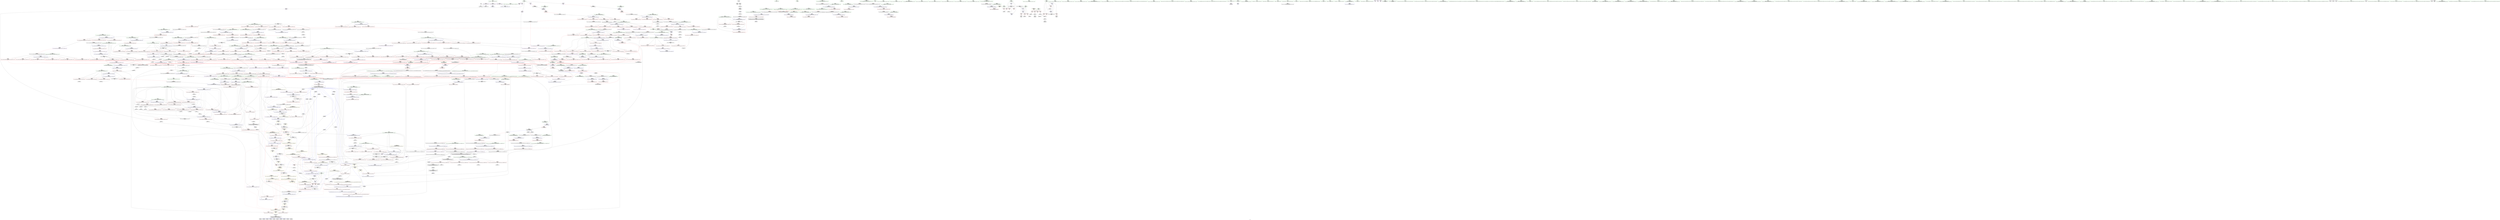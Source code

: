 digraph "SVFG" {
	label="SVFG";

	Node0x5631e82bd1f0 [shape=record,color=grey,label="{NodeID: 0\nNullPtr}"];
	Node0x5631e82bd1f0 -> Node0x5631e8315230[style=solid];
	Node0x5631e82bd1f0 -> Node0x5631e8333aa0[style=solid];
	Node0x5631e833ead0 [shape=record,color=black,label="{NodeID: 1550\n692 = PHI(627, )\n}"];
	Node0x5631e833ead0 -> Node0x5631e831d1f0[style=solid];
	Node0x5631e831d2c0 [shape=record,color=red,label="{NodeID: 443\n720\<--719\n\<--call15\n_ZSt13__adjust_heapIPdldN9__gnu_cxx5__ops15_Iter_less_iterEEvT_T0_S5_T1_T2_\n}"];
	Node0x5631e831d2c0 -> Node0x5631e8337070[style=solid];
	Node0x5631e8311530 [shape=record,color=green,label="{NodeID: 111\n573\<--574\n__it2.addr\<--__it2.addr_field_insensitive\n_ZNK9__gnu_cxx5__ops15_Iter_less_iterclIPdS3_EEbT_T0_\n}"];
	Node0x5631e8311530 -> Node0x5631e831b0a0[style=solid];
	Node0x5631e8311530 -> Node0x5631e8336100[style=solid];
	Node0x5631e8332b00 [shape=record,color=red,label="{NodeID: 554\n1235\<--1224\n\<--__result.addr\n_ZSt22__copy_move_backward_aILb1EPdS0_ET1_T0_S2_S1_\n|{<s0>82}}"];
	Node0x5631e8332b00:s0 -> Node0x5631e83415c0[style=solid,color=red];
	Node0x5631e8315b80 [shape=record,color=black,label="{NodeID: 222\n295\<--291\ncast\<--\n_ZSt4__lgl\n}"];
	Node0x5631e8338590 [shape=record,color=blue,label="{NodeID: 665\n924\<--950\n__last.addr\<--incdec.ptr7\n_ZSt21__unguarded_partitionIPdN9__gnu_cxx5__ops15_Iter_less_iterEET_S4_S4_S4_T0_\n}"];
	Node0x5631e8338590 -> Node0x5631e8393160[style=dashed];
	Node0x5631e8323740 [shape=record,color=red,label="{NodeID: 333\n261\<--231\n\<--__last.addr\n_ZSt16__introsort_loopIPdlN9__gnu_cxx5__ops15_Iter_less_iterEEvT_S4_T0_T1_\n|{<s0>13}}"];
	Node0x5631e8323740:s0 -> Node0x5631e8344310[style=solid,color=red];
	Node0x5631e8384540 [shape=record,color=black,label="{NodeID: 1108\nMR_2V_7 = PHI(MR_2V_9, MR_2V_3, )\npts\{10 \}\n|{<s0>22}}"];
	Node0x5631e8384540:s0 -> Node0x5631e83aec90[style=dashed,color=blue];
	Node0x5631e830d600 [shape=record,color=green,label="{NodeID: 1\n7\<--1\n__dso_handle\<--dummyObj\nGlob }"];
	Node0x5631e833ec10 [shape=record,color=black,label="{NodeID: 1551\n719 = PHI(627, )\n}"];
	Node0x5631e833ec10 -> Node0x5631e831d2c0[style=solid];
	Node0x5631e831d390 [shape=record,color=red,label="{NodeID: 444\n739\<--738\n\<--call20\n_ZSt13__adjust_heapIPdldN9__gnu_cxx5__ops15_Iter_less_iterEEvT_T0_S5_T1_T2_\n|{<s0>41}}"];
	Node0x5631e831d390:s0 -> Node0x5631e8341fd0[style=solid,color=red];
	Node0x5631e8311600 [shape=record,color=green,label="{NodeID: 112\n590\<--591\n__first.addr\<--__first.addr_field_insensitive\n_ZSt10__pop_heapIPdN9__gnu_cxx5__ops15_Iter_less_iterEEvT_S4_S4_RT0_\n}"];
	Node0x5631e8311600 -> Node0x5631e831b310[style=solid];
	Node0x5631e8311600 -> Node0x5631e831b3e0[style=solid];
	Node0x5631e8311600 -> Node0x5631e831b4b0[style=solid];
	Node0x5631e8311600 -> Node0x5631e83361d0[style=solid];
	Node0x5631e8332bd0 [shape=record,color=red,label="{NodeID: 555\n1245\<--1242\n\<--__it.addr\n_ZSt12__niter_baseIPdET_S1_\n}"];
	Node0x5631e8332bd0 -> Node0x5631e831f100[style=solid];
	Node0x5631e8315c50 [shape=record,color=black,label="{NodeID: 223\n296\<--291\nconv\<--\n_ZSt4__lgl\n}"];
	Node0x5631e8315c50 -> Node0x5631e83527f0[style=solid];
	Node0x5631e8338660 [shape=record,color=blue,label="{NodeID: 666\n922\<--963\n__first.addr\<--incdec.ptr9\n_ZSt21__unguarded_partitionIPdN9__gnu_cxx5__ops15_Iter_less_iterEET_S4_S4_S4_T0_\n}"];
	Node0x5631e8338660 -> Node0x5631e838eb60[style=dashed];
	Node0x5631e8323810 [shape=record,color=red,label="{NodeID: 334\n262\<--231\n\<--__last.addr\n_ZSt16__introsort_loopIPdlN9__gnu_cxx5__ops15_Iter_less_iterEEvT_S4_T0_T1_\n|{<s0>13}}"];
	Node0x5631e8323810:s0 -> Node0x5631e8344420[style=solid,color=red];
	Node0x5631e8384630 [shape=record,color=black,label="{NodeID: 1109\nMR_2V_3 = PHI(MR_2V_6, MR_2V_1, )\npts\{10 \}\n|{|<s2>63|<s3>65|<s4>68|<s5>68}}"];
	Node0x5631e8384630 -> Node0x5631e8331440[style=dashed];
	Node0x5631e8384630 -> Node0x5631e8391860[style=dashed];
	Node0x5631e8384630:s2 -> Node0x5631e839e650[style=dashed,color=red];
	Node0x5631e8384630:s3 -> Node0x5631e839cb90[style=dashed,color=red];
	Node0x5631e8384630:s4 -> Node0x5631e83323b0[style=dashed,color=red];
	Node0x5631e8384630:s5 -> Node0x5631e838cd60[style=dashed,color=red];
	Node0x5631e830d690 [shape=record,color=green,label="{NodeID: 2\n11\<--1\n.str\<--dummyObj\nGlob }"];
	Node0x5631e833ed50 [shape=record,color=black,label="{NodeID: 1552\n796 = PHI(826, )\n}"];
	Node0x5631e833ed50 -> Node0x5631e8350e60[style=solid];
	Node0x5631e831d460 [shape=record,color=red,label="{NodeID: 445\n749\<--746\n\<--__t.addr\n_ZSt4moveIRN9__gnu_cxx5__ops15_Iter_less_iterEEONSt16remove_referenceIT_E4typeEOS5_\n}"];
	Node0x5631e831d460 -> Node0x5631e831eb50[style=solid];
	Node0x5631e839c7e0 [shape=record,color=yellow,style=double,label="{NodeID: 1220\n2V_1 = ENCHI(MR_2V_0)\npts\{10 \}\nFun[_ZSt14__partial_sortIPdN9__gnu_cxx5__ops15_Iter_less_iterEEvT_S4_S4_T0_]|{<s0>20}}"];
	Node0x5631e839c7e0:s0 -> Node0x5631e8399f60[style=dashed,color=red];
	Node0x5631e83116d0 [shape=record,color=green,label="{NodeID: 113\n592\<--593\n__last.addr\<--__last.addr_field_insensitive\n_ZSt10__pop_heapIPdN9__gnu_cxx5__ops15_Iter_less_iterEEvT_S4_S4_RT0_\n}"];
	Node0x5631e83116d0 -> Node0x5631e831b580[style=solid];
	Node0x5631e83116d0 -> Node0x5631e83362a0[style=solid];
	Node0x5631e8332ca0 [shape=record,color=red,label="{NodeID: 556\n1263\<--1251\n\<--__first.addr\n_ZNSt20__copy_move_backwardILb1ELb1ESt26random_access_iterator_tagE13__copy_move_bIdEEPT_PKS3_S6_S4_\n}"];
	Node0x5631e8332ca0 -> Node0x5631e831f2a0[style=solid];
	Node0x5631e8315d20 [shape=record,color=black,label="{NodeID: 224\n285\<--297\n_ZSt4__lgl_ret\<--sub\n_ZSt4__lgl\n|{<s0>10}}"];
	Node0x5631e8315d20:s0 -> Node0x5631e833db80[style=solid,color=blue];
	Node0x5631e8338730 [shape=record,color=blue,label="{NodeID: 667\n969\<--967\n__a.addr\<--__a\n_ZSt9iter_swapIPdS0_EvT_T0_\n}"];
	Node0x5631e8338730 -> Node0x5631e8330190[style=dashed];
	Node0x5631e83238e0 [shape=record,color=red,label="{NodeID: 335\n272\<--231\n\<--__last.addr\n_ZSt16__introsort_loopIPdlN9__gnu_cxx5__ops15_Iter_less_iterEEvT_S4_T0_T1_\n|{<s0>14}}"];
	Node0x5631e83238e0:s0 -> Node0x5631e8408320[style=solid,color=red];
	Node0x5631e830d940 [shape=record,color=green,label="{NodeID: 3\n13\<--1\n_ZSt3cin\<--dummyObj\nGlob }"];
	Node0x5631e833ee90 [shape=record,color=black,label="{NodeID: 1553\n806 = PHI(627, )\n}"];
	Node0x5631e833ee90 -> Node0x5631e831e160[style=solid];
	Node0x5631e831d530 [shape=record,color=red,label="{NodeID: 446\n758\<--755\nthis1\<--this.addr\n_ZN9__gnu_cxx5__ops14_Iter_less_valC2ENS0_15_Iter_less_iterE\n}"];
	Node0x5631e83117a0 [shape=record,color=green,label="{NodeID: 114\n594\<--595\n__result.addr\<--__result.addr_field_insensitive\n_ZSt10__pop_heapIPdN9__gnu_cxx5__ops15_Iter_less_iterEEvT_S4_S4_RT0_\n}"];
	Node0x5631e83117a0 -> Node0x5631e831b650[style=solid];
	Node0x5631e83117a0 -> Node0x5631e831b720[style=solid];
	Node0x5631e83117a0 -> Node0x5631e8336370[style=solid];
	Node0x5631e8332d70 [shape=record,color=red,label="{NodeID: 557\n1277\<--1251\n\<--__first.addr\n_ZNSt20__copy_move_backwardILb1ELb1ESt26random_access_iterator_tagE13__copy_move_bIdEEPT_PKS3_S6_S4_\n}"];
	Node0x5631e8332d70 -> Node0x5631e831f440[style=solid];
	Node0x5631e8315df0 [shape=record,color=black,label="{NodeID: 225\n319\<--317\nsub.ptr.lhs.cast\<--\n_ZSt22__final_insertion_sortIPdN9__gnu_cxx5__ops15_Iter_less_iterEEvT_S4_T0_\n}"];
	Node0x5631e8315df0 -> Node0x5631e8352f70[style=solid];
	Node0x5631e8338800 [shape=record,color=blue,label="{NodeID: 668\n971\<--968\n__b.addr\<--__b\n_ZSt9iter_swapIPdS0_EvT_T0_\n}"];
	Node0x5631e8338800 -> Node0x5631e8330260[style=dashed];
	Node0x5631e83239b0 [shape=record,color=red,label="{NodeID: 336\n278\<--231\n\<--__last.addr\n_ZSt16__introsort_loopIPdlN9__gnu_cxx5__ops15_Iter_less_iterEEvT_S4_T0_T1_\n|{<s0>15}}"];
	Node0x5631e83239b0:s0 -> Node0x5631e8407610[style=solid,color=red];
	Node0x5631e830d9d0 [shape=record,color=green,label="{NodeID: 4\n14\<--1\n.str.1\<--dummyObj\nGlob }"];
	Node0x5631e833efd0 [shape=record,color=black,label="{NodeID: 1554\n819 = PHI(627, )\n}"];
	Node0x5631e833efd0 -> Node0x5631e831e230[style=solid];
	Node0x5631e831d600 [shape=record,color=red,label="{NodeID: 447\n793\<--766\n\<--__first.addr\n_ZSt11__push_heapIPdldN9__gnu_cxx5__ops14_Iter_less_valEEvT_T0_S5_T1_RT2_\n}"];
	Node0x5631e831d600 -> Node0x5631e8321790[style=solid];
	Node0x5631e8316230 [shape=record,color=green,label="{NodeID: 115\n596\<--597\n__comp.addr\<--__comp.addr_field_insensitive\n_ZSt10__pop_heapIPdN9__gnu_cxx5__ops15_Iter_less_iterEEvT_S4_S4_RT0_\n}"];
	Node0x5631e8316230 -> Node0x5631e831b7f0[style=solid];
	Node0x5631e8316230 -> Node0x5631e8336440[style=solid];
	Node0x5631e8332e40 [shape=record,color=red,label="{NodeID: 558\n1262\<--1253\n\<--__last.addr\n_ZNSt20__copy_move_backwardILb1ELb1ESt26random_access_iterator_tagE13__copy_move_bIdEEPT_PKS3_S6_S4_\n}"];
	Node0x5631e8332e40 -> Node0x5631e831f1d0[style=solid];
	Node0x5631e8315ec0 [shape=record,color=black,label="{NodeID: 226\n320\<--318\nsub.ptr.rhs.cast\<--\n_ZSt22__final_insertion_sortIPdN9__gnu_cxx5__ops15_Iter_less_iterEEvT_S4_T0_\n}"];
	Node0x5631e8315ec0 -> Node0x5631e8352f70[style=solid];
	Node0x5631e83388d0 [shape=record,color=blue,label="{NodeID: 669\n984\<--982\n__a.addr\<--__a\n_ZSt4swapIdENSt9enable_ifIXsr6__and_ISt6__not_ISt15__is_tuple_likeIT_EESt21is_move_constructibleIS3_ESt18is_move_assignableIS3_EEE5valueEvE4typeERS3_SC_\n}"];
	Node0x5631e83388d0 -> Node0x5631e8330330[style=dashed];
	Node0x5631e83388d0 -> Node0x5631e8330400[style=dashed];
	Node0x5631e8323a80 [shape=record,color=red,label="{NodeID: 337\n256\<--233\n\<--__depth_limit.addr\n_ZSt16__introsort_loopIPdlN9__gnu_cxx5__ops15_Iter_less_iterEEvT_S4_T0_T1_\n}"];
	Node0x5631e8323a80 -> Node0x5631e832a400[style=solid];
	Node0x5631e8386960 [shape=record,color=black,label="{NodeID: 1112\nMR_2V_6 = PHI(MR_2V_3, MR_2V_2, )\npts\{10 \}\n|{<s0>11|<s1>15}}"];
	Node0x5631e8386960:s0 -> Node0x5631e83af210[style=dashed,color=blue];
	Node0x5631e8386960:s1 -> Node0x5631e838f060[style=dashed,color=blue];
	Node0x5631e830da60 [shape=record,color=green,label="{NodeID: 5\n17\<--1\n\<--dummyObj\nCan only get source location for instruction, argument, global var or function.}"];
	Node0x5631e833f110 [shape=record,color=black,label="{NodeID: 1555\n895 = PHI(565, )\n}"];
	Node0x5631e831d6d0 [shape=record,color=red,label="{NodeID: 448\n803\<--766\n\<--__first.addr\n_ZSt11__push_heapIPdldN9__gnu_cxx5__ops14_Iter_less_valEEvT_T0_S5_T1_RT2_\n}"];
	Node0x5631e831d6d0 -> Node0x5631e8321860[style=solid];
	Node0x5631e8316300 [shape=record,color=green,label="{NodeID: 116\n598\<--599\n__value\<--__value_field_insensitive\n_ZSt10__pop_heapIPdN9__gnu_cxx5__ops15_Iter_less_iterEEvT_S4_S4_RT0_\n|{|<s1>33}}"];
	Node0x5631e8316300 -> Node0x5631e8336510[style=solid];
	Node0x5631e8316300:s1 -> Node0x5631e8342530[style=solid,color=red];
	Node0x5631e8332f10 [shape=record,color=red,label="{NodeID: 559\n1272\<--1255\n\<--__result.addr\n_ZNSt20__copy_move_backwardILb1ELb1ESt26random_access_iterator_tagE13__copy_move_bIdEEPT_PKS3_S6_S4_\n}"];
	Node0x5631e8332f10 -> Node0x5631e8321ad0[style=solid];
	Node0x5631e8315f90 [shape=record,color=black,label="{NodeID: 227\n392\<--390\nsub.ptr.lhs.cast\<--\n_ZSt27__unguarded_partition_pivotIPdN9__gnu_cxx5__ops15_Iter_less_iterEET_S4_S4_T0_\n}"];
	Node0x5631e8315f90 -> Node0x5631e83512f0[style=solid];
	Node0x5631e83389a0 [shape=record,color=blue,label="{NodeID: 670\n986\<--983\n__b.addr\<--__b\n_ZSt4swapIdENSt9enable_ifIXsr6__and_ISt6__not_ISt15__is_tuple_likeIT_EESt21is_move_constructibleIS3_ESt18is_move_assignableIS3_EEE5valueEvE4typeERS3_SC_\n}"];
	Node0x5631e83389a0 -> Node0x5631e83304d0[style=dashed];
	Node0x5631e83389a0 -> Node0x5631e83305a0[style=dashed];
	Node0x5631e8323b50 [shape=record,color=red,label="{NodeID: 338\n267\<--233\n\<--__depth_limit.addr\n_ZSt16__introsort_loopIPdlN9__gnu_cxx5__ops15_Iter_less_iterEEvT_S4_T0_T1_\n}"];
	Node0x5631e8323b50 -> Node0x5631e8353b70[style=solid];
	Node0x5631e830daf0 [shape=record,color=green,label="{NodeID: 6\n61\<--1\n\<--dummyObj\nCan only get source location for instruction, argument, global var or function.}"];
	Node0x5631e833f220 [shape=record,color=black,label="{NodeID: 1556\n903 = PHI(565, )\n}"];
	Node0x5631e831d7a0 [shape=record,color=red,label="{NodeID: 449\n808\<--766\n\<--__first.addr\n_ZSt11__push_heapIPdldN9__gnu_cxx5__ops14_Iter_less_valEEvT_T0_S5_T1_RT2_\n}"];
	Node0x5631e831d7a0 -> Node0x5631e8321930[style=solid];
	Node0x5631e839cb90 [shape=record,color=yellow,style=double,label="{NodeID: 1224\n2V_1 = ENCHI(MR_2V_0)\npts\{10 \}\nFun[_ZSt13move_backwardIPdS0_ET0_T_S2_S1_]|{<s0>73}}"];
	Node0x5631e839cb90:s0 -> Node0x5631e839c430[style=dashed,color=red];
	Node0x5631e83163d0 [shape=record,color=green,label="{NodeID: 117\n600\<--601\nagg.tmp\<--agg.tmp_field_insensitive\n_ZSt10__pop_heapIPdN9__gnu_cxx5__ops15_Iter_less_iterEEvT_S4_S4_RT0_\n}"];
	Node0x5631e8332fe0 [shape=record,color=red,label="{NodeID: 560\n1285\<--1255\n\<--__result.addr\n_ZNSt20__copy_move_backwardILb1ELb1ESt26random_access_iterator_tagE13__copy_move_bIdEEPT_PKS3_S6_S4_\n}"];
	Node0x5631e8332fe0 -> Node0x5631e8321ba0[style=solid];
	Node0x5631e8316060 [shape=record,color=black,label="{NodeID: 228\n393\<--391\nsub.ptr.rhs.cast\<--\n_ZSt27__unguarded_partition_pivotIPdN9__gnu_cxx5__ops15_Iter_less_iterEET_S4_S4_T0_\n}"];
	Node0x5631e8316060 -> Node0x5631e83512f0[style=solid];
	Node0x5631e8338a70 [shape=record,color=blue,label="{NodeID: 671\n988\<--994\n__tmp\<--\n_ZSt4swapIdENSt9enable_ifIXsr6__and_ISt6__not_ISt15__is_tuple_likeIT_EESt21is_move_constructibleIS3_ESt18is_move_assignableIS3_EEE5valueEvE4typeERS3_SC_\n}"];
	Node0x5631e8338a70 -> Node0x5631e8330740[style=dashed];
	Node0x5631e8338a70 -> Node0x5631e8330810[style=dashed];
	Node0x5631e8323c20 [shape=record,color=red,label="{NodeID: 339\n279\<--233\n\<--__depth_limit.addr\n_ZSt16__introsort_loopIPdlN9__gnu_cxx5__ops15_Iter_less_iterEEvT_S4_T0_T1_\n|{<s0>15}}"];
	Node0x5631e8323c20:s0 -> Node0x5631e8407760[style=solid,color=red];
	Node0x5631e830e330 [shape=record,color=green,label="{NodeID: 7\n67\<--1\n\<--dummyObj\nCan only get source location for instruction, argument, global var or function.}"];
	Node0x5631e833f330 [shape=record,color=black,label="{NodeID: 1557\n935 = PHI(565, )\n}"];
	Node0x5631e831d870 [shape=record,color=red,label="{NodeID: 450\n821\<--766\n\<--__first.addr\n_ZSt11__push_heapIPdldN9__gnu_cxx5__ops14_Iter_less_valEEvT_T0_S5_T1_RT2_\n}"];
	Node0x5631e831d870 -> Node0x5631e8321a00[style=solid];
	Node0x5631e83164a0 [shape=record,color=green,label="{NodeID: 118\n629\<--630\n__t.addr\<--__t.addr_field_insensitive\n_ZSt4moveIRdEONSt16remove_referenceIT_E4typeEOS2_\n}"];
	Node0x5631e83164a0 -> Node0x5631e831bb30[style=solid];
	Node0x5631e83164a0 -> Node0x5631e83366b0[style=solid];
	Node0x5631e83330b0 [shape=record,color=red,label="{NodeID: 561\n1269\<--1257\n\<--_Num\n_ZNSt20__copy_move_backwardILb1ELb1ESt26random_access_iterator_tagE13__copy_move_bIdEEPT_PKS3_S6_S4_\n}"];
	Node0x5631e83330b0 -> Node0x5631e832ae80[style=solid];
	Node0x5631e8316130 [shape=record,color=black,label="{NodeID: 229\n372\<--412\n_ZSt27__unguarded_partition_pivotIPdN9__gnu_cxx5__ops15_Iter_less_iterEET_S4_S4_T0__ret\<--call\n_ZSt27__unguarded_partition_pivotIPdN9__gnu_cxx5__ops15_Iter_less_iterEET_S4_S4_T0_\n|{<s0>14}}"];
	Node0x5631e8316130:s0 -> Node0x5631e833dd50[style=solid,color=blue];
	Node0x5631e8338b40 [shape=record,color=blue,label="{NodeID: 672\n999\<--998\n\<--\n_ZSt4swapIdENSt9enable_ifIXsr6__and_ISt6__not_ISt15__is_tuple_likeIT_EESt21is_move_constructibleIS3_ESt18is_move_assignableIS3_EEE5valueEvE4typeERS3_SC_\n}"];
	Node0x5631e8338b40 -> Node0x5631e8330810[style=dashed];
	Node0x5631e8338b40 -> Node0x5631e8338c10[style=dashed];
	Node0x5631e8323cf0 [shape=record,color=red,label="{NodeID: 340\n277\<--237\n\<--__cut\n_ZSt16__introsort_loopIPdlN9__gnu_cxx5__ops15_Iter_less_iterEEvT_S4_T0_T1_\n|{<s0>15}}"];
	Node0x5631e8323cf0:s0 -> Node0x5631e84074c0[style=solid,color=red];
	Node0x5631e8387860 [shape=record,color=black,label="{NodeID: 1115\nMR_2V_3 = PHI(MR_2V_1, MR_2V_4, )\npts\{10 \}\n|{|<s2>30}}"];
	Node0x5631e8387860 -> Node0x5631e831ad60[style=dashed];
	Node0x5631e8387860 -> Node0x5631e831ae30[style=dashed];
	Node0x5631e8387860:s2 -> Node0x5631e8394a60[style=dashed,color=red];
	Node0x5631e830e3c0 [shape=record,color=green,label="{NodeID: 8\n80\<--1\n\<--dummyObj\nCan only get source location for instruction, argument, global var or function.}"];
	Node0x5631e833f440 [shape=record,color=black,label="{NodeID: 1558\n947 = PHI(565, )\n}"];
	Node0x5631e831d940 [shape=record,color=red,label="{NodeID: 451\n783\<--768\n\<--__holeIndex.addr\n_ZSt11__push_heapIPdldN9__gnu_cxx5__ops14_Iter_less_valEEvT_T0_S5_T1_RT2_\n}"];
	Node0x5631e831d940 -> Node0x5631e83536f0[style=solid];
	Node0x5631e8316570 [shape=record,color=green,label="{NodeID: 119\n639\<--640\n__comp\<--__comp_field_insensitive\n_ZSt13__adjust_heapIPdldN9__gnu_cxx5__ops15_Iter_less_iterEEvT_T0_S5_T1_T2_\n|{<s0>35|<s1>38}}"];
	Node0x5631e8316570:s0 -> Node0x5631e8345730[style=solid,color=red];
	Node0x5631e8316570:s1 -> Node0x5631e8407dd0[style=solid,color=red];
	Node0x5631e8333180 [shape=record,color=red,label="{NodeID: 562\n1273\<--1257\n\<--_Num\n_ZNSt20__copy_move_backwardILb1ELb1ESt26random_access_iterator_tagE13__copy_move_bIdEEPT_PKS3_S6_S4_\n}"];
	Node0x5631e8333180 -> Node0x5631e83554f0[style=solid];
	Node0x5631e831e330 [shape=record,color=black,label="{NodeID: 230\n480\<--478\nsub.ptr.lhs.cast\<--\n_ZSt11__sort_heapIPdN9__gnu_cxx5__ops15_Iter_less_iterEEvT_S4_RT0_\n}"];
	Node0x5631e831e330 -> Node0x5631e83539f0[style=solid];
	Node0x5631e8338c10 [shape=record,color=blue,label="{NodeID: 673\n1003\<--1002\n\<--\n_ZSt4swapIdENSt9enable_ifIXsr6__and_ISt6__not_ISt15__is_tuple_likeIT_EESt21is_move_constructibleIS3_ESt18is_move_assignableIS3_EEE5valueEvE4typeERS3_SC_\n|{<s0>59}}"];
	Node0x5631e8338c10:s0 -> Node0x5631e83b1050[style=dashed,color=blue];
	Node0x5631e8323dc0 [shape=record,color=red,label="{NodeID: 341\n281\<--237\n\<--__cut\n_ZSt16__introsort_loopIPdlN9__gnu_cxx5__ops15_Iter_less_iterEEvT_S4_T0_T1_\n}"];
	Node0x5631e8323dc0 -> Node0x5631e8334a40[style=solid];
	Node0x5631e830e450 [shape=record,color=green,label="{NodeID: 9\n104\<--1\n\<--dummyObj\nCan only get source location for instruction, argument, global var or function.}"];
	Node0x5631e833f580 [shape=record,color=black,label="{NodeID: 1559\n993 = PHI(627, )\n}"];
	Node0x5631e833f580 -> Node0x5631e8330670[style=solid];
	Node0x5631e831da10 [shape=record,color=red,label="{NodeID: 452\n788\<--768\n\<--__holeIndex.addr\n_ZSt11__push_heapIPdldN9__gnu_cxx5__ops14_Iter_less_valEEvT_T0_S5_T1_RT2_\n}"];
	Node0x5631e831da10 -> Node0x5631e83572b0[style=solid];
	Node0x5631e8316640 [shape=record,color=green,label="{NodeID: 120\n641\<--642\n__first.addr\<--__first.addr_field_insensitive\n_ZSt13__adjust_heapIPdldN9__gnu_cxx5__ops15_Iter_less_iterEEvT_T0_S5_T1_T2_\n}"];
	Node0x5631e8316640 -> Node0x5631e831bc00[style=solid];
	Node0x5631e8316640 -> Node0x5631e831bcd0[style=solid];
	Node0x5631e8316640 -> Node0x5631e831bda0[style=solid];
	Node0x5631e8316640 -> Node0x5631e831be70[style=solid];
	Node0x5631e8316640 -> Node0x5631e831bf40[style=solid];
	Node0x5631e8316640 -> Node0x5631e831c010[style=solid];
	Node0x5631e8316640 -> Node0x5631e831c0e0[style=solid];
	Node0x5631e8316640 -> Node0x5631e8336780[style=solid];
	Node0x5631e8333250 [shape=record,color=red,label="{NodeID: 563\n1279\<--1257\n\<--_Num\n_ZNSt20__copy_move_backwardILb1ELb1ESt26random_access_iterator_tagE13__copy_move_bIdEEPT_PKS3_S6_S4_\n}"];
	Node0x5631e8333250 -> Node0x5631e8355370[style=solid];
	Node0x5631e831e400 [shape=record,color=black,label="{NodeID: 231\n481\<--479\nsub.ptr.rhs.cast\<--\n_ZSt11__sort_heapIPdN9__gnu_cxx5__ops15_Iter_less_iterEEvT_S4_RT0_\n}"];
	Node0x5631e831e400 -> Node0x5631e83539f0[style=solid];
	Node0x5631e8338ce0 [shape=record,color=blue,label="{NodeID: 674\n1014\<--1010\n__first.addr\<--__first\n_ZSt16__insertion_sortIPdN9__gnu_cxx5__ops15_Iter_less_iterEEvT_S4_T0_\n}"];
	Node0x5631e8338ce0 -> Node0x5631e83308e0[style=dashed];
	Node0x5631e8338ce0 -> Node0x5631e83309b0[style=dashed];
	Node0x5631e8338ce0 -> Node0x5631e8330a80[style=dashed];
	Node0x5631e8338ce0 -> Node0x5631e8330b50[style=dashed];
	Node0x5631e8338ce0 -> Node0x5631e8330c20[style=dashed];
	Node0x5631e8323e90 [shape=record,color=red,label="{NodeID: 342\n290\<--287\n\<--__n.addr\n_ZSt4__lgl\n}"];
	Node0x5631e830e4e0 [shape=record,color=green,label="{NodeID: 10\n203\<--1\n\<--dummyObj\nCan only get source location for instruction, argument, global var or function.}"];
	Node0x5631e833f750 [shape=record,color=black,label="{NodeID: 1560\n997 = PHI(627, )\n}"];
	Node0x5631e833f750 -> Node0x5631e8330740[style=solid];
	Node0x5631e831dae0 [shape=record,color=red,label="{NodeID: 453\n809\<--768\n\<--__holeIndex.addr\n_ZSt11__push_heapIPdldN9__gnu_cxx5__ops14_Iter_less_valEEvT_T0_S5_T1_RT2_\n}"];
	Node0x5631e839cf40 [shape=record,color=yellow,style=double,label="{NodeID: 1228\n2V_1 = ENCHI(MR_2V_0)\npts\{10 \}\nFun[_ZSt6__sortIPdN9__gnu_cxx5__ops15_Iter_less_iterEEvT_S4_T0_]|{|<s1>11}}"];
	Node0x5631e839cf40 -> Node0x5631e8390460[style=dashed];
	Node0x5631e839cf40:s1 -> Node0x5631e838f060[style=dashed,color=red];
	Node0x5631e8316710 [shape=record,color=green,label="{NodeID: 121\n643\<--644\n__holeIndex.addr\<--__holeIndex.addr_field_insensitive\n_ZSt13__adjust_heapIPdldN9__gnu_cxx5__ops15_Iter_less_iterEEvT_T0_S5_T1_T2_\n}"];
	Node0x5631e8316710 -> Node0x5631e831c1b0[style=solid];
	Node0x5631e8316710 -> Node0x5631e831c280[style=solid];
	Node0x5631e8316710 -> Node0x5631e831c350[style=solid];
	Node0x5631e8316710 -> Node0x5631e831c420[style=solid];
	Node0x5631e8316710 -> Node0x5631e831c4f0[style=solid];
	Node0x5631e8316710 -> Node0x5631e8336850[style=solid];
	Node0x5631e8316710 -> Node0x5631e8336ed0[style=solid];
	Node0x5631e8316710 -> Node0x5631e8337140[style=solid];
	Node0x5631e8333320 [shape=record,color=red,label="{NodeID: 564\n1286\<--1257\n\<--_Num\n_ZNSt20__copy_move_backwardILb1ELb1ESt26random_access_iterator_tagE13__copy_move_bIdEEPT_PKS3_S6_S4_\n}"];
	Node0x5631e8333320 -> Node0x5631e83515f0[style=solid];
	Node0x5631e831e4d0 [shape=record,color=black,label="{NodeID: 232\n520\<--518\nsub.ptr.lhs.cast\<--\n_ZSt11__make_heapIPdN9__gnu_cxx5__ops15_Iter_less_iterEEvT_S4_RT0_\n}"];
	Node0x5631e831e4d0 -> Node0x5631e83542f0[style=solid];
	Node0x5631e8338db0 [shape=record,color=blue,label="{NodeID: 675\n1016\<--1011\n__last.addr\<--__last\n_ZSt16__insertion_sortIPdN9__gnu_cxx5__ops15_Iter_less_iterEEvT_S4_T0_\n}"];
	Node0x5631e8338db0 -> Node0x5631e8330cf0[style=dashed];
	Node0x5631e8338db0 -> Node0x5631e8330dc0[style=dashed];
	Node0x5631e8323f60 [shape=record,color=red,label="{NodeID: 343\n318\<--305\n\<--__first.addr\n_ZSt22__final_insertion_sortIPdN9__gnu_cxx5__ops15_Iter_less_iterEEvT_S4_T0_\n}"];
	Node0x5631e8323f60 -> Node0x5631e8315ec0[style=solid];
	Node0x5631e8388760 [shape=record,color=black,label="{NodeID: 1118\nMR_2V_2 = PHI(MR_2V_3, MR_2V_1, )\npts\{10 \}\n|{<s0>6}}"];
	Node0x5631e8388760:s0 -> Node0x5631e83a07b0[style=dashed,color=red];
	Node0x5631e830e5e0 [shape=record,color=green,label="{NodeID: 11\n208\<--1\n\<--dummyObj\nCan only get source location for instruction, argument, global var or function.}"];
	Node0x5631e833f890 [shape=record,color=black,label="{NodeID: 1561\n1001 = PHI(627, )\n}"];
	Node0x5631e833f890 -> Node0x5631e8330810[style=solid];
	Node0x5631e831dbb0 [shape=record,color=red,label="{NodeID: 454\n814\<--768\n\<--__holeIndex.addr\n_ZSt11__push_heapIPdldN9__gnu_cxx5__ops14_Iter_less_valEEvT_T0_S5_T1_RT2_\n}"];
	Node0x5631e831dbb0 -> Node0x5631e8355070[style=solid];
	Node0x5631e83167e0 [shape=record,color=green,label="{NodeID: 122\n645\<--646\n__len.addr\<--__len.addr_field_insensitive\n_ZSt13__adjust_heapIPdldN9__gnu_cxx5__ops15_Iter_less_iterEEvT_T0_S5_T1_T2_\n}"];
	Node0x5631e83167e0 -> Node0x5631e831c5c0[style=solid];
	Node0x5631e83167e0 -> Node0x5631e831c690[style=solid];
	Node0x5631e83167e0 -> Node0x5631e831c760[style=solid];
	Node0x5631e83167e0 -> Node0x5631e8336920[style=solid];
	Node0x5631e83333f0 [shape=record,color=red,label="{NodeID: 565\n1308\<--1299\nthis1\<--this.addr\n_ZNK9__gnu_cxx5__ops14_Val_less_iterclIdPdEEbRT_T0_\n}"];
	Node0x5631e831e5a0 [shape=record,color=black,label="{NodeID: 233\n521\<--519\nsub.ptr.rhs.cast\<--\n_ZSt11__make_heapIPdN9__gnu_cxx5__ops15_Iter_less_iterEEvT_S4_RT0_\n}"];
	Node0x5631e831e5a0 -> Node0x5631e83542f0[style=solid];
	Node0x5631e8338e80 [shape=record,color=blue,label="{NodeID: 676\n1018\<--1036\n__i\<--add.ptr\n_ZSt16__insertion_sortIPdN9__gnu_cxx5__ops15_Iter_less_iterEEvT_S4_T0_\n}"];
	Node0x5631e8338e80 -> Node0x5631e8330e90[style=dashed];
	Node0x5631e8338e80 -> Node0x5631e8330f60[style=dashed];
	Node0x5631e8338e80 -> Node0x5631e8331030[style=dashed];
	Node0x5631e8338e80 -> Node0x5631e8331100[style=dashed];
	Node0x5631e8338e80 -> Node0x5631e83311d0[style=dashed];
	Node0x5631e8338e80 -> Node0x5631e83312a0[style=dashed];
	Node0x5631e8338e80 -> Node0x5631e8331370[style=dashed];
	Node0x5631e8338e80 -> Node0x5631e83390f0[style=dashed];
	Node0x5631e8338e80 -> Node0x5631e8391d60[style=dashed];
	Node0x5631e8324030 [shape=record,color=red,label="{NodeID: 344\n325\<--305\n\<--__first.addr\n_ZSt22__final_insertion_sortIPdN9__gnu_cxx5__ops15_Iter_less_iterEEvT_S4_T0_\n|{<s0>17}}"];
	Node0x5631e8324030:s0 -> Node0x5631e8408cb0[style=solid,color=red];
	Node0x5631e8388c60 [shape=record,color=black,label="{NodeID: 1119\nMR_8V_3 = PHI(MR_8V_4, MR_8V_2, )\npts\{51 \}\n}"];
	Node0x5631e8388c60 -> Node0x5631e8321d40[style=dashed];
	Node0x5631e8388c60 -> Node0x5631e8321e10[style=dashed];
	Node0x5631e8388c60 -> Node0x5631e8321ee0[style=dashed];
	Node0x5631e8388c60 -> Node0x5631e8334220[style=dashed];
	Node0x5631e830e6e0 [shape=record,color=green,label="{NodeID: 12\n254\<--1\n\<--dummyObj\nCan only get source location for instruction, argument, global var or function.}"];
	Node0x5631e833f9d0 [shape=record,color=black,label="{NodeID: 1562\n1045 = PHI(565, )\n}"];
	Node0x5631e831dc80 [shape=record,color=red,label="{NodeID: 455\n822\<--768\n\<--__holeIndex.addr\n_ZSt11__push_heapIPdldN9__gnu_cxx5__ops14_Iter_less_valEEvT_T0_S5_T1_RT2_\n}"];
	Node0x5631e83168b0 [shape=record,color=green,label="{NodeID: 123\n647\<--648\n__value.addr\<--__value.addr_field_insensitive\n_ZSt13__adjust_heapIPdldN9__gnu_cxx5__ops15_Iter_less_iterEEvT_T0_S5_T1_T2_\n|{|<s1>40}}"];
	Node0x5631e83168b0 -> Node0x5631e83369f0[style=solid];
	Node0x5631e83168b0:s1 -> Node0x5631e8342530[style=solid,color=red];
	Node0x5631e83334c0 [shape=record,color=red,label="{NodeID: 566\n1309\<--1301\n\<--__val.addr\n_ZNK9__gnu_cxx5__ops14_Val_less_iterclIdPdEEbRT_T0_\n}"];
	Node0x5631e83334c0 -> Node0x5631e8333660[style=solid];
	Node0x5631e831e670 [shape=record,color=black,label="{NodeID: 234\n529\<--527\nsub.ptr.lhs.cast1\<--\n_ZSt11__make_heapIPdN9__gnu_cxx5__ops15_Iter_less_iterEEvT_S4_RT0_\n}"];
	Node0x5631e831e670 -> Node0x5631e8354770[style=solid];
	Node0x5631e8338f50 [shape=record,color=blue,label="{NodeID: 677\n1020\<--1049\n__val\<--\n_ZSt16__insertion_sortIPdN9__gnu_cxx5__ops15_Iter_less_iterEEvT_S4_T0_\n}"];
	Node0x5631e8338f50 -> Node0x5631e8331510[style=dashed];
	Node0x5631e8338f50 -> Node0x5631e8398780[style=dashed];
	Node0x5631e8324100 [shape=record,color=red,label="{NodeID: 345\n326\<--305\n\<--__first.addr\n_ZSt22__final_insertion_sortIPdN9__gnu_cxx5__ops15_Iter_less_iterEEvT_S4_T0_\n}"];
	Node0x5631e8324100 -> Node0x5631e83200d0[style=solid];
	Node0x5631e8389160 [shape=record,color=black,label="{NodeID: 1120\nMR_12V_2 = PHI(MR_12V_4, MR_12V_1, )\npts\{55 \}\n}"];
	Node0x5631e8389160 -> Node0x5631e8333d40[style=dashed];
	Node0x5631e830e7e0 [shape=record,color=green,label="{NodeID: 13\n258\<--1\n\<--dummyObj\nCan only get source location for instruction, argument, global var or function.|{<s0>34}}"];
	Node0x5631e830e7e0:s0 -> Node0x5631e8345010[style=solid,color=red];
	Node0x5631e833fae0 [shape=record,color=black,label="{NodeID: 1563\n1048 = PHI(627, )\n}"];
	Node0x5631e833fae0 -> Node0x5631e8331440[style=solid];
	Node0x5631e831dd50 [shape=record,color=red,label="{NodeID: 456\n789\<--770\n\<--__topIndex.addr\n_ZSt11__push_heapIPdldN9__gnu_cxx5__ops14_Iter_less_valEEvT_T0_S5_T1_RT2_\n}"];
	Node0x5631e831dd50 -> Node0x5631e83572b0[style=solid];
	Node0x5631e839d210 [shape=record,color=yellow,style=double,label="{NodeID: 1231\n2V_1 = ENCHI(MR_2V_0)\npts\{10 \}\nFun[_ZSt22__move_median_to_firstIPdN9__gnu_cxx5__ops15_Iter_less_iterEEvT_S4_S4_S4_T0_]|{<s0>45|<s1>46|<s2>47|<s3>48|<s4>49|<s5>50|<s6>51|<s7>52|<s8>53|<s9>54|<s10>55}}"];
	Node0x5631e839d210:s0 -> Node0x5631e839e650[style=dashed,color=red];
	Node0x5631e839d210:s1 -> Node0x5631e839e650[style=dashed,color=red];
	Node0x5631e839d210:s2 -> Node0x5631e839efa0[style=dashed,color=red];
	Node0x5631e839d210:s3 -> Node0x5631e839e650[style=dashed,color=red];
	Node0x5631e839d210:s4 -> Node0x5631e839efa0[style=dashed,color=red];
	Node0x5631e839d210:s5 -> Node0x5631e839efa0[style=dashed,color=red];
	Node0x5631e839d210:s6 -> Node0x5631e839e650[style=dashed,color=red];
	Node0x5631e839d210:s7 -> Node0x5631e839efa0[style=dashed,color=red];
	Node0x5631e839d210:s8 -> Node0x5631e839e650[style=dashed,color=red];
	Node0x5631e839d210:s9 -> Node0x5631e839efa0[style=dashed,color=red];
	Node0x5631e839d210:s10 -> Node0x5631e839efa0[style=dashed,color=red];
	Node0x5631e8316980 [shape=record,color=green,label="{NodeID: 124\n649\<--650\n__topIndex\<--__topIndex_field_insensitive\n_ZSt13__adjust_heapIPdldN9__gnu_cxx5__ops15_Iter_less_iterEEvT_T0_S5_T1_T2_\n}"];
	Node0x5631e8316980 -> Node0x5631e831c830[style=solid];
	Node0x5631e8316980 -> Node0x5631e8336ac0[style=solid];
	Node0x5631e8333590 [shape=record,color=red,label="{NodeID: 567\n1311\<--1303\n\<--__it.addr\n_ZNK9__gnu_cxx5__ops14_Val_less_iterclIdPdEEbRT_T0_\n}"];
	Node0x5631e8333590 -> Node0x5631e8333730[style=solid];
	Node0x5631e831e740 [shape=record,color=black,label="{NodeID: 235\n530\<--528\nsub.ptr.rhs.cast2\<--\n_ZSt11__make_heapIPdN9__gnu_cxx5__ops15_Iter_less_iterEEvT_S4_RT0_\n}"];
	Node0x5631e831e740 -> Node0x5631e8354770[style=solid];
	Node0x5631e8339020 [shape=record,color=blue,label="{NodeID: 678\n1060\<--1059\n\<--\n_ZSt16__insertion_sortIPdN9__gnu_cxx5__ops15_Iter_less_iterEEvT_S4_T0_\n}"];
	Node0x5631e8339020 -> Node0x5631e8384630[style=dashed];
	Node0x5631e83241d0 [shape=record,color=red,label="{NodeID: 346\n331\<--305\n\<--__first.addr\n_ZSt22__final_insertion_sortIPdN9__gnu_cxx5__ops15_Iter_less_iterEEvT_S4_T0_\n}"];
	Node0x5631e83241d0 -> Node0x5631e83201a0[style=solid];
	Node0x5631e8389660 [shape=record,color=black,label="{NodeID: 1121\nMR_14V_2 = PHI(MR_14V_4, MR_14V_1, )\npts\{57 \}\n}"];
	Node0x5631e8389660 -> Node0x5631e8333ee0[style=dashed];
	Node0x5631e830e8e0 [shape=record,color=green,label="{NodeID: 14\n269\<--1\n\<--dummyObj\nCan only get source location for instruction, argument, global var or function.}"];
	Node0x5631e833fc50 [shape=record,color=black,label="{NodeID: 1564\n1055 = PHI(1112, )\n}"];
	Node0x5631e831de20 [shape=record,color=red,label="{NodeID: 457\n792\<--774\n\<--__comp.addr\n_ZSt11__push_heapIPdldN9__gnu_cxx5__ops14_Iter_less_valEEvT_T0_S5_T1_RT2_\n|{<s0>42}}"];
	Node0x5631e831de20:s0 -> Node0x5631e8407ee0[style=solid,color=red];
	Node0x5631e8316a50 [shape=record,color=green,label="{NodeID: 125\n651\<--652\n__secondChild\<--__secondChild_field_insensitive\n_ZSt13__adjust_heapIPdldN9__gnu_cxx5__ops15_Iter_less_iterEEvT_T0_S5_T1_T2_\n}"];
	Node0x5631e8316a50 -> Node0x5631e831c900[style=solid];
	Node0x5631e8316a50 -> Node0x5631e831c9d0[style=solid];
	Node0x5631e8316a50 -> Node0x5631e831caa0[style=solid];
	Node0x5631e8316a50 -> Node0x5631e831cb70[style=solid];
	Node0x5631e8316a50 -> Node0x5631e831cc40[style=solid];
	Node0x5631e8316a50 -> Node0x5631e831cd10[style=solid];
	Node0x5631e8316a50 -> Node0x5631e831cde0[style=solid];
	Node0x5631e8316a50 -> Node0x5631e831ceb0[style=solid];
	Node0x5631e8316a50 -> Node0x5631e831cf80[style=solid];
	Node0x5631e8316a50 -> Node0x5631e831d050[style=solid];
	Node0x5631e8316a50 -> Node0x5631e831d120[style=solid];
	Node0x5631e8316a50 -> Node0x5631e8336b90[style=solid];
	Node0x5631e8316a50 -> Node0x5631e8336c60[style=solid];
	Node0x5631e8316a50 -> Node0x5631e8336d30[style=solid];
	Node0x5631e8316a50 -> Node0x5631e8336fa0[style=solid];
	Node0x5631e8333660 [shape=record,color=red,label="{NodeID: 568\n1310\<--1309\n\<--\n_ZNK9__gnu_cxx5__ops14_Val_less_iterclIdPdEEbRT_T0_\n}"];
	Node0x5631e8333660 -> Node0x5631e83569b0[style=solid];
	Node0x5631e831e810 [shape=record,color=black,label="{NodeID: 236\n565\<--583\n_ZNK9__gnu_cxx5__ops15_Iter_less_iterclIPdS3_EEbT_T0__ret\<--cmp\n_ZNK9__gnu_cxx5__ops15_Iter_less_iterclIPdS3_EEbT_T0_\n|{<s0>25|<s1>35|<s2>45|<s3>46|<s4>48|<s5>51|<s6>53|<s7>56|<s8>57|<s9>63}}"];
	Node0x5631e831e810:s0 -> Node0x5631e833da10[style=solid,color=blue];
	Node0x5631e831e810:s1 -> Node0x5631e83f6980[style=solid,color=blue];
	Node0x5631e831e810:s2 -> Node0x5631e833e0d0[style=solid,color=blue];
	Node0x5631e831e810:s3 -> Node0x5631e833e1e0[style=solid,color=blue];
	Node0x5631e831e810:s4 -> Node0x5631e833e2f0[style=solid,color=blue];
	Node0x5631e831e810:s5 -> Node0x5631e833f110[style=solid,color=blue];
	Node0x5631e831e810:s6 -> Node0x5631e833f220[style=solid,color=blue];
	Node0x5631e831e810:s7 -> Node0x5631e833f330[style=solid,color=blue];
	Node0x5631e831e810:s8 -> Node0x5631e833f440[style=solid,color=blue];
	Node0x5631e831e810:s9 -> Node0x5631e833f9d0[style=solid,color=blue];
	Node0x5631e83390f0 [shape=record,color=blue,label="{NodeID: 679\n1018\<--1073\n__i\<--incdec.ptr\n_ZSt16__insertion_sortIPdN9__gnu_cxx5__ops15_Iter_less_iterEEvT_S4_T0_\n}"];
	Node0x5631e83390f0 -> Node0x5631e8330e90[style=dashed];
	Node0x5631e83390f0 -> Node0x5631e8330f60[style=dashed];
	Node0x5631e83390f0 -> Node0x5631e8331030[style=dashed];
	Node0x5631e83390f0 -> Node0x5631e8331100[style=dashed];
	Node0x5631e83390f0 -> Node0x5631e83311d0[style=dashed];
	Node0x5631e83390f0 -> Node0x5631e83312a0[style=dashed];
	Node0x5631e83390f0 -> Node0x5631e8331370[style=dashed];
	Node0x5631e83390f0 -> Node0x5631e83390f0[style=dashed];
	Node0x5631e83390f0 -> Node0x5631e8391d60[style=dashed];
	Node0x5631e83242a0 [shape=record,color=red,label="{NodeID: 347\n338\<--305\n\<--__first.addr\n_ZSt22__final_insertion_sortIPdN9__gnu_cxx5__ops15_Iter_less_iterEEvT_S4_T0_\n|{<s0>19}}"];
	Node0x5631e83242a0:s0 -> Node0x5631e8408cb0[style=solid,color=red];
	Node0x5631e8389b60 [shape=record,color=black,label="{NodeID: 1122\nMR_16V_2 = PHI(MR_16V_4, MR_16V_1, )\npts\{59 \}\n}"];
	Node0x5631e8389b60 -> Node0x5631e8333fb0[style=dashed];
	Node0x5631e830e9e0 [shape=record,color=green,label="{NodeID: 15\n292\<--1\n\<--dummyObj\nCan only get source location for instruction, argument, global var or function.}"];
	Node0x5631e833fd60 [shape=record,color=black,label="{NodeID: 1565\n1058 = PHI(627, )\n}"];
	Node0x5631e833fd60 -> Node0x5631e8331510[style=solid];
	Node0x5631e831def0 [shape=record,color=red,label="{NodeID: 458\n794\<--776\n\<--__parent\n_ZSt11__push_heapIPdldN9__gnu_cxx5__ops14_Iter_less_valEEvT_T0_S5_T1_RT2_\n}"];
	Node0x5631e8316b20 [shape=record,color=green,label="{NodeID: 126\n653\<--654\n__cmp\<--__cmp_field_insensitive\n_ZSt13__adjust_heapIPdldN9__gnu_cxx5__ops15_Iter_less_iterEEvT_T0_S5_T1_T2_\n|{<s0>39|<s1>41}}"];
	Node0x5631e8316b20:s0 -> Node0x5631e8408760[style=solid,color=red];
	Node0x5631e8316b20:s1 -> Node0x5631e8342110[style=solid,color=red];
	Node0x5631e8333730 [shape=record,color=red,label="{NodeID: 569\n1312\<--1311\n\<--\n_ZNK9__gnu_cxx5__ops14_Val_less_iterclIdPdEEbRT_T0_\n}"];
	Node0x5631e8333730 -> Node0x5631e83569b0[style=solid];
	Node0x5631e831e8e0 [shape=record,color=black,label="{NodeID: 237\n618\<--616\nsub.ptr.lhs.cast\<--\n_ZSt10__pop_heapIPdN9__gnu_cxx5__ops15_Iter_less_iterEEvT_S4_S4_RT0_\n}"];
	Node0x5631e831e8e0 -> Node0x5631e8355af0[style=solid];
	Node0x5631e83391c0 [shape=record,color=blue,label="{NodeID: 680\n1082\<--1078\n__first.addr\<--__first\n_ZSt26__unguarded_insertion_sortIPdN9__gnu_cxx5__ops15_Iter_less_iterEEvT_S4_T0_\n}"];
	Node0x5631e83391c0 -> Node0x5631e83315e0[style=dashed];
	Node0x5631e8324370 [shape=record,color=red,label="{NodeID: 348\n317\<--307\n\<--__last.addr\n_ZSt22__final_insertion_sortIPdN9__gnu_cxx5__ops15_Iter_less_iterEEvT_S4_T0_\n}"];
	Node0x5631e8324370 -> Node0x5631e8315df0[style=solid];
	Node0x5631e838a060 [shape=record,color=black,label="{NodeID: 1123\nMR_2V_2 = PHI(MR_2V_1, MR_2V_3, )\npts\{10 \}\n|{<s0>23|<s1>56|<s2>57|<s3>58}}"];
	Node0x5631e838a060:s0 -> Node0x5631e83affd0[style=dashed,color=blue];
	Node0x5631e838a060:s1 -> Node0x5631e839e650[style=dashed,color=red];
	Node0x5631e838a060:s2 -> Node0x5631e839e650[style=dashed,color=red];
	Node0x5631e838a060:s3 -> Node0x5631e839efa0[style=dashed,color=red];
	Node0x5631e830eae0 [shape=record,color=green,label="{NodeID: 16\n298\<--1\n\<--dummyObj\nCan only get source location for instruction, argument, global var or function.}"];
	Node0x5631e833fed0 [shape=record,color=black,label="{NodeID: 1566\n1126 = PHI(1209, )\n|{<s0>73}}"];
	Node0x5631e833fed0:s0 -> Node0x5631e8343ed0[style=solid,color=red];
	Node0x5631e831dfc0 [shape=record,color=red,label="{NodeID: 459\n804\<--776\n\<--__parent\n_ZSt11__push_heapIPdldN9__gnu_cxx5__ops14_Iter_less_valEEvT_T0_S5_T1_RT2_\n}"];
	Node0x5631e8316bf0 [shape=record,color=green,label="{NodeID: 127\n655\<--656\nagg.tmp\<--agg.tmp_field_insensitive\n_ZSt13__adjust_heapIPdldN9__gnu_cxx5__ops15_Iter_less_iterEEvT_T0_S5_T1_T2_\n}"];
	Node0x5631e8333800 [shape=record,color=red,label="{NodeID: 570\n1324\<--1323\ndummyVal\<--offset_0\n_ZNSt20__copy_move_backwardILb1ELb1ESt26random_access_iterator_tagE13__copy_move_bIdEEPT_PKS3_S6_S4_\n}"];
	Node0x5631e8333800 -> Node0x5631e833a880[style=solid];
	Node0x5631e831e9b0 [shape=record,color=black,label="{NodeID: 238\n619\<--617\nsub.ptr.rhs.cast\<--\n_ZSt10__pop_heapIPdN9__gnu_cxx5__ops15_Iter_less_iterEEvT_S4_S4_RT0_\n}"];
	Node0x5631e831e9b0 -> Node0x5631e8355af0[style=solid];
	Node0x5631e8339290 [shape=record,color=blue,label="{NodeID: 681\n1084\<--1079\n__last.addr\<--__last\n_ZSt26__unguarded_insertion_sortIPdN9__gnu_cxx5__ops15_Iter_less_iterEEvT_S4_T0_\n}"];
	Node0x5631e8339290 -> Node0x5631e83316b0[style=dashed];
	Node0x5631e8324440 [shape=record,color=red,label="{NodeID: 349\n333\<--307\n\<--__last.addr\n_ZSt22__final_insertion_sortIPdN9__gnu_cxx5__ops15_Iter_less_iterEEvT_S4_T0_\n|{<s0>18}}"];
	Node0x5631e8324440:s0 -> Node0x5631e8408540[style=solid,color=red];
	Node0x5631e830ebe0 [shape=record,color=green,label="{NodeID: 17\n485\<--1\n\<--dummyObj\nCan only get source location for instruction, argument, global var or function.}"];
	Node0x5631e8340010 [shape=record,color=black,label="{NodeID: 1567\n1130 = PHI(1209, )\n|{<s0>73}}"];
	Node0x5631e8340010:s0 -> Node0x5631e8343fe0[style=solid,color=red];
	Node0x5631e831e090 [shape=record,color=red,label="{NodeID: 460\n812\<--776\n\<--__parent\n_ZSt11__push_heapIPdldN9__gnu_cxx5__ops14_Iter_less_valEEvT_T0_S5_T1_RT2_\n}"];
	Node0x5631e831e090 -> Node0x5631e8337960[style=solid];
	Node0x5631e8316cc0 [shape=record,color=green,label="{NodeID: 128\n730\<--731\n_ZSt4moveIRN9__gnu_cxx5__ops15_Iter_less_iterEEONSt16remove_referenceIT_E4typeEOS5_\<--_ZSt4moveIRN9__gnu_cxx5__ops15_Iter_less_iterEEONSt16remove_referenceIT_E4typeEOS5__field_insensitive\n}"];
	Node0x5631e83338d0 [shape=record,color=blue,label="{NodeID: 571\n1319\<--17\nllvm.global_ctors_0\<--\nGlob }"];
	Node0x5631e831ea80 [shape=record,color=black,label="{NodeID: 239\n627\<--632\n_ZSt4moveIRdEONSt16remove_referenceIT_E4typeEOS2__ret\<--\n_ZSt4moveIRdEONSt16remove_referenceIT_E4typeEOS2_\n|{<s0>28|<s1>29|<s2>31|<s3>32|<s4>33|<s5>36|<s6>37|<s7>40|<s8>43|<s9>44|<s10>60|<s11>61|<s12>62|<s13>64|<s14>66|<s15>74|<s16>76|<s17>77}}"];
	Node0x5631e831ea80:s0 -> Node0x5631e833e400[style=solid,color=blue];
	Node0x5631e831ea80:s1 -> Node0x5631e833e5d0[style=solid,color=blue];
	Node0x5631e831ea80:s2 -> Node0x5631e833e710[style=solid,color=blue];
	Node0x5631e831ea80:s3 -> Node0x5631e833e850[style=solid,color=blue];
	Node0x5631e831ea80:s4 -> Node0x5631e833e990[style=solid,color=blue];
	Node0x5631e831ea80:s5 -> Node0x5631e833ead0[style=solid,color=blue];
	Node0x5631e831ea80:s6 -> Node0x5631e833ec10[style=solid,color=blue];
	Node0x5631e831ea80:s7 -> Node0x5631e83f6650[style=solid,color=blue];
	Node0x5631e831ea80:s8 -> Node0x5631e833ee90[style=solid,color=blue];
	Node0x5631e831ea80:s9 -> Node0x5631e833efd0[style=solid,color=blue];
	Node0x5631e831ea80:s10 -> Node0x5631e833f580[style=solid,color=blue];
	Node0x5631e831ea80:s11 -> Node0x5631e833f750[style=solid,color=blue];
	Node0x5631e831ea80:s12 -> Node0x5631e833f890[style=solid,color=blue];
	Node0x5631e831ea80:s13 -> Node0x5631e833fae0[style=solid,color=blue];
	Node0x5631e831ea80:s14 -> Node0x5631e833fd60[style=solid,color=blue];
	Node0x5631e831ea80:s15 -> Node0x5631e8340290[style=solid,color=blue];
	Node0x5631e831ea80:s16 -> Node0x5631e83404e0[style=solid,color=blue];
	Node0x5631e831ea80:s17 -> Node0x5631e8340650[style=solid,color=blue];
	Node0x5631e8339360 [shape=record,color=blue,label="{NodeID: 682\n1086\<--1096\n__i\<--\n_ZSt26__unguarded_insertion_sortIPdN9__gnu_cxx5__ops15_Iter_less_iterEEvT_S4_T0_\n}"];
	Node0x5631e8339360 -> Node0x5631e8394060[style=dashed];
	Node0x5631e8324510 [shape=record,color=red,label="{NodeID: 350\n339\<--307\n\<--__last.addr\n_ZSt22__final_insertion_sortIPdN9__gnu_cxx5__ops15_Iter_less_iterEEvT_S4_T0_\n|{<s0>19}}"];
	Node0x5631e8324510:s0 -> Node0x5631e8408e00[style=solid,color=red];
	Node0x5631e830ece0 [shape=record,color=green,label="{NodeID: 18\n801\<--1\n\<--dummyObj\nCan only get source location for instruction, argument, global var or function.}"];
	Node0x5631e8340150 [shape=record,color=black,label="{NodeID: 1568\n1132 = PHI(1184, )\n}"];
	Node0x5631e8340150 -> Node0x5631e831edc0[style=solid];
	Node0x5631e831e160 [shape=record,color=red,label="{NodeID: 461\n807\<--806\n\<--call2\n_ZSt11__push_heapIPdldN9__gnu_cxx5__ops14_Iter_less_valEEvT_T0_S5_T1_RT2_\n}"];
	Node0x5631e831e160 -> Node0x5631e8337890[style=solid];
	Node0x5631e8316d90 [shape=record,color=green,label="{NodeID: 129\n733\<--734\n_ZN9__gnu_cxx5__ops14_Iter_less_valC2ENS0_15_Iter_less_iterE\<--_ZN9__gnu_cxx5__ops14_Iter_less_valC2ENS0_15_Iter_less_iterE_field_insensitive\n}"];
	Node0x5631e83339a0 [shape=record,color=blue,label="{NodeID: 572\n1320\<--18\nllvm.global_ctors_1\<--_GLOBAL__sub_I_aquannie_1_1.cpp\nGlob }"];
	Node0x5631e831eb50 [shape=record,color=black,label="{NodeID: 240\n744\<--749\n_ZSt4moveIRN9__gnu_cxx5__ops15_Iter_less_iterEEONSt16remove_referenceIT_E4typeEOS5__ret\<--\n_ZSt4moveIRN9__gnu_cxx5__ops15_Iter_less_iterEEONSt16remove_referenceIT_E4typeEOS5_\n|{<s0>38}}"];
	Node0x5631e831eb50:s0 -> Node0x5631e83f64f0[style=solid,color=blue];
	Node0x5631e8339430 [shape=record,color=blue,label="{NodeID: 683\n1086\<--1108\n__i\<--incdec.ptr\n_ZSt26__unguarded_insertion_sortIPdN9__gnu_cxx5__ops15_Iter_less_iterEEvT_S4_T0_\n}"];
	Node0x5631e8339430 -> Node0x5631e8394060[style=dashed];
	Node0x5631e83245e0 [shape=record,color=red,label="{NodeID: 351\n360\<--349\n\<--__first.addr\n_ZSt14__partial_sortIPdN9__gnu_cxx5__ops15_Iter_less_iterEEvT_S4_S4_T0_\n|{<s0>20}}"];
	Node0x5631e83245e0:s0 -> Node0x5631e83416d0[style=solid,color=red];
	Node0x5631e838af60 [shape=record,color=black,label="{NodeID: 1126\nMR_2V_3 = PHI(MR_2V_5, MR_2V_2, )\npts\{10 \}\n|{|<s1>20|<s2>25|<s3>26|<s4>26|<s5>26}}"];
	Node0x5631e838af60 -> Node0x5631e838af60[style=dashed];
	Node0x5631e838af60:s1 -> Node0x5631e83afd10[style=dashed,color=blue];
	Node0x5631e838af60:s2 -> Node0x5631e839e650[style=dashed,color=red];
	Node0x5631e838af60:s3 -> Node0x5631e831b8c0[style=dashed,color=red];
	Node0x5631e838af60:s4 -> Node0x5631e831b990[style=dashed,color=red];
	Node0x5631e838af60:s5 -> Node0x5631e83365e0[style=dashed,color=red];
	Node0x5631e830ede0 [shape=record,color=green,label="{NodeID: 19\n1232\<--1\n\<--dummyObj\nCan only get source location for instruction, argument, global var or function.}"];
	Node0x5631e8340290 [shape=record,color=black,label="{NodeID: 1569\n1148 = PHI(627, )\n}"];
	Node0x5631e8340290 -> Node0x5631e83323b0[style=solid];
	Node0x5631e831e230 [shape=record,color=red,label="{NodeID: 462\n820\<--819\n\<--call6\n_ZSt11__push_heapIPdldN9__gnu_cxx5__ops14_Iter_less_valEEvT_T0_S5_T1_RT2_\n}"];
	Node0x5631e831e230 -> Node0x5631e8337b00[style=solid];
	Node0x5631e8316e90 [shape=record,color=green,label="{NodeID: 130\n741\<--742\n_ZSt11__push_heapIPdldN9__gnu_cxx5__ops14_Iter_less_valEEvT_T0_S5_T1_RT2_\<--_ZSt11__push_heapIPdldN9__gnu_cxx5__ops14_Iter_less_valEEvT_T0_S5_T1_RT2__field_insensitive\n}"];
	Node0x5631e8333aa0 [shape=record,color=blue, style = dotted,label="{NodeID: 573\n1321\<--3\nllvm.global_ctors_2\<--dummyVal\nGlob }"];
	Node0x5631e831ec20 [shape=record,color=black,label="{NodeID: 241\n826\<--844\n_ZNK9__gnu_cxx5__ops14_Iter_less_valclIPddEEbT_RT0__ret\<--cmp\n_ZNK9__gnu_cxx5__ops14_Iter_less_valclIPddEEbT_RT0_\n|{<s0>42}}"];
	Node0x5631e831ec20:s0 -> Node0x5631e833ed50[style=solid,color=blue];
	Node0x5631e8339500 [shape=record,color=blue,label="{NodeID: 684\n1116\<--1113\n__first.addr\<--__first\n_ZSt13move_backwardIPdS0_ET0_T_S2_S1_\n}"];
	Node0x5631e8339500 -> Node0x5631e83319f0[style=dashed];
	Node0x5631e83246b0 [shape=record,color=red,label="{NodeID: 352\n366\<--349\n\<--__first.addr\n_ZSt14__partial_sortIPdN9__gnu_cxx5__ops15_Iter_less_iterEEvT_S4_S4_T0_\n|{<s0>21}}"];
	Node0x5631e83246b0:s0 -> Node0x5631e8343ba0[style=solid,color=red];
	Node0x5631e838b460 [shape=record,color=black,label="{NodeID: 1127\nMR_67V_3 = PHI(MR_67V_4, MR_67V_2, )\npts\{429 \}\n}"];
	Node0x5631e838b460 -> Node0x5631e83257c0[style=dashed];
	Node0x5631e838b460 -> Node0x5631e8325890[style=dashed];
	Node0x5631e838b460 -> Node0x5631e8325960[style=dashed];
	Node0x5631e838b460 -> Node0x5631e8325a30[style=dashed];
	Node0x5631e838b460 -> Node0x5631e83355a0[style=dashed];
	Node0x5631e830eee0 [shape=record,color=green,label="{NodeID: 20\n4\<--6\n_ZStL8__ioinit\<--_ZStL8__ioinit_field_insensitive\nGlob }"];
	Node0x5631e830eee0 -> Node0x5631e831f6b0[style=solid];
	Node0x5631e83403d0 [shape=record,color=black,label="{NodeID: 1570\n1158 = PHI(1295, )\n}"];
	Node0x5631e832e110 [shape=record,color=red,label="{NodeID: 463\n839\<--830\nthis1\<--this.addr\n_ZNK9__gnu_cxx5__ops14_Iter_less_valclIPddEEbT_RT0_\n}"];
	Node0x5631e8316f90 [shape=record,color=green,label="{NodeID: 131\n746\<--747\n__t.addr\<--__t.addr_field_insensitive\n_ZSt4moveIRN9__gnu_cxx5__ops15_Iter_less_iterEEONSt16remove_referenceIT_E4typeEOS5_\n}"];
	Node0x5631e8316f90 -> Node0x5631e831d460[style=solid];
	Node0x5631e8316f90 -> Node0x5631e8337210[style=solid];
	Node0x5631e8333ba0 [shape=record,color=blue,label="{NodeID: 574\n46\<--61\nretval\<--\nmain\n}"];
	Node0x5631e831ecf0 [shape=record,color=black,label="{NodeID: 242\n916\<--957\n_ZSt21__unguarded_partitionIPdN9__gnu_cxx5__ops15_Iter_less_iterEET_S4_S4_S4_T0__ret\<--\n_ZSt21__unguarded_partitionIPdN9__gnu_cxx5__ops15_Iter_less_iterEET_S4_S4_S4_T0_\n|{<s0>23}}"];
	Node0x5631e831ecf0:s0 -> Node0x5631e833df90[style=solid,color=blue];
	Node0x5631e83395d0 [shape=record,color=blue,label="{NodeID: 685\n1118\<--1114\n__last.addr\<--__last\n_ZSt13move_backwardIPdS0_ET0_T_S2_S1_\n}"];
	Node0x5631e83395d0 -> Node0x5631e8331ac0[style=dashed];
	Node0x5631e8324780 [shape=record,color=red,label="{NodeID: 353\n361\<--351\n\<--__middle.addr\n_ZSt14__partial_sortIPdN9__gnu_cxx5__ops15_Iter_less_iterEEvT_S4_S4_T0_\n|{<s0>20}}"];
	Node0x5631e8324780:s0 -> Node0x5631e8341810[style=solid,color=red];
	Node0x5631e838b960 [shape=record,color=black,label="{NodeID: 1128\nMR_2V_2 = PHI(MR_2V_4, MR_2V_1, )\npts\{10 \}\n|{<s0>24}}"];
	Node0x5631e838b960:s0 -> Node0x5631e838af60[style=dashed,color=blue];
	Node0x5631e830efe0 [shape=record,color=green,label="{NodeID: 21\n8\<--10\nP\<--P_field_insensitive\nGlob }"];
	Node0x5631e830efe0 -> Node0x5631e831f780[style=solid];
	Node0x5631e830efe0 -> Node0x5631e831f850[style=solid];
	Node0x5631e830efe0 -> Node0x5631e831f920[style=solid];
	Node0x5631e830efe0 -> Node0x5631e831f9f0[style=solid];
	Node0x5631e830efe0 -> Node0x5631e831fac0[style=solid];
	Node0x5631e830efe0 -> Node0x5631e8321040[style=solid];
	Node0x5631e83404e0 [shape=record,color=black,label="{NodeID: 1571\n1163 = PHI(627, )\n}"];
	Node0x5631e83404e0 -> Node0x5631e8332480[style=solid];
	Node0x5631e832e1e0 [shape=record,color=red,label="{NodeID: 464\n840\<--832\n\<--__it.addr\n_ZNK9__gnu_cxx5__ops14_Iter_less_valclIPddEEbT_RT0_\n}"];
	Node0x5631e832e1e0 -> Node0x5631e832e380[style=solid];
	Node0x5631e8317060 [shape=record,color=green,label="{NodeID: 132\n753\<--754\n\<--field_insensitive\n_ZN9__gnu_cxx5__ops14_Iter_less_valC2ENS0_15_Iter_less_iterE\n}"];
	Node0x5631e8333c70 [shape=record,color=blue,label="{NodeID: 575\n50\<--67\nT\<--\nmain\n}"];
	Node0x5631e8333c70 -> Node0x5631e8388c60[style=dashed];
	Node0x5631e831edc0 [shape=record,color=black,label="{NodeID: 243\n1112\<--1132\n_ZSt13move_backwardIPdS0_ET0_T_S2_S1__ret\<--call2\n_ZSt13move_backwardIPdS0_ET0_T_S2_S1_\n|{<s0>65}}"];
	Node0x5631e831edc0:s0 -> Node0x5631e833fc50[style=solid,color=blue];
	Node0x5631e83396a0 [shape=record,color=blue,label="{NodeID: 686\n1120\<--1115\n__result.addr\<--__result\n_ZSt13move_backwardIPdS0_ET0_T_S2_S1_\n}"];
	Node0x5631e83396a0 -> Node0x5631e8331b90[style=dashed];
	Node0x5631e8324850 [shape=record,color=red,label="{NodeID: 354\n367\<--351\n\<--__middle.addr\n_ZSt14__partial_sortIPdN9__gnu_cxx5__ops15_Iter_less_iterEEvT_S4_S4_T0_\n|{<s0>21}}"];
	Node0x5631e8324850:s0 -> Node0x5631e8343cb0[style=solid,color=red];
	Node0x5631e838be60 [shape=record,color=black,label="{NodeID: 1129\nMR_83V_2 = PHI(MR_83V_3, MR_83V_1, )\npts\{508 \}\n}"];
	Node0x5631e830f0e0 [shape=record,color=green,label="{NodeID: 22\n16\<--20\nllvm.global_ctors\<--llvm.global_ctors_field_insensitive\nGlob }"];
	Node0x5631e830f0e0 -> Node0x5631e831fe00[style=solid];
	Node0x5631e830f0e0 -> Node0x5631e831fed0[style=solid];
	Node0x5631e830f0e0 -> Node0x5631e831ffd0[style=solid];
	Node0x5631e8340650 [shape=record,color=black,label="{NodeID: 1572\n1173 = PHI(627, )\n}"];
	Node0x5631e8340650 -> Node0x5631e8332550[style=solid];
	Node0x5631e832e2b0 [shape=record,color=red,label="{NodeID: 465\n842\<--834\n\<--__val.addr\n_ZNK9__gnu_cxx5__ops14_Iter_less_valclIPddEEbT_RT0_\n}"];
	Node0x5631e832e2b0 -> Node0x5631e832e450[style=solid];
	Node0x5631e8317130 [shape=record,color=green,label="{NodeID: 133\n755\<--756\nthis.addr\<--this.addr_field_insensitive\n_ZN9__gnu_cxx5__ops14_Iter_less_valC2ENS0_15_Iter_less_iterE\n}"];
	Node0x5631e8317130 -> Node0x5631e831d530[style=solid];
	Node0x5631e8317130 -> Node0x5631e83372e0[style=solid];
	Node0x5631e8333d40 [shape=record,color=blue,label="{NodeID: 576\n54\<--67\ni\<--\nmain\n}"];
	Node0x5631e8333d40 -> Node0x5631e83222f0[style=dashed];
	Node0x5631e8333d40 -> Node0x5631e83223c0[style=dashed];
	Node0x5631e8333d40 -> Node0x5631e8322490[style=dashed];
	Node0x5631e8333d40 -> Node0x5631e8333e10[style=dashed];
	Node0x5631e8333d40 -> Node0x5631e8389160[style=dashed];
	Node0x5631e831ee90 [shape=record,color=black,label="{NodeID: 244\n1184\<--1205\n_ZSt23__copy_move_backward_a2ILb1EPdS0_ET1_T0_S2_S1__ret\<--call3\n_ZSt23__copy_move_backward_a2ILb1EPdS0_ET1_T0_S2_S1_\n|{<s0>73}}"];
	Node0x5631e831ee90:s0 -> Node0x5631e8340150[style=solid,color=blue];
	Node0x5631e8339770 [shape=record,color=blue,label="{NodeID: 687\n1140\<--1137\n__last.addr\<--__last\n_ZSt25__unguarded_linear_insertIPdN9__gnu_cxx5__ops14_Val_less_iterEEvT_T0_\n}"];
	Node0x5631e8339770 -> Node0x5631e8331c60[style=dashed];
	Node0x5631e8339770 -> Node0x5631e8331d30[style=dashed];
	Node0x5631e8339770 -> Node0x5631e838d260[style=dashed];
	Node0x5631e8324920 [shape=record,color=red,label="{NodeID: 355\n362\<--353\n\<--__last.addr\n_ZSt14__partial_sortIPdN9__gnu_cxx5__ops15_Iter_less_iterEEvT_S4_S4_T0_\n|{<s0>20}}"];
	Node0x5631e8324920:s0 -> Node0x5631e8341950[style=solid,color=red];
	Node0x5631e838c360 [shape=record,color=black,label="{NodeID: 1130\nMR_85V_2 = PHI(MR_85V_4, MR_85V_1, )\npts\{510 \}\n}"];
	Node0x5631e830f1e0 [shape=record,color=green,label="{NodeID: 23\n21\<--22\n__cxx_global_var_init\<--__cxx_global_var_init_field_insensitive\n}"];
	Node0x5631e8340790 [shape=record,color=black,label="{NodeID: 1573\n1198 = PHI(1240, )\n|{<s0>81}}"];
	Node0x5631e8340790:s0 -> Node0x5631e8340dd0[style=solid,color=red];
	Node0x5631e832e380 [shape=record,color=red,label="{NodeID: 466\n841\<--840\n\<--\n_ZNK9__gnu_cxx5__ops14_Iter_less_valclIPddEEbT_RT0_\n}"];
	Node0x5631e832e380 -> Node0x5631e8356830[style=solid];
	Node0x5631e8317200 [shape=record,color=green,label="{NodeID: 134\n766\<--767\n__first.addr\<--__first.addr_field_insensitive\n_ZSt11__push_heapIPdldN9__gnu_cxx5__ops14_Iter_less_valEEvT_T0_S5_T1_RT2_\n}"];
	Node0x5631e8317200 -> Node0x5631e831d600[style=solid];
	Node0x5631e8317200 -> Node0x5631e831d6d0[style=solid];
	Node0x5631e8317200 -> Node0x5631e831d7a0[style=solid];
	Node0x5631e8317200 -> Node0x5631e831d870[style=solid];
	Node0x5631e8317200 -> Node0x5631e83373b0[style=solid];
	Node0x5631e8333e10 [shape=record,color=blue,label="{NodeID: 577\n54\<--91\ni\<--inc\nmain\n}"];
	Node0x5631e8333e10 -> Node0x5631e83222f0[style=dashed];
	Node0x5631e8333e10 -> Node0x5631e83223c0[style=dashed];
	Node0x5631e8333e10 -> Node0x5631e8322490[style=dashed];
	Node0x5631e8333e10 -> Node0x5631e8333e10[style=dashed];
	Node0x5631e8333e10 -> Node0x5631e8389160[style=dashed];
	Node0x5631e831ef60 [shape=record,color=black,label="{NodeID: 245\n1209\<--1214\n_ZSt12__miter_baseIPdET_S1__ret\<--\n_ZSt12__miter_baseIPdET_S1_\n|{<s0>71|<s1>72}}"];
	Node0x5631e831ef60:s0 -> Node0x5631e833fed0[style=solid,color=blue];
	Node0x5631e831ef60:s1 -> Node0x5631e8340010[style=solid,color=blue];
	Node0x5631e8339840 [shape=record,color=blue,label="{NodeID: 688\n1142\<--1149\n__val\<--\n_ZSt25__unguarded_linear_insertIPdN9__gnu_cxx5__ops14_Val_less_iterEEvT_T0_\n|{|<s2>75}}"];
	Node0x5631e8339840 -> Node0x5631e8332480[style=dashed];
	Node0x5631e8339840 -> Node0x5631e8332550[style=dashed];
	Node0x5631e8339840:s2 -> Node0x5631e839b400[style=dashed,color=red];
	Node0x5631e83249f0 [shape=record,color=red,label="{NodeID: 356\n389\<--377\n\<--__first.addr\n_ZSt27__unguarded_partition_pivotIPdN9__gnu_cxx5__ops15_Iter_less_iterEET_S4_S4_T0_\n}"];
	Node0x5631e83249f0 -> Node0x5631e8321110[style=solid];
	Node0x5631e838c860 [shape=record,color=black,label="{NodeID: 1131\nMR_87V_2 = PHI(MR_87V_4, MR_87V_1, )\npts\{512 \}\n}"];
	Node0x5631e830f2e0 [shape=record,color=green,label="{NodeID: 24\n25\<--26\n_ZNSt8ios_base4InitC1Ev\<--_ZNSt8ios_base4InitC1Ev_field_insensitive\n}"];
	Node0x5631e83408d0 [shape=record,color=black,label="{NodeID: 1574\n1202 = PHI(1240, )\n|{<s0>81}}"];
	Node0x5631e83408d0:s0 -> Node0x5631e8340f10[style=solid,color=red];
	Node0x5631e832e450 [shape=record,color=red,label="{NodeID: 467\n843\<--842\n\<--\n_ZNK9__gnu_cxx5__ops14_Iter_less_valclIPddEEbT_RT0_\n}"];
	Node0x5631e832e450 -> Node0x5631e8356830[style=solid];
	Node0x5631e83172d0 [shape=record,color=green,label="{NodeID: 135\n768\<--769\n__holeIndex.addr\<--__holeIndex.addr_field_insensitive\n_ZSt11__push_heapIPdldN9__gnu_cxx5__ops14_Iter_less_valEEvT_T0_S5_T1_RT2_\n}"];
	Node0x5631e83172d0 -> Node0x5631e831d940[style=solid];
	Node0x5631e83172d0 -> Node0x5631e831da10[style=solid];
	Node0x5631e83172d0 -> Node0x5631e831dae0[style=solid];
	Node0x5631e83172d0 -> Node0x5631e831dbb0[style=solid];
	Node0x5631e83172d0 -> Node0x5631e831dc80[style=solid];
	Node0x5631e83172d0 -> Node0x5631e8337480[style=solid];
	Node0x5631e83172d0 -> Node0x5631e8337960[style=solid];
	Node0x5631e8333ee0 [shape=record,color=blue,label="{NodeID: 578\n56\<--104\nans\<--\nmain\n}"];
	Node0x5631e8333ee0 -> Node0x5631e8322560[style=dashed];
	Node0x5631e8333ee0 -> Node0x5631e8322630[style=dashed];
	Node0x5631e8333ee0 -> Node0x5631e8334080[style=dashed];
	Node0x5631e8333ee0 -> Node0x5631e8389660[style=dashed];
	Node0x5631e831f030 [shape=record,color=black,label="{NodeID: 246\n1216\<--1236\n_ZSt22__copy_move_backward_aILb1EPdS0_ET1_T0_S2_S1__ret\<--call\n_ZSt22__copy_move_backward_aILb1EPdS0_ET1_T0_S2_S1_\n|{<s0>81}}"];
	Node0x5631e831f030:s0 -> Node0x5631e8340b50[style=solid,color=blue];
	Node0x5631e8339910 [shape=record,color=blue,label="{NodeID: 689\n1144\<--1151\n__next\<--\n_ZSt25__unguarded_linear_insertIPdN9__gnu_cxx5__ops14_Val_less_iterEEvT_T0_\n}"];
	Node0x5631e8339910 -> Node0x5631e8331fa0[style=dashed];
	Node0x5631e8339910 -> Node0x5631e83399e0[style=dashed];
	Node0x5631e8324ac0 [shape=record,color=red,label="{NodeID: 357\n391\<--377\n\<--__first.addr\n_ZSt27__unguarded_partition_pivotIPdN9__gnu_cxx5__ops15_Iter_less_iterEET_S4_S4_T0_\n}"];
	Node0x5631e8324ac0 -> Node0x5631e8316060[style=solid];
	Node0x5631e838cd60 [shape=record,color=black,label="{NodeID: 1132\nMR_2V_2 = PHI(MR_2V_3, MR_2V_1, )\npts\{10 \}\n|{|<s4>75}}"];
	Node0x5631e838cd60 -> Node0x5631e8332480[style=dashed];
	Node0x5631e838cd60 -> Node0x5631e8332550[style=dashed];
	Node0x5631e838cd60 -> Node0x5631e8339ab0[style=dashed];
	Node0x5631e838cd60 -> Node0x5631e8339d20[style=dashed];
	Node0x5631e838cd60:s4 -> Node0x5631e839b2f0[style=dashed,color=red];
	Node0x5631e830f3e0 [shape=record,color=green,label="{NodeID: 25\n31\<--32\n__cxa_atexit\<--__cxa_atexit_field_insensitive\n}"];
	Node0x5631e8340a10 [shape=record,color=black,label="{NodeID: 1575\n1204 = PHI(1240, )\n|{<s0>81}}"];
	Node0x5631e8340a10:s0 -> Node0x5631e8341050[style=solid,color=red];
	Node0x5631e832e520 [shape=record,color=red,label="{NodeID: 468\n873\<--853\n\<--__result.addr\n_ZSt22__move_median_to_firstIPdN9__gnu_cxx5__ops15_Iter_less_iterEEvT_S4_S4_S4_T0_\n|{<s0>47}}"];
	Node0x5631e832e520:s0 -> Node0x5631e84078b0[style=solid,color=red];
	Node0x5631e839dcf0 [shape=record,color=yellow,style=double,label="{NodeID: 1243\n126V_1 = ENCHI(MR_126V_0)\npts\{512 599 773 989 1021 1143 \}\nFun[_ZSt13__adjust_heapIPdldN9__gnu_cxx5__ops15_Iter_less_iterEEvT_T0_S5_T1_T2_]}"];
	Node0x5631e839dcf0 -> Node0x5631e831d1f0[style=dashed];
	Node0x5631e839dcf0 -> Node0x5631e831d2c0[style=dashed];
	Node0x5631e839dcf0 -> Node0x5631e831d390[style=dashed];
	Node0x5631e83173a0 [shape=record,color=green,label="{NodeID: 136\n770\<--771\n__topIndex.addr\<--__topIndex.addr_field_insensitive\n_ZSt11__push_heapIPdldN9__gnu_cxx5__ops14_Iter_less_valEEvT_T0_S5_T1_RT2_\n}"];
	Node0x5631e83173a0 -> Node0x5631e831dd50[style=solid];
	Node0x5631e83173a0 -> Node0x5631e8337550[style=solid];
	Node0x5631e8333fb0 [shape=record,color=blue,label="{NodeID: 579\n58\<--67\ni7\<--\nmain\n}"];
	Node0x5631e8333fb0 -> Node0x5631e8322700[style=dashed];
	Node0x5631e8333fb0 -> Node0x5631e83227d0[style=dashed];
	Node0x5631e8333fb0 -> Node0x5631e83228a0[style=dashed];
	Node0x5631e8333fb0 -> Node0x5631e8322970[style=dashed];
	Node0x5631e8333fb0 -> Node0x5631e8334150[style=dashed];
	Node0x5631e8333fb0 -> Node0x5631e8389b60[style=dashed];
	Node0x5631e831f100 [shape=record,color=black,label="{NodeID: 247\n1240\<--1245\n_ZSt12__niter_baseIPdET_S1__ret\<--\n_ZSt12__niter_baseIPdET_S1_\n|{<s0>78|<s1>79|<s2>80}}"];
	Node0x5631e831f100:s0 -> Node0x5631e8340790[style=solid,color=blue];
	Node0x5631e831f100:s1 -> Node0x5631e83408d0[style=solid,color=blue];
	Node0x5631e831f100:s2 -> Node0x5631e8340a10[style=solid,color=blue];
	Node0x5631e83399e0 [shape=record,color=blue,label="{NodeID: 690\n1144\<--1154\n__next\<--incdec.ptr\n_ZSt25__unguarded_linear_insertIPdN9__gnu_cxx5__ops14_Val_less_iterEEvT_T0_\n}"];
	Node0x5631e83399e0 -> Node0x5631e838d760[style=dashed];
	Node0x5631e8324b90 [shape=record,color=red,label="{NodeID: 358\n399\<--377\n\<--__first.addr\n_ZSt27__unguarded_partition_pivotIPdN9__gnu_cxx5__ops15_Iter_less_iterEET_S4_S4_T0_\n|{<s0>22}}"];
	Node0x5631e8324b90:s0 -> Node0x5631e8344a80[style=solid,color=red];
	Node0x5631e838d260 [shape=record,color=black,label="{NodeID: 1133\nMR_209V_3 = PHI(MR_209V_4, MR_209V_2, )\npts\{1141 \}\n}"];
	Node0x5631e838d260 -> Node0x5631e8331e00[style=dashed];
	Node0x5631e838d260 -> Node0x5631e8331ed0[style=dashed];
	Node0x5631e838d260 -> Node0x5631e8339b80[style=dashed];
	Node0x5631e830f4e0 [shape=record,color=green,label="{NodeID: 26\n30\<--36\n_ZNSt8ios_base4InitD1Ev\<--_ZNSt8ios_base4InitD1Ev_field_insensitive\n}"];
	Node0x5631e830f4e0 -> Node0x5631e8315330[style=solid];
	Node0x5631e8340b50 [shape=record,color=black,label="{NodeID: 1576\n1205 = PHI(1216, )\n}"];
	Node0x5631e8340b50 -> Node0x5631e831ee90[style=solid];
	Node0x5631e832e5f0 [shape=record,color=red,label="{NodeID: 469\n883\<--853\n\<--__result.addr\n_ZSt22__move_median_to_firstIPdN9__gnu_cxx5__ops15_Iter_less_iterEEvT_S4_S4_S4_T0_\n|{<s0>49}}"];
	Node0x5631e832e5f0:s0 -> Node0x5631e84078b0[style=solid,color=red];
	Node0x5631e8317470 [shape=record,color=green,label="{NodeID: 137\n772\<--773\n__value.addr\<--__value.addr_field_insensitive\n_ZSt11__push_heapIPdldN9__gnu_cxx5__ops14_Iter_less_valEEvT_T0_S5_T1_RT2_\n|{|<s1>42|<s2>44}}"];
	Node0x5631e8317470 -> Node0x5631e8337620[style=solid];
	Node0x5631e8317470:s1 -> Node0x5631e8408100[style=solid,color=red];
	Node0x5631e8317470:s2 -> Node0x5631e8342530[style=solid,color=red];
	Node0x5631e8334080 [shape=record,color=blue,label="{NodeID: 580\n56\<--126\nans\<--mul18\nmain\n}"];
	Node0x5631e8334080 -> Node0x5631e8322560[style=dashed];
	Node0x5631e8334080 -> Node0x5631e8322630[style=dashed];
	Node0x5631e8334080 -> Node0x5631e8334080[style=dashed];
	Node0x5631e8334080 -> Node0x5631e8389660[style=dashed];
	Node0x5631e831f1d0 [shape=record,color=black,label="{NodeID: 248\n1264\<--1262\nsub.ptr.lhs.cast\<--\n_ZNSt20__copy_move_backwardILb1ELb1ESt26random_access_iterator_tagE13__copy_move_bIdEEPT_PKS3_S6_S4_\n}"];
	Node0x5631e831f1d0 -> Node0x5631e8355670[style=solid];
	Node0x5631e8339ab0 [shape=record,color=blue,label="{NodeID: 691\n1165\<--1164\n\<--\n_ZSt25__unguarded_linear_insertIPdN9__gnu_cxx5__ops14_Val_less_iterEEvT_T0_\n}"];
	Node0x5631e8339ab0 -> Node0x5631e838cd60[style=dashed];
	Node0x5631e8324c60 [shape=record,color=red,label="{NodeID: 359\n400\<--377\n\<--__first.addr\n_ZSt27__unguarded_partition_pivotIPdN9__gnu_cxx5__ops15_Iter_less_iterEET_S4_S4_T0_\n}"];
	Node0x5631e8324c60 -> Node0x5631e8320270[style=solid];
	Node0x5631e838d760 [shape=record,color=black,label="{NodeID: 1134\nMR_213V_4 = PHI(MR_213V_5, MR_213V_3, )\npts\{1145 \}\n}"];
	Node0x5631e838d760 -> Node0x5631e8332070[style=dashed];
	Node0x5631e838d760 -> Node0x5631e8332140[style=dashed];
	Node0x5631e838d760 -> Node0x5631e8332210[style=dashed];
	Node0x5631e838d760 -> Node0x5631e83322e0[style=dashed];
	Node0x5631e838d760 -> Node0x5631e8339c50[style=dashed];
	Node0x5631e830f5e0 [shape=record,color=green,label="{NodeID: 27\n43\<--44\nmain\<--main_field_insensitive\n}"];
	Node0x5631e8340c90 [shape=record,color=black,label="{NodeID: 1577\n1236 = PHI(1247, )\n}"];
	Node0x5631e8340c90 -> Node0x5631e831f030[style=solid];
	Node0x5631e832e6c0 [shape=record,color=red,label="{NodeID: 470\n887\<--853\n\<--__result.addr\n_ZSt22__move_median_to_firstIPdN9__gnu_cxx5__ops15_Iter_less_iterEEvT_S4_S4_S4_T0_\n|{<s0>50}}"];
	Node0x5631e832e6c0:s0 -> Node0x5631e84078b0[style=solid,color=red];
	Node0x5631e8317540 [shape=record,color=green,label="{NodeID: 138\n774\<--775\n__comp.addr\<--__comp.addr_field_insensitive\n_ZSt11__push_heapIPdldN9__gnu_cxx5__ops14_Iter_less_valEEvT_T0_S5_T1_RT2_\n}"];
	Node0x5631e8317540 -> Node0x5631e831de20[style=solid];
	Node0x5631e8317540 -> Node0x5631e83376f0[style=solid];
	Node0x5631e8334150 [shape=record,color=blue,label="{NodeID: 581\n58\<--130\ni7\<--inc20\nmain\n}"];
	Node0x5631e8334150 -> Node0x5631e8322700[style=dashed];
	Node0x5631e8334150 -> Node0x5631e83227d0[style=dashed];
	Node0x5631e8334150 -> Node0x5631e83228a0[style=dashed];
	Node0x5631e8334150 -> Node0x5631e8322970[style=dashed];
	Node0x5631e8334150 -> Node0x5631e8334150[style=dashed];
	Node0x5631e8334150 -> Node0x5631e8389b60[style=dashed];
	Node0x5631e831f2a0 [shape=record,color=black,label="{NodeID: 249\n1265\<--1263\nsub.ptr.rhs.cast\<--\n_ZNSt20__copy_move_backwardILb1ELb1ESt26random_access_iterator_tagE13__copy_move_bIdEEPT_PKS3_S6_S4_\n}"];
	Node0x5631e831f2a0 -> Node0x5631e8355670[style=solid];
	Node0x5631e8339b80 [shape=record,color=blue,label="{NodeID: 692\n1140\<--1167\n__last.addr\<--\n_ZSt25__unguarded_linear_insertIPdN9__gnu_cxx5__ops14_Val_less_iterEEvT_T0_\n}"];
	Node0x5631e8339b80 -> Node0x5631e838d260[style=dashed];
	Node0x5631e8324d30 [shape=record,color=red,label="{NodeID: 360\n408\<--377\n\<--__first.addr\n_ZSt27__unguarded_partition_pivotIPdN9__gnu_cxx5__ops15_Iter_less_iterEET_S4_S4_T0_\n}"];
	Node0x5631e8324d30 -> Node0x5631e8320410[style=solid];
	Node0x5631e838dc60 [shape=record,color=black,label="{NodeID: 1135\nMR_2V_5 = PHI(MR_2V_4, MR_2V_2, MR_2V_2, )\npts\{10 \}\n|{|<s1>41}}"];
	Node0x5631e838dc60 -> Node0x5631e831d390[style=dashed];
	Node0x5631e838dc60:s1 -> Node0x5631e8385660[style=dashed,color=red];
	Node0x5631e830f6e0 [shape=record,color=green,label="{NodeID: 28\n46\<--47\nretval\<--retval_field_insensitive\nmain\n}"];
	Node0x5631e830f6e0 -> Node0x5631e8333ba0[style=solid];
	Node0x5631e8340dd0 [shape=record,color=black,label="{NodeID: 1578\n1217 = PHI(1198, )\n0th arg _ZSt22__copy_move_backward_aILb1EPdS0_ET1_T0_S2_S1_ }"];
	Node0x5631e8340dd0 -> Node0x5631e833a130[style=solid];
	Node0x5631e832e790 [shape=record,color=red,label="{NodeID: 471\n897\<--853\n\<--__result.addr\n_ZSt22__move_median_to_firstIPdN9__gnu_cxx5__ops15_Iter_less_iterEEvT_S4_S4_S4_T0_\n|{<s0>52}}"];
	Node0x5631e832e790:s0 -> Node0x5631e84078b0[style=solid,color=red];
	Node0x5631e8317610 [shape=record,color=green,label="{NodeID: 139\n776\<--777\n__parent\<--__parent_field_insensitive\n_ZSt11__push_heapIPdldN9__gnu_cxx5__ops14_Iter_less_valEEvT_T0_S5_T1_RT2_\n}"];
	Node0x5631e8317610 -> Node0x5631e831def0[style=solid];
	Node0x5631e8317610 -> Node0x5631e831dfc0[style=solid];
	Node0x5631e8317610 -> Node0x5631e831e090[style=solid];
	Node0x5631e8317610 -> Node0x5631e83377c0[style=solid];
	Node0x5631e8317610 -> Node0x5631e8337a30[style=solid];
	Node0x5631e8334220 [shape=record,color=blue,label="{NodeID: 582\n50\<--141\nT\<--inc24\nmain\n}"];
	Node0x5631e8334220 -> Node0x5631e8388c60[style=dashed];
	Node0x5631e831f370 [shape=record,color=black,label="{NodeID: 250\n1276\<--1275\n\<--add.ptr\n_ZNSt20__copy_move_backwardILb1ELb1ESt26random_access_iterator_tagE13__copy_move_bIdEEPT_PKS3_S6_S4_\n}"];
	Node0x5631e831f370 -> Node0x5631e8320ea0[style=solid];
	Node0x5631e8339c50 [shape=record,color=blue,label="{NodeID: 693\n1144\<--1170\n__next\<--incdec.ptr3\n_ZSt25__unguarded_linear_insertIPdN9__gnu_cxx5__ops14_Val_less_iterEEvT_T0_\n}"];
	Node0x5631e8339c50 -> Node0x5631e838d760[style=dashed];
	Node0x5631e8324e00 [shape=record,color=red,label="{NodeID: 361\n411\<--377\n\<--__first.addr\n_ZSt27__unguarded_partition_pivotIPdN9__gnu_cxx5__ops15_Iter_less_iterEET_S4_S4_T0_\n|{<s0>23}}"];
	Node0x5631e8324e00:s0 -> Node0x5631e8343870[style=solid,color=red];
	Node0x5631e838e160 [shape=record,color=black,label="{NodeID: 1136\nMR_116V_6 = PHI(MR_116V_5, MR_116V_3, MR_116V_3, )\npts\{644 \}\n}"];
	Node0x5631e838e160 -> Node0x5631e831c4f0[style=dashed];
	Node0x5631e830f7b0 [shape=record,color=green,label="{NodeID: 29\n48\<--49\nt\<--t_field_insensitive\nmain\n}"];
	Node0x5631e830f7b0 -> Node0x5631e8321c70[style=solid];
	Node0x5631e8340f10 [shape=record,color=black,label="{NodeID: 1579\n1218 = PHI(1202, )\n1st arg _ZSt22__copy_move_backward_aILb1EPdS0_ET1_T0_S2_S1_ }"];
	Node0x5631e8340f10 -> Node0x5631e833a200[style=solid];
	Node0x5631e832e860 [shape=record,color=red,label="{NodeID: 472\n905\<--853\n\<--__result.addr\n_ZSt22__move_median_to_firstIPdN9__gnu_cxx5__ops15_Iter_less_iterEEvT_S4_S4_S4_T0_\n|{<s0>54}}"];
	Node0x5631e832e860:s0 -> Node0x5631e84078b0[style=solid,color=red];
	Node0x5631e83176e0 [shape=record,color=green,label="{NodeID: 140\n797\<--798\n_ZNK9__gnu_cxx5__ops14_Iter_less_valclIPddEEbT_RT0_\<--_ZNK9__gnu_cxx5__ops14_Iter_less_valclIPddEEbT_RT0__field_insensitive\n}"];
	Node0x5631e83342f0 [shape=record,color=blue,label="{NodeID: 583\n154\<--152\n__first.addr\<--__first\n_ZSt4sortIPdEvT_S1_\n}"];
	Node0x5631e83342f0 -> Node0x5631e8322be0[style=dashed];
	Node0x5631e831f440 [shape=record,color=black,label="{NodeID: 251\n1278\<--1277\n\<--\n_ZNSt20__copy_move_backwardILb1ELb1ESt26random_access_iterator_tagE13__copy_move_bIdEEPT_PKS3_S6_S4_\n}"];
	Node0x5631e831f440 -> Node0x5631e8320f70[style=solid];
	Node0x5631e8350e60 [shape=record,color=black,label="{NodeID: 1026\n800 = PHI(801, 796, )\n}"];
	Node0x5631e8339d20 [shape=record,color=blue,label="{NodeID: 694\n1175\<--1174\n\<--\n_ZSt25__unguarded_linear_insertIPdN9__gnu_cxx5__ops14_Val_less_iterEEvT_T0_\n|{<s0>68|<s1>70}}"];
	Node0x5631e8339d20:s0 -> Node0x5631e8384630[style=dashed,color=blue];
	Node0x5631e8339d20:s1 -> Node0x5631e8393b60[style=dashed,color=blue];
	Node0x5631e8324ed0 [shape=record,color=red,label="{NodeID: 362\n390\<--379\n\<--__last.addr\n_ZSt27__unguarded_partition_pivotIPdN9__gnu_cxx5__ops15_Iter_less_iterEET_S4_S4_T0_\n}"];
	Node0x5631e8324ed0 -> Node0x5631e8315f90[style=solid];
	Node0x5631e838e660 [shape=record,color=black,label="{NodeID: 1137\nMR_124V_8 = PHI(MR_124V_7, MR_124V_3, MR_124V_3, )\npts\{652 \}\n}"];
	Node0x5631e830f880 [shape=record,color=green,label="{NodeID: 30\n50\<--51\nT\<--T_field_insensitive\nmain\n}"];
	Node0x5631e830f880 -> Node0x5631e8321d40[style=solid];
	Node0x5631e830f880 -> Node0x5631e8321e10[style=solid];
	Node0x5631e830f880 -> Node0x5631e8321ee0[style=solid];
	Node0x5631e830f880 -> Node0x5631e8333c70[style=solid];
	Node0x5631e830f880 -> Node0x5631e8334220[style=solid];
	Node0x5631e8341050 [shape=record,color=black,label="{NodeID: 1580\n1219 = PHI(1204, )\n2nd arg _ZSt22__copy_move_backward_aILb1EPdS0_ET1_T0_S2_S1_ }"];
	Node0x5631e8341050 -> Node0x5631e833a2d0[style=solid];
	Node0x5631e832e930 [shape=record,color=red,label="{NodeID: 473\n909\<--853\n\<--__result.addr\n_ZSt22__move_median_to_firstIPdN9__gnu_cxx5__ops15_Iter_less_iterEEvT_S4_S4_S4_T0_\n|{<s0>55}}"];
	Node0x5631e832e930:s0 -> Node0x5631e84078b0[style=solid,color=red];
	Node0x5631e83177e0 [shape=record,color=green,label="{NodeID: 141\n830\<--831\nthis.addr\<--this.addr_field_insensitive\n_ZNK9__gnu_cxx5__ops14_Iter_less_valclIPddEEbT_RT0_\n}"];
	Node0x5631e83177e0 -> Node0x5631e832e110[style=solid];
	Node0x5631e83177e0 -> Node0x5631e8337bd0[style=solid];
	Node0x5631e83343c0 [shape=record,color=blue,label="{NodeID: 584\n156\<--153\n__last.addr\<--__last\n_ZSt4sortIPdEvT_S1_\n}"];
	Node0x5631e83343c0 -> Node0x5631e8322cb0[style=dashed];
	Node0x5631e831f510 [shape=record,color=black,label="{NodeID: 252\n1247\<--1288\n_ZNSt20__copy_move_backwardILb1ELb1ESt26random_access_iterator_tagE13__copy_move_bIdEEPT_PKS3_S6_S4__ret\<--add.ptr2\n_ZNSt20__copy_move_backwardILb1ELb1ESt26random_access_iterator_tagE13__copy_move_bIdEEPT_PKS3_S6_S4_\n|{<s0>82}}"];
	Node0x5631e831f510:s0 -> Node0x5631e8340c90[style=solid,color=blue];
	Node0x5631e8350ff0 [shape=record,color=grey,label="{NodeID: 1027\n396 = Binary(395, 208, )\n}"];
	Node0x5631e8339df0 [shape=record,color=blue,label="{NodeID: 695\n1188\<--1185\n__first.addr\<--__first\n_ZSt23__copy_move_backward_a2ILb1EPdS0_ET1_T0_S2_S1_\n}"];
	Node0x5631e8339df0 -> Node0x5631e8332620[style=dashed];
	Node0x5631e8324fa0 [shape=record,color=red,label="{NodeID: 363\n403\<--379\n\<--__last.addr\n_ZSt27__unguarded_partition_pivotIPdN9__gnu_cxx5__ops15_Iter_less_iterEET_S4_S4_T0_\n}"];
	Node0x5631e8324fa0 -> Node0x5631e8320340[style=solid];
	Node0x5631e838eb60 [shape=record,color=black,label="{NodeID: 1138\nMR_163V_4 = PHI(MR_163V_5, MR_163V_3, )\npts\{923 \}\n}"];
	Node0x5631e838eb60 -> Node0x5631e832f700[style=dashed];
	Node0x5631e838eb60 -> Node0x5631e832f7d0[style=dashed];
	Node0x5631e838eb60 -> Node0x5631e832f8a0[style=dashed];
	Node0x5631e838eb60 -> Node0x5631e832f970[style=dashed];
	Node0x5631e838eb60 -> Node0x5631e832fa40[style=dashed];
	Node0x5631e838eb60 -> Node0x5631e832fb10[style=dashed];
	Node0x5631e838eb60 -> Node0x5631e83383f0[style=dashed];
	Node0x5631e838eb60 -> Node0x5631e8338660[style=dashed];
	Node0x5631e830f950 [shape=record,color=green,label="{NodeID: 31\n52\<--53\nn\<--n_field_insensitive\nmain\n}"];
	Node0x5631e830f950 -> Node0x5631e8321fb0[style=solid];
	Node0x5631e830f950 -> Node0x5631e8322080[style=solid];
	Node0x5631e830f950 -> Node0x5631e8322150[style=solid];
	Node0x5631e830f950 -> Node0x5631e8322220[style=solid];
	Node0x5631e8341190 [shape=record,color=black,label="{NodeID: 1581\n1210 = PHI(1125, 1129, )\n0th arg _ZSt12__miter_baseIPdET_S1_ }"];
	Node0x5631e8341190 -> Node0x5631e833a060[style=solid];
	Node0x5631e832ea00 [shape=record,color=red,label="{NodeID: 474\n865\<--855\n\<--__a.addr\n_ZSt22__move_median_to_firstIPdN9__gnu_cxx5__ops15_Iter_less_iterEEvT_S4_S4_S4_T0_\n|{<s0>45}}"];
	Node0x5631e832ea00:s0 -> Node0x5631e8406dc0[style=solid,color=red];
	Node0x5631e83178b0 [shape=record,color=green,label="{NodeID: 142\n832\<--833\n__it.addr\<--__it.addr_field_insensitive\n_ZNK9__gnu_cxx5__ops14_Iter_less_valclIPddEEbT_RT0_\n}"];
	Node0x5631e83178b0 -> Node0x5631e832e1e0[style=solid];
	Node0x5631e83178b0 -> Node0x5631e8337ca0[style=solid];
	Node0x5631e8334490 [shape=record,color=blue,label="{NodeID: 585\n181\<--177\n__first.addr\<--__first\n_ZSt6__sortIPdN9__gnu_cxx5__ops15_Iter_less_iterEEvT_S4_T0_\n}"];
	Node0x5631e8334490 -> Node0x5631e8322d80[style=dashed];
	Node0x5631e8334490 -> Node0x5631e8322e50[style=dashed];
	Node0x5631e8334490 -> Node0x5631e8322f20[style=dashed];
	Node0x5631e8334490 -> Node0x5631e8322ff0[style=dashed];
	Node0x5631e831f5e0 [shape=record,color=black,label="{NodeID: 253\n1295\<--1313\n_ZNK9__gnu_cxx5__ops14_Val_less_iterclIdPdEEbRT_T0__ret\<--cmp\n_ZNK9__gnu_cxx5__ops14_Val_less_iterclIdPdEEbRT_T0_\n|{<s0>75}}"];
	Node0x5631e831f5e0:s0 -> Node0x5631e83403d0[style=solid,color=blue];
	Node0x5631e8351170 [shape=record,color=grey,label="{NodeID: 1028\n395 = Binary(394, 203, )\n}"];
	Node0x5631e8351170 -> Node0x5631e8350ff0[style=solid];
	Node0x5631e8339ec0 [shape=record,color=blue,label="{NodeID: 696\n1190\<--1186\n__last.addr\<--__last\n_ZSt23__copy_move_backward_a2ILb1EPdS0_ET1_T0_S2_S1_\n}"];
	Node0x5631e8339ec0 -> Node0x5631e83326f0[style=dashed];
	Node0x5631e8325070 [shape=record,color=red,label="{NodeID: 364\n410\<--379\n\<--__last.addr\n_ZSt27__unguarded_partition_pivotIPdN9__gnu_cxx5__ops15_Iter_less_iterEET_S4_S4_T0_\n|{<s0>23}}"];
	Node0x5631e8325070:s0 -> Node0x5631e8343760[style=solid,color=red];
	Node0x5631e838f060 [shape=record,color=black,label="{NodeID: 1139\nMR_2V_2 = PHI(MR_2V_5, MR_2V_1, )\npts\{10 \}\n|{|<s1>13|<s2>14}}"];
	Node0x5631e838f060 -> Node0x5631e8386960[style=dashed];
	Node0x5631e838f060:s1 -> Node0x5631e839c7e0[style=dashed,color=red];
	Node0x5631e838f060:s2 -> Node0x5631e839f700[style=dashed,color=red];
	Node0x5631e830fa20 [shape=record,color=green,label="{NodeID: 32\n54\<--55\ni\<--i_field_insensitive\nmain\n}"];
	Node0x5631e830fa20 -> Node0x5631e83222f0[style=solid];
	Node0x5631e830fa20 -> Node0x5631e83223c0[style=solid];
	Node0x5631e830fa20 -> Node0x5631e8322490[style=solid];
	Node0x5631e830fa20 -> Node0x5631e8333d40[style=solid];
	Node0x5631e830fa20 -> Node0x5631e8333e10[style=solid];
	Node0x5631e83413a0 [shape=record,color=black,label="{NodeID: 1582\n1248 = PHI(1233, )\n0th arg _ZNSt20__copy_move_backwardILb1ELb1ESt26random_access_iterator_tagE13__copy_move_bIdEEPT_PKS3_S6_S4_ }"];
	Node0x5631e83413a0 -> Node0x5631e833a540[style=solid];
	Node0x5631e832ead0 [shape=record,color=red,label="{NodeID: 475\n879\<--855\n\<--__a.addr\n_ZSt22__move_median_to_firstIPdN9__gnu_cxx5__ops15_Iter_less_iterEEvT_S4_S4_S4_T0_\n|{<s0>48}}"];
	Node0x5631e832ead0:s0 -> Node0x5631e8406dc0[style=solid,color=red];
	Node0x5631e8317980 [shape=record,color=green,label="{NodeID: 143\n834\<--835\n__val.addr\<--__val.addr_field_insensitive\n_ZNK9__gnu_cxx5__ops14_Iter_less_valclIPddEEbT_RT0_\n}"];
	Node0x5631e8317980 -> Node0x5631e832e2b0[style=solid];
	Node0x5631e8317980 -> Node0x5631e8337d70[style=solid];
	Node0x5631e8334560 [shape=record,color=blue,label="{NodeID: 586\n183\<--178\n__last.addr\<--__last\n_ZSt6__sortIPdN9__gnu_cxx5__ops15_Iter_less_iterEEvT_S4_T0_\n}"];
	Node0x5631e8334560 -> Node0x5631e83230c0[style=dashed];
	Node0x5631e8334560 -> Node0x5631e8323190[style=dashed];
	Node0x5631e8334560 -> Node0x5631e8323260[style=dashed];
	Node0x5631e8334560 -> Node0x5631e8323330[style=dashed];
	Node0x5631e831f6b0 [shape=record,color=purple,label="{NodeID: 254\n27\<--4\n\<--_ZStL8__ioinit\n__cxx_global_var_init\n}"];
	Node0x5631e83512f0 [shape=record,color=grey,label="{NodeID: 1029\n394 = Binary(392, 393, )\n}"];
	Node0x5631e83512f0 -> Node0x5631e8351170[style=solid];
	Node0x5631e8339f90 [shape=record,color=blue,label="{NodeID: 697\n1192\<--1187\n__result.addr\<--__result\n_ZSt23__copy_move_backward_a2ILb1EPdS0_ET1_T0_S2_S1_\n}"];
	Node0x5631e8339f90 -> Node0x5631e83327c0[style=dashed];
	Node0x5631e8325140 [shape=record,color=red,label="{NodeID: 365\n402\<--381\n\<--__mid\n_ZSt27__unguarded_partition_pivotIPdN9__gnu_cxx5__ops15_Iter_less_iterEET_S4_S4_T0_\n|{<s0>22}}"];
	Node0x5631e8325140:s0 -> Node0x5631e8344ca0[style=solid,color=red];
	Node0x5631e838f560 [shape=record,color=black,label="{NodeID: 1140\nMR_31V_3 = PHI(MR_31V_4, MR_31V_2, )\npts\{232 \}\n}"];
	Node0x5631e838f560 -> Node0x5631e8323670[style=dashed];
	Node0x5631e838f560 -> Node0x5631e8323740[style=dashed];
	Node0x5631e838f560 -> Node0x5631e8323810[style=dashed];
	Node0x5631e838f560 -> Node0x5631e83238e0[style=dashed];
	Node0x5631e838f560 -> Node0x5631e83239b0[style=dashed];
	Node0x5631e838f560 -> Node0x5631e8334a40[style=dashed];
	Node0x5631e830faf0 [shape=record,color=green,label="{NodeID: 33\n56\<--57\nans\<--ans_field_insensitive\nmain\n}"];
	Node0x5631e830faf0 -> Node0x5631e8322560[style=solid];
	Node0x5631e830faf0 -> Node0x5631e8322630[style=solid];
	Node0x5631e830faf0 -> Node0x5631e8333ee0[style=solid];
	Node0x5631e830faf0 -> Node0x5631e8334080[style=solid];
	Node0x5631e83414b0 [shape=record,color=black,label="{NodeID: 1583\n1249 = PHI(1234, )\n1st arg _ZNSt20__copy_move_backwardILb1ELb1ESt26random_access_iterator_tagE13__copy_move_bIdEEPT_PKS3_S6_S4_ }"];
	Node0x5631e83414b0 -> Node0x5631e833a610[style=solid];
	Node0x5631e832eba0 [shape=record,color=red,label="{NodeID: 476\n888\<--855\n\<--__a.addr\n_ZSt22__move_median_to_firstIPdN9__gnu_cxx5__ops15_Iter_less_iterEEvT_S4_S4_S4_T0_\n|{<s0>50}}"];
	Node0x5631e832eba0:s0 -> Node0x5631e8407b40[style=solid,color=red];
	Node0x5631e839e4b0 [shape=record,color=yellow,style=double,label="{NodeID: 1251\n89V_1 = ENCHI(MR_89V_0)\npts\{599 648 773 989 1021 1143 \}\nFun[_ZSt11__make_heapIPdN9__gnu_cxx5__ops15_Iter_less_iterEEvT_S4_RT0_]}"];
	Node0x5631e839e4b0 -> Node0x5631e831ad60[style=dashed];
	Node0x5631e839e4b0 -> Node0x5631e831ae30[style=dashed];
	Node0x5631e8317a50 [shape=record,color=green,label="{NodeID: 144\n851\<--852\n__comp\<--__comp_field_insensitive\n_ZSt22__move_median_to_firstIPdN9__gnu_cxx5__ops15_Iter_less_iterEEvT_S4_S4_S4_T0_\n|{<s0>45|<s1>46|<s2>48|<s3>51|<s4>53}}"];
	Node0x5631e8317a50:s0 -> Node0x5631e8345730[style=solid,color=red];
	Node0x5631e8317a50:s1 -> Node0x5631e8345730[style=solid,color=red];
	Node0x5631e8317a50:s2 -> Node0x5631e8345730[style=solid,color=red];
	Node0x5631e8317a50:s3 -> Node0x5631e8345730[style=solid,color=red];
	Node0x5631e8317a50:s4 -> Node0x5631e8345730[style=solid,color=red];
	Node0x5631e8334630 [shape=record,color=blue,label="{NodeID: 587\n229\<--224\n__first.addr\<--__first\n_ZSt16__introsort_loopIPdlN9__gnu_cxx5__ops15_Iter_less_iterEEvT_S4_T0_T1_\n}"];
	Node0x5631e8334630 -> Node0x5631e8323400[style=dashed];
	Node0x5631e8334630 -> Node0x5631e83234d0[style=dashed];
	Node0x5631e8334630 -> Node0x5631e83235a0[style=dashed];
	Node0x5631e831f780 [shape=record,color=purple,label="{NodeID: 255\n85\<--8\narrayidx\<--P\nmain\n}"];
	Node0x5631e8351470 [shape=record,color=grey,label="{NodeID: 1030\n681 = Binary(680, 485, )\n}"];
	Node0x5631e833a060 [shape=record,color=blue,label="{NodeID: 698\n1211\<--1210\n__it.addr\<--__it\n_ZSt12__miter_baseIPdET_S1_\n}"];
	Node0x5631e833a060 -> Node0x5631e8332890[style=dashed];
	Node0x5631e8325210 [shape=record,color=red,label="{NodeID: 366\n433\<--422\n\<--__first.addr\n_ZSt13__heap_selectIPdN9__gnu_cxx5__ops15_Iter_less_iterEEvT_S4_S4_T0_\n|{<s0>24}}"];
	Node0x5631e8325210:s0 -> Node0x5631e8345400[style=solid,color=red];
	Node0x5631e838fa60 [shape=record,color=black,label="{NodeID: 1141\nMR_33V_3 = PHI(MR_33V_4, MR_33V_2, )\npts\{234 \}\n}"];
	Node0x5631e838fa60 -> Node0x5631e8323a80[style=dashed];
	Node0x5631e838fa60 -> Node0x5631e8323b50[style=dashed];
	Node0x5631e838fa60 -> Node0x5631e83348a0[style=dashed];
	Node0x5631e830fbc0 [shape=record,color=green,label="{NodeID: 34\n58\<--59\ni7\<--i7_field_insensitive\nmain\n}"];
	Node0x5631e830fbc0 -> Node0x5631e8322700[style=solid];
	Node0x5631e830fbc0 -> Node0x5631e83227d0[style=solid];
	Node0x5631e830fbc0 -> Node0x5631e83228a0[style=solid];
	Node0x5631e830fbc0 -> Node0x5631e8322970[style=solid];
	Node0x5631e830fbc0 -> Node0x5631e8333fb0[style=solid];
	Node0x5631e830fbc0 -> Node0x5631e8334150[style=solid];
	Node0x5631e83415c0 [shape=record,color=black,label="{NodeID: 1584\n1250 = PHI(1235, )\n2nd arg _ZNSt20__copy_move_backwardILb1ELb1ESt26random_access_iterator_tagE13__copy_move_bIdEEPT_PKS3_S6_S4_ }"];
	Node0x5631e83415c0 -> Node0x5631e833a6e0[style=solid];
	Node0x5631e832ec70 [shape=record,color=red,label="{NodeID: 477\n893\<--855\n\<--__a.addr\n_ZSt22__move_median_to_firstIPdN9__gnu_cxx5__ops15_Iter_less_iterEEvT_S4_S4_S4_T0_\n|{<s0>51}}"];
	Node0x5631e832ec70:s0 -> Node0x5631e8406dc0[style=solid,color=red];
	Node0x5631e839e650 [shape=record,color=yellow,style=double,label="{NodeID: 1252\n2V_1 = ENCHI(MR_2V_0)\npts\{10 \}\nFun[_ZNK9__gnu_cxx5__ops15_Iter_less_iterclIPdS3_EEbT_T0_]}"];
	Node0x5631e839e650 -> Node0x5631e831b170[style=dashed];
	Node0x5631e839e650 -> Node0x5631e831b240[style=dashed];
	Node0x5631e8317b20 [shape=record,color=green,label="{NodeID: 145\n853\<--854\n__result.addr\<--__result.addr_field_insensitive\n_ZSt22__move_median_to_firstIPdN9__gnu_cxx5__ops15_Iter_less_iterEEvT_S4_S4_S4_T0_\n}"];
	Node0x5631e8317b20 -> Node0x5631e832e520[style=solid];
	Node0x5631e8317b20 -> Node0x5631e832e5f0[style=solid];
	Node0x5631e8317b20 -> Node0x5631e832e6c0[style=solid];
	Node0x5631e8317b20 -> Node0x5631e832e790[style=solid];
	Node0x5631e8317b20 -> Node0x5631e832e860[style=solid];
	Node0x5631e8317b20 -> Node0x5631e832e930[style=solid];
	Node0x5631e8317b20 -> Node0x5631e8337e40[style=solid];
	Node0x5631e8334700 [shape=record,color=blue,label="{NodeID: 588\n231\<--225\n__last.addr\<--__last\n_ZSt16__introsort_loopIPdlN9__gnu_cxx5__ops15_Iter_less_iterEEvT_S4_T0_T1_\n}"];
	Node0x5631e8334700 -> Node0x5631e838f560[style=dashed];
	Node0x5631e831f850 [shape=record,color=purple,label="{NodeID: 256\n97\<--8\n\<--P\nmain\n}"];
	Node0x5631e83515f0 [shape=record,color=grey,label="{NodeID: 1031\n1287 = Binary(258, 1286, )\n}"];
	Node0x5631e833a130 [shape=record,color=blue,label="{NodeID: 699\n1220\<--1217\n__first.addr\<--__first\n_ZSt22__copy_move_backward_aILb1EPdS0_ET1_T0_S2_S1_\n}"];
	Node0x5631e833a130 -> Node0x5631e8332960[style=dashed];
	Node0x5631e83252e0 [shape=record,color=red,label="{NodeID: 367\n446\<--422\n\<--__first.addr\n_ZSt13__heap_selectIPdN9__gnu_cxx5__ops15_Iter_less_iterEEvT_S4_S4_T0_\n|{<s0>25}}"];
	Node0x5631e83252e0:s0 -> Node0x5631e8407140[style=solid,color=red];
	Node0x5631e838ff60 [shape=record,color=black,label="{NodeID: 1142\nMR_35V_2 = PHI(MR_35V_3, MR_35V_1, )\npts\{238 \}\n}"];
	Node0x5631e838ff60 -> Node0x5631e8334970[style=dashed];
	Node0x5631e830fc90 [shape=record,color=green,label="{NodeID: 35\n64\<--65\nscanf\<--scanf_field_insensitive\n}"];
	Node0x5631e83416d0 [shape=record,color=black,label="{NodeID: 1585\n417 = PHI(360, )\n0th arg _ZSt13__heap_selectIPdN9__gnu_cxx5__ops15_Iter_less_iterEEvT_S4_S4_T0_ }"];
	Node0x5631e83416d0 -> Node0x5631e8335260[style=solid];
	Node0x5631e832ed40 [shape=record,color=red,label="{NodeID: 478\n898\<--855\n\<--__a.addr\n_ZSt22__move_median_to_firstIPdN9__gnu_cxx5__ops15_Iter_less_iterEEvT_S4_S4_S4_T0_\n|{<s0>52}}"];
	Node0x5631e832ed40:s0 -> Node0x5631e8407b40[style=solid,color=red];
	Node0x5631e8317bf0 [shape=record,color=green,label="{NodeID: 146\n855\<--856\n__a.addr\<--__a.addr_field_insensitive\n_ZSt22__move_median_to_firstIPdN9__gnu_cxx5__ops15_Iter_less_iterEEvT_S4_S4_S4_T0_\n}"];
	Node0x5631e8317bf0 -> Node0x5631e832ea00[style=solid];
	Node0x5631e8317bf0 -> Node0x5631e832ead0[style=solid];
	Node0x5631e8317bf0 -> Node0x5631e832eba0[style=solid];
	Node0x5631e8317bf0 -> Node0x5631e832ec70[style=solid];
	Node0x5631e8317bf0 -> Node0x5631e832ed40[style=solid];
	Node0x5631e8317bf0 -> Node0x5631e8337f10[style=solid];
	Node0x5631e83347d0 [shape=record,color=blue,label="{NodeID: 589\n233\<--226\n__depth_limit.addr\<--__depth_limit\n_ZSt16__introsort_loopIPdlN9__gnu_cxx5__ops15_Iter_less_iterEEvT_S4_T0_T1_\n}"];
	Node0x5631e83347d0 -> Node0x5631e838fa60[style=dashed];
	Node0x5631e831f920 [shape=record,color=purple,label="{NodeID: 257\n99\<--8\n\<--P\nmain\n|{<s0>6}}"];
	Node0x5631e831f920:s0 -> Node0x5631e8408870[style=solid,color=red];
	Node0x5631e8351770 [shape=record,color=grey,label="{NodeID: 1032\n126 = Binary(111, 125, )\n}"];
	Node0x5631e8351770 -> Node0x5631e8334080[style=solid];
	Node0x5631e833a200 [shape=record,color=blue,label="{NodeID: 700\n1222\<--1218\n__last.addr\<--__last\n_ZSt22__copy_move_backward_aILb1EPdS0_ET1_T0_S2_S1_\n}"];
	Node0x5631e833a200 -> Node0x5631e8332a30[style=dashed];
	Node0x5631e83253b0 [shape=record,color=red,label="{NodeID: 368\n451\<--422\n\<--__first.addr\n_ZSt13__heap_selectIPdN9__gnu_cxx5__ops15_Iter_less_iterEEvT_S4_S4_T0_\n|{<s0>26}}"];
	Node0x5631e83253b0:s0 -> Node0x5631e8408f50[style=solid,color=red];
	Node0x5631e8390460 [shape=record,color=black,label="{NodeID: 1143\nMR_2V_4 = PHI(MR_2V_3, MR_2V_1, )\npts\{10 \}\n|{<s0>9}}"];
	Node0x5631e8390460:s0 -> Node0x5631e83aedf0[style=dashed,color=blue];
	Node0x5631e830fd90 [shape=record,color=green,label="{NodeID: 36\n87\<--88\n_ZNSirsERd\<--_ZNSirsERd_field_insensitive\n}"];
	Node0x5631e8341810 [shape=record,color=black,label="{NodeID: 1586\n418 = PHI(361, )\n1st arg _ZSt13__heap_selectIPdN9__gnu_cxx5__ops15_Iter_less_iterEEvT_S4_S4_T0_ }"];
	Node0x5631e8341810 -> Node0x5631e8335330[style=solid];
	Node0x5631e832ee10 [shape=record,color=red,label="{NodeID: 479\n866\<--857\n\<--__b.addr\n_ZSt22__move_median_to_firstIPdN9__gnu_cxx5__ops15_Iter_less_iterEEvT_S4_S4_S4_T0_\n|{<s0>45}}"];
	Node0x5631e832ee10:s0 -> Node0x5631e8407140[style=solid,color=red];
	Node0x5631e8317cc0 [shape=record,color=green,label="{NodeID: 147\n857\<--858\n__b.addr\<--__b.addr_field_insensitive\n_ZSt22__move_median_to_firstIPdN9__gnu_cxx5__ops15_Iter_less_iterEEvT_S4_S4_S4_T0_\n}"];
	Node0x5631e8317cc0 -> Node0x5631e832ee10[style=solid];
	Node0x5631e8317cc0 -> Node0x5631e832eee0[style=solid];
	Node0x5631e8317cc0 -> Node0x5631e832efb0[style=solid];
	Node0x5631e8317cc0 -> Node0x5631e832f080[style=solid];
	Node0x5631e8317cc0 -> Node0x5631e832f150[style=solid];
	Node0x5631e8317cc0 -> Node0x5631e8337fe0[style=solid];
	Node0x5631e83348a0 [shape=record,color=blue,label="{NodeID: 590\n233\<--268\n__depth_limit.addr\<--dec\n_ZSt16__introsort_loopIPdlN9__gnu_cxx5__ops15_Iter_less_iterEEvT_S4_T0_T1_\n}"];
	Node0x5631e83348a0 -> Node0x5631e8323c20[style=dashed];
	Node0x5631e83348a0 -> Node0x5631e838fa60[style=dashed];
	Node0x5631e831f9f0 [shape=record,color=purple,label="{NodeID: 258\n114\<--8\narrayidx12\<--P\nmain\n}"];
	Node0x5631e831f9f0 -> Node0x5631e8322a40[style=solid];
	Node0x5631e83518f0 [shape=record,color=grey,label="{NodeID: 1033\n125 = Binary(104, 124, )\n}"];
	Node0x5631e83518f0 -> Node0x5631e8351770[style=solid];
	Node0x5631e833a2d0 [shape=record,color=blue,label="{NodeID: 701\n1224\<--1219\n__result.addr\<--__result\n_ZSt22__copy_move_backward_aILb1EPdS0_ET1_T0_S2_S1_\n}"];
	Node0x5631e833a2d0 -> Node0x5631e8332b00[style=dashed];
	Node0x5631e8325480 [shape=record,color=red,label="{NodeID: 369\n434\<--424\n\<--__middle.addr\n_ZSt13__heap_selectIPdN9__gnu_cxx5__ops15_Iter_less_iterEEvT_S4_S4_T0_\n|{<s0>24}}"];
	Node0x5631e8325480:s0 -> Node0x5631e8345510[style=solid,color=red];
	Node0x5631e830fe90 [shape=record,color=green,label="{NodeID: 37\n101\<--102\n_ZSt4sortIPdEvT_S1_\<--_ZSt4sortIPdEvT_S1__field_insensitive\n}"];
	Node0x5631e8341950 [shape=record,color=black,label="{NodeID: 1587\n419 = PHI(362, )\n2nd arg _ZSt13__heap_selectIPdN9__gnu_cxx5__ops15_Iter_less_iterEEvT_S4_S4_T0_ }"];
	Node0x5631e8341950 -> Node0x5631e8335400[style=solid];
	Node0x5631e832eee0 [shape=record,color=red,label="{NodeID: 480\n869\<--857\n\<--__b.addr\n_ZSt22__move_median_to_firstIPdN9__gnu_cxx5__ops15_Iter_less_iterEEvT_S4_S4_S4_T0_\n|{<s0>46}}"];
	Node0x5631e832eee0:s0 -> Node0x5631e8406dc0[style=solid,color=red];
	Node0x5631e8317d90 [shape=record,color=green,label="{NodeID: 148\n859\<--860\n__c.addr\<--__c.addr_field_insensitive\n_ZSt22__move_median_to_firstIPdN9__gnu_cxx5__ops15_Iter_less_iterEEvT_S4_S4_S4_T0_\n}"];
	Node0x5631e8317d90 -> Node0x5631e832f220[style=solid];
	Node0x5631e8317d90 -> Node0x5631e832f2f0[style=solid];
	Node0x5631e8317d90 -> Node0x5631e832f3c0[style=solid];
	Node0x5631e8317d90 -> Node0x5631e832f490[style=solid];
	Node0x5631e8317d90 -> Node0x5631e832f560[style=solid];
	Node0x5631e8317d90 -> Node0x5631e832f630[style=solid];
	Node0x5631e8317d90 -> Node0x5631e83380b0[style=solid];
	Node0x5631e8334970 [shape=record,color=blue,label="{NodeID: 591\n237\<--273\n__cut\<--call\n_ZSt16__introsort_loopIPdlN9__gnu_cxx5__ops15_Iter_less_iterEEvT_S4_T0_T1_\n}"];
	Node0x5631e8334970 -> Node0x5631e8323cf0[style=dashed];
	Node0x5631e8334970 -> Node0x5631e8323dc0[style=dashed];
	Node0x5631e8334970 -> Node0x5631e838ff60[style=dashed];
	Node0x5631e831fac0 [shape=record,color=purple,label="{NodeID: 259\n122\<--8\narrayidx15\<--P\nmain\n}"];
	Node0x5631e831fac0 -> Node0x5631e8322b10[style=solid];
	Node0x5631e8351a70 [shape=record,color=grey,label="{NodeID: 1034\n124 = Binary(115, 123, )\n}"];
	Node0x5631e8351a70 -> Node0x5631e83518f0[style=solid];
	Node0x5631e833a3a0 [shape=record,color=blue,label="{NodeID: 702\n1226\<--1232\n__simple\<--\n_ZSt22__copy_move_backward_aILb1EPdS0_ET1_T0_S2_S1_\n}"];
	Node0x5631e8325550 [shape=record,color=red,label="{NodeID: 370\n438\<--424\n\<--__middle.addr\n_ZSt13__heap_selectIPdN9__gnu_cxx5__ops15_Iter_less_iterEEvT_S4_S4_T0_\n}"];
	Node0x5631e8325550 -> Node0x5631e83354d0[style=solid];
	Node0x5631e8390e60 [shape=record,color=black,label="{NodeID: 1145\nMR_2V_2 = PHI(MR_2V_3, MR_2V_1, )\npts\{10 \}\n|{<s0>21|<s1>27|<s2>27|<s3>27}}"];
	Node0x5631e8390e60:s0 -> Node0x5631e83afe70[style=dashed,color=blue];
	Node0x5631e8390e60:s1 -> Node0x5631e831b8c0[style=dashed,color=red];
	Node0x5631e8390e60:s2 -> Node0x5631e831b990[style=dashed,color=red];
	Node0x5631e8390e60:s3 -> Node0x5631e83365e0[style=dashed,color=red];
	Node0x5631e830ff90 [shape=record,color=green,label="{NodeID: 38\n137\<--138\nprintf\<--printf_field_insensitive\n}"];
	Node0x5631e8341a90 [shape=record,color=black,label="{NodeID: 1588\n1137 = PHI(1063, 1103, )\n0th arg _ZSt25__unguarded_linear_insertIPdN9__gnu_cxx5__ops14_Val_less_iterEEvT_T0_ }"];
	Node0x5631e8341a90 -> Node0x5631e8339770[style=solid];
	Node0x5631e832efb0 [shape=record,color=red,label="{NodeID: 481\n874\<--857\n\<--__b.addr\n_ZSt22__move_median_to_firstIPdN9__gnu_cxx5__ops15_Iter_less_iterEEvT_S4_S4_S4_T0_\n|{<s0>47}}"];
	Node0x5631e832efb0:s0 -> Node0x5631e8407b40[style=solid,color=red];
	Node0x5631e8317e60 [shape=record,color=green,label="{NodeID: 149\n876\<--877\n_ZSt9iter_swapIPdS0_EvT_T0_\<--_ZSt9iter_swapIPdS0_EvT_T0__field_insensitive\n}"];
	Node0x5631e8334a40 [shape=record,color=blue,label="{NodeID: 592\n231\<--281\n__last.addr\<--\n_ZSt16__introsort_loopIPdlN9__gnu_cxx5__ops15_Iter_less_iterEEvT_S4_T0_T1_\n}"];
	Node0x5631e8334a40 -> Node0x5631e838f560[style=dashed];
	Node0x5631e831fb90 [shape=record,color=purple,label="{NodeID: 260\n62\<--11\n\<--.str\nmain\n}"];
	Node0x5631e8351bf0 [shape=record,color=grey,label="{NodeID: 1035\n686 = Binary(685, 269, )\n}"];
	Node0x5631e8351bf0 -> Node0x5631e8336d30[style=solid];
	Node0x5631e833a470 [shape=record,color=blue,label="{NodeID: 703\n1242\<--1241\n__it.addr\<--__it\n_ZSt12__niter_baseIPdET_S1_\n}"];
	Node0x5631e833a470 -> Node0x5631e8332bd0[style=dashed];
	Node0x5631e8325620 [shape=record,color=red,label="{NodeID: 371\n452\<--424\n\<--__middle.addr\n_ZSt13__heap_selectIPdN9__gnu_cxx5__ops15_Iter_less_iterEEvT_S4_S4_T0_\n|{<s0>26}}"];
	Node0x5631e8325620:s0 -> Node0x5631e84090a0[style=solid,color=red];
	Node0x5631e8391360 [shape=record,color=black,label="{NodeID: 1146\nMR_72V_3 = PHI(MR_72V_4, MR_72V_2, )\npts\{471 \}\n}"];
	Node0x5631e8391360 -> Node0x5631e8325ca0[style=dashed];
	Node0x5631e8391360 -> Node0x5631e8325d70[style=dashed];
	Node0x5631e8391360 -> Node0x5631e83358e0[style=dashed];
	Node0x5631e8310090 [shape=record,color=green,label="{NodeID: 39\n154\<--155\n__first.addr\<--__first.addr_field_insensitive\n_ZSt4sortIPdEvT_S1_\n}"];
	Node0x5631e8310090 -> Node0x5631e8322be0[style=solid];
	Node0x5631e8310090 -> Node0x5631e83342f0[style=solid];
	Node0x5631e8341ca0 [shape=record,color=black,label="{NodeID: 1589\n761 = PHI(735, )\n0th arg _ZSt11__push_heapIPdldN9__gnu_cxx5__ops14_Iter_less_valEEvT_T0_S5_T1_RT2_ }"];
	Node0x5631e8341ca0 -> Node0x5631e83373b0[style=solid];
	Node0x5631e832f080 [shape=record,color=red,label="{NodeID: 482\n901\<--857\n\<--__b.addr\n_ZSt22__move_median_to_firstIPdN9__gnu_cxx5__ops15_Iter_less_iterEEvT_S4_S4_S4_T0_\n|{<s0>53}}"];
	Node0x5631e832f080:s0 -> Node0x5631e8406dc0[style=solid,color=red];
	Node0x5631e8317f60 [shape=record,color=green,label="{NodeID: 150\n920\<--921\n__comp\<--__comp_field_insensitive\n_ZSt21__unguarded_partitionIPdN9__gnu_cxx5__ops15_Iter_less_iterEET_S4_S4_S4_T0_\n|{<s0>56|<s1>57}}"];
	Node0x5631e8317f60:s0 -> Node0x5631e8345730[style=solid,color=red];
	Node0x5631e8317f60:s1 -> Node0x5631e8345730[style=solid,color=red];
	Node0x5631e8334b10 [shape=record,color=blue,label="{NodeID: 593\n287\<--286\n__n.addr\<--__n\n_ZSt4__lgl\n}"];
	Node0x5631e8334b10 -> Node0x5631e8323e90[style=dashed];
	Node0x5631e831fc60 [shape=record,color=purple,label="{NodeID: 261\n73\<--11\n\<--.str\nmain\n}"];
	Node0x5631e8351d70 [shape=record,color=grey,label="{NodeID: 1036\n674 = Binary(208, 673, )\n}"];
	Node0x5631e8351d70 -> Node0x5631e8336c60[style=solid];
	Node0x5631e833a540 [shape=record,color=blue,label="{NodeID: 704\n1251\<--1248\n__first.addr\<--__first\n_ZNSt20__copy_move_backwardILb1ELb1ESt26random_access_iterator_tagE13__copy_move_bIdEEPT_PKS3_S6_S4_\n}"];
	Node0x5631e833a540 -> Node0x5631e8332ca0[style=dashed];
	Node0x5631e833a540 -> Node0x5631e8332d70[style=dashed];
	Node0x5631e83256f0 [shape=record,color=red,label="{NodeID: 372\n442\<--426\n\<--__last.addr\n_ZSt13__heap_selectIPdN9__gnu_cxx5__ops15_Iter_less_iterEEvT_S4_S4_T0_\n}"];
	Node0x5631e83256f0 -> Node0x5631e832a100[style=solid];
	Node0x5631e8391860 [shape=record,color=black,label="{NodeID: 1147\nMR_2V_2 = PHI(MR_2V_1, MR_2V_3, )\npts\{10 \}\n|{<s0>17|<s1>19}}"];
	Node0x5631e8391860:s0 -> Node0x5631e83af8f0[style=dashed,color=blue];
	Node0x5631e8391860:s1 -> Node0x5631e8392c60[style=dashed,color=blue];
	Node0x5631e8310160 [shape=record,color=green,label="{NodeID: 40\n156\<--157\n__last.addr\<--__last.addr_field_insensitive\n_ZSt4sortIPdEvT_S1_\n}"];
	Node0x5631e8310160 -> Node0x5631e8322cb0[style=solid];
	Node0x5631e8310160 -> Node0x5631e83343c0[style=solid];
	Node0x5631e8341db0 [shape=record,color=black,label="{NodeID: 1590\n762 = PHI(736, )\n1st arg _ZSt11__push_heapIPdldN9__gnu_cxx5__ops14_Iter_less_valEEvT_T0_S5_T1_RT2_ }"];
	Node0x5631e8341db0 -> Node0x5631e8337480[style=solid];
	Node0x5631e832f150 [shape=record,color=red,label="{NodeID: 483\n910\<--857\n\<--__b.addr\n_ZSt22__move_median_to_firstIPdN9__gnu_cxx5__ops15_Iter_less_iterEEvT_S4_S4_S4_T0_\n|{<s0>55}}"];
	Node0x5631e832f150:s0 -> Node0x5631e8407b40[style=solid,color=red];
	Node0x5631e8318030 [shape=record,color=green,label="{NodeID: 151\n922\<--923\n__first.addr\<--__first.addr_field_insensitive\n_ZSt21__unguarded_partitionIPdN9__gnu_cxx5__ops15_Iter_less_iterEET_S4_S4_S4_T0_\n}"];
	Node0x5631e8318030 -> Node0x5631e832f700[style=solid];
	Node0x5631e8318030 -> Node0x5631e832f7d0[style=solid];
	Node0x5631e8318030 -> Node0x5631e832f8a0[style=solid];
	Node0x5631e8318030 -> Node0x5631e832f970[style=solid];
	Node0x5631e8318030 -> Node0x5631e832fa40[style=solid];
	Node0x5631e8318030 -> Node0x5631e832fb10[style=solid];
	Node0x5631e8318030 -> Node0x5631e8338180[style=solid];
	Node0x5631e8318030 -> Node0x5631e83383f0[style=solid];
	Node0x5631e8318030 -> Node0x5631e8338660[style=solid];
	Node0x5631e8334be0 [shape=record,color=blue,label="{NodeID: 594\n305\<--301\n__first.addr\<--__first\n_ZSt22__final_insertion_sortIPdN9__gnu_cxx5__ops15_Iter_less_iterEEvT_S4_T0_\n}"];
	Node0x5631e8334be0 -> Node0x5631e8323f60[style=dashed];
	Node0x5631e8334be0 -> Node0x5631e8324030[style=dashed];
	Node0x5631e8334be0 -> Node0x5631e8324100[style=dashed];
	Node0x5631e8334be0 -> Node0x5631e83241d0[style=dashed];
	Node0x5631e8334be0 -> Node0x5631e83242a0[style=dashed];
	Node0x5631e831fd30 [shape=record,color=purple,label="{NodeID: 262\n135\<--14\n\<--.str.1\nmain\n}"];
	Node0x5631e8351ef0 [shape=record,color=grey,label="{NodeID: 1037\n673 = Binary(672, 485, )\n}"];
	Node0x5631e8351ef0 -> Node0x5631e8351d70[style=solid];
	Node0x5631e833a610 [shape=record,color=blue,label="{NodeID: 705\n1253\<--1249\n__last.addr\<--__last\n_ZNSt20__copy_move_backwardILb1ELb1ESt26random_access_iterator_tagE13__copy_move_bIdEEPT_PKS3_S6_S4_\n}"];
	Node0x5631e833a610 -> Node0x5631e8332e40[style=dashed];
	Node0x5631e83257c0 [shape=record,color=red,label="{NodeID: 373\n441\<--428\n\<--__i\n_ZSt13__heap_selectIPdN9__gnu_cxx5__ops15_Iter_less_iterEEvT_S4_S4_T0_\n}"];
	Node0x5631e83257c0 -> Node0x5631e832a100[style=solid];
	Node0x5631e8391d60 [shape=record,color=black,label="{NodeID: 1148\nMR_188V_2 = PHI(MR_188V_1, MR_188V_4, )\npts\{1019 \}\n}"];
	Node0x5631e8310230 [shape=record,color=green,label="{NodeID: 41\n158\<--159\nagg.tmp\<--agg.tmp_field_insensitive\n_ZSt4sortIPdEvT_S1_\n}"];
	Node0x5631e8341ec0 [shape=record,color=black,label="{NodeID: 1591\n763 = PHI(737, )\n2nd arg _ZSt11__push_heapIPdldN9__gnu_cxx5__ops14_Iter_less_valEEvT_T0_S5_T1_RT2_ }"];
	Node0x5631e8341ec0 -> Node0x5631e8337550[style=solid];
	Node0x5631e832f220 [shape=record,color=red,label="{NodeID: 484\n870\<--859\n\<--__c.addr\n_ZSt22__move_median_to_firstIPdN9__gnu_cxx5__ops15_Iter_less_iterEEvT_S4_S4_S4_T0_\n|{<s0>46}}"];
	Node0x5631e832f220:s0 -> Node0x5631e8407140[style=solid,color=red];
	Node0x5631e8318100 [shape=record,color=green,label="{NodeID: 152\n924\<--925\n__last.addr\<--__last.addr_field_insensitive\n_ZSt21__unguarded_partitionIPdN9__gnu_cxx5__ops15_Iter_less_iterEET_S4_S4_S4_T0_\n}"];
	Node0x5631e8318100 -> Node0x5631e832fbe0[style=solid];
	Node0x5631e8318100 -> Node0x5631e832fcb0[style=solid];
	Node0x5631e8318100 -> Node0x5631e832fd80[style=solid];
	Node0x5631e8318100 -> Node0x5631e832fe50[style=solid];
	Node0x5631e8318100 -> Node0x5631e832ff20[style=solid];
	Node0x5631e8318100 -> Node0x5631e8338250[style=solid];
	Node0x5631e8318100 -> Node0x5631e83384c0[style=solid];
	Node0x5631e8318100 -> Node0x5631e8338590[style=solid];
	Node0x5631e8334cb0 [shape=record,color=blue,label="{NodeID: 595\n307\<--302\n__last.addr\<--__last\n_ZSt22__final_insertion_sortIPdN9__gnu_cxx5__ops15_Iter_less_iterEEvT_S4_T0_\n}"];
	Node0x5631e8334cb0 -> Node0x5631e8324370[style=dashed];
	Node0x5631e8334cb0 -> Node0x5631e8324440[style=dashed];
	Node0x5631e8334cb0 -> Node0x5631e8324510[style=dashed];
	Node0x5631e831fe00 [shape=record,color=purple,label="{NodeID: 263\n1319\<--16\nllvm.global_ctors_0\<--llvm.global_ctors\nGlob }"];
	Node0x5631e831fe00 -> Node0x5631e83338d0[style=solid];
	Node0x5631e8352070 [shape=record,color=grey,label="{NodeID: 1038\n668 = Binary(667, 485, )\n}"];
	Node0x5631e8352070 -> Node0x5631e83521f0[style=solid];
	Node0x5631e833a6e0 [shape=record,color=blue,label="{NodeID: 706\n1255\<--1250\n__result.addr\<--__result\n_ZNSt20__copy_move_backwardILb1ELb1ESt26random_access_iterator_tagE13__copy_move_bIdEEPT_PKS3_S6_S4_\n}"];
	Node0x5631e833a6e0 -> Node0x5631e8332f10[style=dashed];
	Node0x5631e833a6e0 -> Node0x5631e8332fe0[style=dashed];
	Node0x5631e8325890 [shape=record,color=red,label="{NodeID: 374\n445\<--428\n\<--__i\n_ZSt13__heap_selectIPdN9__gnu_cxx5__ops15_Iter_less_iterEEvT_S4_S4_T0_\n|{<s0>25}}"];
	Node0x5631e8325890:s0 -> Node0x5631e8406dc0[style=solid,color=red];
	Node0x5631e8392260 [shape=record,color=black,label="{NodeID: 1149\nMR_190V_2 = PHI(MR_190V_1, MR_190V_3, )\npts\{1021 \}\n}"];
	Node0x5631e8310300 [shape=record,color=green,label="{NodeID: 42\n160\<--161\nundef.agg.tmp\<--undef.agg.tmp_field_insensitive\n_ZSt4sortIPdEvT_S1_\n}"];
	Node0x5631e8341fd0 [shape=record,color=black,label="{NodeID: 1592\n764 = PHI(739, )\n3rd arg _ZSt11__push_heapIPdldN9__gnu_cxx5__ops14_Iter_less_valEEvT_T0_S5_T1_RT2_ }"];
	Node0x5631e8341fd0 -> Node0x5631e8337620[style=solid];
	Node0x5631e832f2f0 [shape=record,color=red,label="{NodeID: 485\n880\<--859\n\<--__c.addr\n_ZSt22__move_median_to_firstIPdN9__gnu_cxx5__ops15_Iter_less_iterEEvT_S4_S4_S4_T0_\n|{<s0>48}}"];
	Node0x5631e832f2f0:s0 -> Node0x5631e8407140[style=solid,color=red];
	Node0x5631e83181d0 [shape=record,color=green,label="{NodeID: 153\n926\<--927\n__pivot.addr\<--__pivot.addr_field_insensitive\n_ZSt21__unguarded_partitionIPdN9__gnu_cxx5__ops15_Iter_less_iterEET_S4_S4_S4_T0_\n}"];
	Node0x5631e83181d0 -> Node0x5631e832fff0[style=solid];
	Node0x5631e83181d0 -> Node0x5631e83300c0[style=solid];
	Node0x5631e83181d0 -> Node0x5631e8338320[style=solid];
	Node0x5631e8334d80 [shape=record,color=blue,label="{NodeID: 596\n349\<--344\n__first.addr\<--__first\n_ZSt14__partial_sortIPdN9__gnu_cxx5__ops15_Iter_less_iterEEvT_S4_S4_T0_\n}"];
	Node0x5631e8334d80 -> Node0x5631e83245e0[style=dashed];
	Node0x5631e8334d80 -> Node0x5631e83246b0[style=dashed];
	Node0x5631e831fed0 [shape=record,color=purple,label="{NodeID: 264\n1320\<--16\nllvm.global_ctors_1\<--llvm.global_ctors\nGlob }"];
	Node0x5631e831fed0 -> Node0x5631e83339a0[style=solid];
	Node0x5631e83521f0 [shape=record,color=grey,label="{NodeID: 1039\n669 = Binary(668, 208, )\n}"];
	Node0x5631e83521f0 -> Node0x5631e83566b0[style=solid];
	Node0x5631e833a7b0 [shape=record,color=blue,label="{NodeID: 707\n1257\<--1267\n_Num\<--sub.ptr.div\n_ZNSt20__copy_move_backwardILb1ELb1ESt26random_access_iterator_tagE13__copy_move_bIdEEPT_PKS3_S6_S4_\n}"];
	Node0x5631e833a7b0 -> Node0x5631e83330b0[style=dashed];
	Node0x5631e833a7b0 -> Node0x5631e8333180[style=dashed];
	Node0x5631e833a7b0 -> Node0x5631e8333250[style=dashed];
	Node0x5631e833a7b0 -> Node0x5631e8333320[style=dashed];
	Node0x5631e8325960 [shape=record,color=red,label="{NodeID: 375\n453\<--428\n\<--__i\n_ZSt13__heap_selectIPdN9__gnu_cxx5__ops15_Iter_less_iterEEvT_S4_S4_T0_\n|{<s0>26}}"];
	Node0x5631e8325960:s0 -> Node0x5631e84091f0[style=solid,color=red];
	Node0x5631e8392760 [shape=record,color=black,label="{NodeID: 1150\nMR_2V_3 = PHI(MR_2V_2, MR_2V_1, )\npts\{10 \}\n|{<s0>82}}"];
	Node0x5631e8392760:s0 -> Node0x5631e83b1890[style=dashed,color=blue];
	Node0x5631e83103d0 [shape=record,color=green,label="{NodeID: 43\n167\<--168\n_ZN9__gnu_cxx5__ops16__iter_less_iterEv\<--_ZN9__gnu_cxx5__ops16__iter_less_iterEv_field_insensitive\n}"];
	Node0x5631e8342110 [shape=record,color=black,label="{NodeID: 1593\n765 = PHI(653, )\n4th arg _ZSt11__push_heapIPdldN9__gnu_cxx5__ops14_Iter_less_valEEvT_T0_S5_T1_RT2_ }"];
	Node0x5631e8342110 -> Node0x5631e83376f0[style=solid];
	Node0x5631e832f3c0 [shape=record,color=red,label="{NodeID: 486\n884\<--859\n\<--__c.addr\n_ZSt22__move_median_to_firstIPdN9__gnu_cxx5__ops15_Iter_less_iterEEvT_S4_S4_S4_T0_\n|{<s0>49}}"];
	Node0x5631e832f3c0:s0 -> Node0x5631e8407b40[style=solid,color=red];
	Node0x5631e83182a0 [shape=record,color=green,label="{NodeID: 154\n969\<--970\n__a.addr\<--__a.addr_field_insensitive\n_ZSt9iter_swapIPdS0_EvT_T0_\n}"];
	Node0x5631e83182a0 -> Node0x5631e8330190[style=solid];
	Node0x5631e83182a0 -> Node0x5631e8338730[style=solid];
	Node0x5631e8334e50 [shape=record,color=blue,label="{NodeID: 597\n351\<--345\n__middle.addr\<--__middle\n_ZSt14__partial_sortIPdN9__gnu_cxx5__ops15_Iter_less_iterEEvT_S4_S4_T0_\n}"];
	Node0x5631e8334e50 -> Node0x5631e8324780[style=dashed];
	Node0x5631e8334e50 -> Node0x5631e8324850[style=dashed];
	Node0x5631e831ffd0 [shape=record,color=purple,label="{NodeID: 265\n1321\<--16\nllvm.global_ctors_2\<--llvm.global_ctors\nGlob }"];
	Node0x5631e831ffd0 -> Node0x5631e8333aa0[style=solid];
	Node0x5631e8352370 [shape=record,color=grey,label="{NodeID: 1040\n91 = Binary(90, 67, )\n}"];
	Node0x5631e8352370 -> Node0x5631e8333e10[style=solid];
	Node0x5631e833a880 [shape=record,color=blue, style = dotted,label="{NodeID: 708\n1322\<--1324\noffset_0\<--dummyVal\n_ZNSt20__copy_move_backwardILb1ELb1ESt26random_access_iterator_tagE13__copy_move_bIdEEPT_PKS3_S6_S4_\n}"];
	Node0x5631e833a880 -> Node0x5631e8392760[style=dashed];
	Node0x5631e8325a30 [shape=record,color=red,label="{NodeID: 376\n459\<--428\n\<--__i\n_ZSt13__heap_selectIPdN9__gnu_cxx5__ops15_Iter_less_iterEEvT_S4_S4_T0_\n}"];
	Node0x5631e8325a30 -> Node0x5631e83204e0[style=solid];
	Node0x5631e8392c60 [shape=record,color=black,label="{NodeID: 1151\nMR_2V_4 = PHI(MR_2V_5, MR_2V_3, )\npts\{10 \}\n|{<s0>12}}"];
	Node0x5631e8392c60:s0 -> Node0x5631e8390460[style=dashed,color=blue];
	Node0x5631e83104d0 [shape=record,color=green,label="{NodeID: 44\n170\<--171\n_ZSt6__sortIPdN9__gnu_cxx5__ops15_Iter_less_iterEEvT_S4_T0_\<--_ZSt6__sortIPdN9__gnu_cxx5__ops15_Iter_less_iterEEvT_S4_T0__field_insensitive\n}"];
	Node0x5631e8342250 [shape=record,color=black,label="{NodeID: 1594\n1241 = PHI(1197, 1201, 1203, )\n0th arg _ZSt12__niter_baseIPdET_S1_ }"];
	Node0x5631e8342250 -> Node0x5631e833a470[style=solid];
	Node0x5631e832f490 [shape=record,color=red,label="{NodeID: 487\n894\<--859\n\<--__c.addr\n_ZSt22__move_median_to_firstIPdN9__gnu_cxx5__ops15_Iter_less_iterEEvT_S4_S4_S4_T0_\n|{<s0>51}}"];
	Node0x5631e832f490:s0 -> Node0x5631e8407140[style=solid,color=red];
	Node0x5631e839efa0 [shape=record,color=yellow,style=double,label="{NodeID: 1262\n2V_1 = ENCHI(MR_2V_0)\npts\{10 \}\nFun[_ZSt9iter_swapIPdS0_EvT_T0_]|{<s0>59|<s1>59|<s2>59}}"];
	Node0x5631e839efa0:s0 -> Node0x5631e8330670[style=dashed,color=red];
	Node0x5631e839efa0:s1 -> Node0x5631e8330740[style=dashed,color=red];
	Node0x5631e839efa0:s2 -> Node0x5631e8338b40[style=dashed,color=red];
	Node0x5631e8318370 [shape=record,color=green,label="{NodeID: 155\n971\<--972\n__b.addr\<--__b.addr_field_insensitive\n_ZSt9iter_swapIPdS0_EvT_T0_\n}"];
	Node0x5631e8318370 -> Node0x5631e8330260[style=solid];
	Node0x5631e8318370 -> Node0x5631e8338800[style=solid];
	Node0x5631e8334f20 [shape=record,color=blue,label="{NodeID: 598\n353\<--346\n__last.addr\<--__last\n_ZSt14__partial_sortIPdN9__gnu_cxx5__ops15_Iter_less_iterEEvT_S4_S4_T0_\n}"];
	Node0x5631e8334f20 -> Node0x5631e8324920[style=dashed];
	Node0x5631e83200d0 [shape=record,color=purple,label="{NodeID: 266\n327\<--326\nadd.ptr\<--\n_ZSt22__final_insertion_sortIPdN9__gnu_cxx5__ops15_Iter_less_iterEEvT_S4_T0_\n|{<s0>17}}"];
	Node0x5631e83200d0:s0 -> Node0x5631e8408e00[style=solid,color=red];
	Node0x5631e83524f0 [shape=record,color=grey,label="{NodeID: 1041\n712 = Binary(711, 485, )\n}"];
	Node0x5631e83524f0 -> Node0x5631e8352670[style=solid];
	Node0x5631e833a950 [shape=record,color=blue,label="{NodeID: 709\n1299\<--1296\nthis.addr\<--this\n_ZNK9__gnu_cxx5__ops14_Val_less_iterclIdPdEEbRT_T0_\n}"];
	Node0x5631e833a950 -> Node0x5631e83333f0[style=dashed];
	Node0x5631e8325b00 [shape=record,color=red,label="{NodeID: 377\n479\<--468\n\<--__first.addr\n_ZSt11__sort_heapIPdN9__gnu_cxx5__ops15_Iter_less_iterEEvT_S4_RT0_\n}"];
	Node0x5631e8325b00 -> Node0x5631e831e400[style=solid];
	Node0x5631e8393160 [shape=record,color=black,label="{NodeID: 1152\nMR_165V_5 = PHI(MR_165V_6, MR_165V_4, )\npts\{925 \}\n}"];
	Node0x5631e8393160 -> Node0x5631e832fbe0[style=dashed];
	Node0x5631e8393160 -> Node0x5631e832fcb0[style=dashed];
	Node0x5631e8393160 -> Node0x5631e832fd80[style=dashed];
	Node0x5631e8393160 -> Node0x5631e832fe50[style=dashed];
	Node0x5631e8393160 -> Node0x5631e832ff20[style=dashed];
	Node0x5631e8393160 -> Node0x5631e83384c0[style=dashed];
	Node0x5631e8393160 -> Node0x5631e8338590[style=dashed];
	Node0x5631e83105d0 [shape=record,color=green,label="{NodeID: 45\n179\<--180\n__comp\<--__comp_field_insensitive\n_ZSt6__sortIPdN9__gnu_cxx5__ops15_Iter_less_iterEEvT_S4_T0_\n}"];
	Node0x5631e8342530 [shape=record,color=black,label="{NodeID: 1595\n628 = PHI(541, 511, 606, 610, 598, 691, 718, 647, 805, 772, 992, 996, 988, 1047, 1020, 1147, 1162, 1142, )\n0th arg _ZSt4moveIRdEONSt16remove_referenceIT_E4typeEOS2_ }"];
	Node0x5631e8342530 -> Node0x5631e83366b0[style=solid];
	Node0x5631e832f560 [shape=record,color=red,label="{NodeID: 488\n902\<--859\n\<--__c.addr\n_ZSt22__move_median_to_firstIPdN9__gnu_cxx5__ops15_Iter_less_iterEEvT_S4_S4_S4_T0_\n|{<s0>53}}"];
	Node0x5631e832f560:s0 -> Node0x5631e8407140[style=solid,color=red];
	Node0x5631e8318440 [shape=record,color=green,label="{NodeID: 156\n978\<--979\n_ZSt4swapIdENSt9enable_ifIXsr6__and_ISt6__not_ISt15__is_tuple_likeIT_EESt21is_move_constructibleIS3_ESt18is_move_assignableIS3_EEE5valueEvE4typeERS3_SC_\<--_ZSt4swapIdENSt9enable_ifIXsr6__and_ISt6__not_ISt15__is_tuple_likeIT_EESt21is_move_constructibleIS3_ESt18is_move_assignableIS3_EEE5valueEvE4typeERS3_SC__field_insensitive\n}"];
	Node0x5631e8334ff0 [shape=record,color=blue,label="{NodeID: 599\n377\<--373\n__first.addr\<--__first\n_ZSt27__unguarded_partition_pivotIPdN9__gnu_cxx5__ops15_Iter_less_iterEET_S4_S4_T0_\n}"];
	Node0x5631e8334ff0 -> Node0x5631e83249f0[style=dashed];
	Node0x5631e8334ff0 -> Node0x5631e8324ac0[style=dashed];
	Node0x5631e8334ff0 -> Node0x5631e8324b90[style=dashed];
	Node0x5631e8334ff0 -> Node0x5631e8324c60[style=dashed];
	Node0x5631e8334ff0 -> Node0x5631e8324d30[style=dashed];
	Node0x5631e8334ff0 -> Node0x5631e8324e00[style=dashed];
	Node0x5631e83201a0 [shape=record,color=purple,label="{NodeID: 267\n332\<--331\nadd.ptr1\<--\n_ZSt22__final_insertion_sortIPdN9__gnu_cxx5__ops15_Iter_less_iterEEvT_S4_T0_\n|{<s0>18}}"];
	Node0x5631e83201a0:s0 -> Node0x5631e8408430[style=solid,color=red];
	Node0x5631e8352670 [shape=record,color=grey,label="{NodeID: 1042\n713 = Binary(208, 712, )\n}"];
	Node0x5631e8352670 -> Node0x5631e8336fa0[style=solid];
	Node0x5631e833aa20 [shape=record,color=blue,label="{NodeID: 710\n1301\<--1297\n__val.addr\<--__val\n_ZNK9__gnu_cxx5__ops14_Val_less_iterclIdPdEEbRT_T0_\n}"];
	Node0x5631e833aa20 -> Node0x5631e83334c0[style=dashed];
	Node0x5631e8325bd0 [shape=record,color=red,label="{NodeID: 378\n490\<--468\n\<--__first.addr\n_ZSt11__sort_heapIPdN9__gnu_cxx5__ops15_Iter_less_iterEEvT_S4_RT0_\n|{<s0>27}}"];
	Node0x5631e8325bd0:s0 -> Node0x5631e8408f50[style=solid,color=red];
	Node0x5631e83106a0 [shape=record,color=green,label="{NodeID: 46\n181\<--182\n__first.addr\<--__first.addr_field_insensitive\n_ZSt6__sortIPdN9__gnu_cxx5__ops15_Iter_less_iterEEvT_S4_T0_\n}"];
	Node0x5631e83106a0 -> Node0x5631e8322d80[style=solid];
	Node0x5631e83106a0 -> Node0x5631e8322e50[style=solid];
	Node0x5631e83106a0 -> Node0x5631e8322f20[style=solid];
	Node0x5631e83106a0 -> Node0x5631e8322ff0[style=solid];
	Node0x5631e83106a0 -> Node0x5631e8334490[style=solid];
	Node0x5631e8343320 [shape=record,color=black,label="{NodeID: 1596\n1296 = PHI(1138, )\n0th arg _ZNK9__gnu_cxx5__ops14_Val_less_iterclIdPdEEbRT_T0_ }"];
	Node0x5631e8343320 -> Node0x5631e833a950[style=solid];
	Node0x5631e832f630 [shape=record,color=red,label="{NodeID: 489\n906\<--859\n\<--__c.addr\n_ZSt22__move_median_to_firstIPdN9__gnu_cxx5__ops15_Iter_less_iterEEvT_S4_S4_S4_T0_\n|{<s0>54}}"];
	Node0x5631e832f630:s0 -> Node0x5631e8407b40[style=solid,color=red];
	Node0x5631e8318540 [shape=record,color=green,label="{NodeID: 157\n984\<--985\n__a.addr\<--__a.addr_field_insensitive\n_ZSt4swapIdENSt9enable_ifIXsr6__and_ISt6__not_ISt15__is_tuple_likeIT_EESt21is_move_constructibleIS3_ESt18is_move_assignableIS3_EEE5valueEvE4typeERS3_SC_\n}"];
	Node0x5631e8318540 -> Node0x5631e8330330[style=solid];
	Node0x5631e8318540 -> Node0x5631e8330400[style=solid];
	Node0x5631e8318540 -> Node0x5631e83388d0[style=solid];
	Node0x5631e83350c0 [shape=record,color=blue,label="{NodeID: 600\n379\<--374\n__last.addr\<--__last\n_ZSt27__unguarded_partition_pivotIPdN9__gnu_cxx5__ops15_Iter_less_iterEET_S4_S4_T0_\n}"];
	Node0x5631e83350c0 -> Node0x5631e8324ed0[style=dashed];
	Node0x5631e83350c0 -> Node0x5631e8324fa0[style=dashed];
	Node0x5631e83350c0 -> Node0x5631e8325070[style=dashed];
	Node0x5631e8320270 [shape=record,color=purple,label="{NodeID: 268\n401\<--400\nadd.ptr1\<--\n_ZSt27__unguarded_partition_pivotIPdN9__gnu_cxx5__ops15_Iter_less_iterEET_S4_S4_T0_\n|{<s0>22}}"];
	Node0x5631e8320270:s0 -> Node0x5631e8344b90[style=solid,color=red];
	Node0x5631e83527f0 [shape=record,color=grey,label="{NodeID: 1043\n297 = Binary(298, 296, )\n}"];
	Node0x5631e83527f0 -> Node0x5631e8315d20[style=solid];
	Node0x5631e833aaf0 [shape=record,color=blue,label="{NodeID: 711\n1303\<--1298\n__it.addr\<--__it\n_ZNK9__gnu_cxx5__ops14_Val_less_iterclIdPdEEbRT_T0_\n}"];
	Node0x5631e833aaf0 -> Node0x5631e8333590[style=dashed];
	Node0x5631e8325ca0 [shape=record,color=red,label="{NodeID: 379\n478\<--470\n\<--__last.addr\n_ZSt11__sort_heapIPdN9__gnu_cxx5__ops15_Iter_less_iterEEvT_S4_RT0_\n}"];
	Node0x5631e8325ca0 -> Node0x5631e831e330[style=solid];
	Node0x5631e8393b60 [shape=record,color=black,label="{NodeID: 1154\nMR_2V_2 = PHI(MR_2V_3, MR_2V_1, )\npts\{10 \}\n|{<s0>18|<s1>70|<s2>70}}"];
	Node0x5631e8393b60:s0 -> Node0x5631e8392c60[style=dashed,color=blue];
	Node0x5631e8393b60:s1 -> Node0x5631e83323b0[style=dashed,color=red];
	Node0x5631e8393b60:s2 -> Node0x5631e838cd60[style=dashed,color=red];
	Node0x5631e8310770 [shape=record,color=green,label="{NodeID: 47\n183\<--184\n__last.addr\<--__last.addr_field_insensitive\n_ZSt6__sortIPdN9__gnu_cxx5__ops15_Iter_less_iterEEvT_S4_T0_\n}"];
	Node0x5631e8310770 -> Node0x5631e83230c0[style=solid];
	Node0x5631e8310770 -> Node0x5631e8323190[style=solid];
	Node0x5631e8310770 -> Node0x5631e8323260[style=solid];
	Node0x5631e8310770 -> Node0x5631e8323330[style=solid];
	Node0x5631e8310770 -> Node0x5631e8334560[style=solid];
	Node0x5631e8343430 [shape=record,color=black,label="{NodeID: 1597\n1297 = PHI(1142, )\n1st arg _ZNK9__gnu_cxx5__ops14_Val_less_iterclIdPdEEbRT_T0_ }"];
	Node0x5631e8343430 -> Node0x5631e833aa20[style=solid];
	Node0x5631e832f700 [shape=record,color=red,label="{NodeID: 490\n933\<--922\n\<--__first.addr\n_ZSt21__unguarded_partitionIPdN9__gnu_cxx5__ops15_Iter_less_iterEET_S4_S4_S4_T0_\n|{<s0>56}}"];
	Node0x5631e832f700:s0 -> Node0x5631e8406dc0[style=solid,color=red];
	Node0x5631e839f270 [shape=record,color=yellow,style=double,label="{NodeID: 1265\n2V_1 = ENCHI(MR_2V_0)\npts\{10 \}\nFun[_ZNK9__gnu_cxx5__ops14_Iter_less_valclIPddEEbT_RT0_]}"];
	Node0x5631e839f270 -> Node0x5631e832e380[style=dashed];
	Node0x5631e8318610 [shape=record,color=green,label="{NodeID: 158\n986\<--987\n__b.addr\<--__b.addr_field_insensitive\n_ZSt4swapIdENSt9enable_ifIXsr6__and_ISt6__not_ISt15__is_tuple_likeIT_EESt21is_move_constructibleIS3_ESt18is_move_assignableIS3_EEE5valueEvE4typeERS3_SC_\n}"];
	Node0x5631e8318610 -> Node0x5631e83304d0[style=solid];
	Node0x5631e8318610 -> Node0x5631e83305a0[style=solid];
	Node0x5631e8318610 -> Node0x5631e83389a0[style=solid];
	Node0x5631e8335190 [shape=record,color=blue,label="{NodeID: 601\n381\<--397\n__mid\<--add.ptr\n_ZSt27__unguarded_partition_pivotIPdN9__gnu_cxx5__ops15_Iter_less_iterEET_S4_S4_T0_\n}"];
	Node0x5631e8335190 -> Node0x5631e8325140[style=dashed];
	Node0x5631e8320340 [shape=record,color=purple,label="{NodeID: 269\n404\<--403\nadd.ptr2\<--\n_ZSt27__unguarded_partition_pivotIPdN9__gnu_cxx5__ops15_Iter_less_iterEET_S4_S4_T0_\n|{<s0>22}}"];
	Node0x5631e8320340:s0 -> Node0x5631e8344db0[style=solid,color=red];
	Node0x5631e8352970 [shape=record,color=grey,label="{NodeID: 1044\n95 = Binary(80, 94, )\n}"];
	Node0x5631e8352970 -> Node0x5631e83155d0[style=solid];
	Node0x5631e8325d70 [shape=record,color=red,label="{NodeID: 380\n487\<--470\n\<--__last.addr\n_ZSt11__sort_heapIPdN9__gnu_cxx5__ops15_Iter_less_iterEEvT_S4_RT0_\n}"];
	Node0x5631e8325d70 -> Node0x5631e83205b0[style=solid];
	Node0x5631e8394060 [shape=record,color=black,label="{NodeID: 1155\nMR_199V_3 = PHI(MR_199V_4, MR_199V_2, )\npts\{1087 \}\n}"];
	Node0x5631e8394060 -> Node0x5631e8331780[style=dashed];
	Node0x5631e8394060 -> Node0x5631e8331850[style=dashed];
	Node0x5631e8394060 -> Node0x5631e8331920[style=dashed];
	Node0x5631e8394060 -> Node0x5631e8339430[style=dashed];
	Node0x5631e8311860 [shape=record,color=green,label="{NodeID: 48\n185\<--186\nagg.tmp\<--agg.tmp_field_insensitive\n_ZSt6__sortIPdN9__gnu_cxx5__ops15_Iter_less_iterEEvT_S4_T0_\n}"];
	Node0x5631e8343540 [shape=record,color=black,label="{NodeID: 1598\n1298 = PHI(1157, )\n2nd arg _ZNK9__gnu_cxx5__ops14_Val_less_iterclIdPdEEbRT_T0_ }"];
	Node0x5631e8343540 -> Node0x5631e833aaf0[style=solid];
	Node0x5631e832f7d0 [shape=record,color=red,label="{NodeID: 491\n937\<--922\n\<--__first.addr\n_ZSt21__unguarded_partitionIPdN9__gnu_cxx5__ops15_Iter_less_iterEET_S4_S4_S4_T0_\n}"];
	Node0x5631e832f7d0 -> Node0x5631e8320680[style=solid];
	Node0x5631e839f380 [shape=record,color=yellow,style=double,label="{NodeID: 1266\n137V_1 = ENCHI(MR_137V_0)\npts\{773 \}\nFun[_ZNK9__gnu_cxx5__ops14_Iter_less_valclIPddEEbT_RT0_]}"];
	Node0x5631e839f380 -> Node0x5631e832e450[style=dashed];
	Node0x5631e83186e0 [shape=record,color=green,label="{NodeID: 159\n988\<--989\n__tmp\<--__tmp_field_insensitive\n_ZSt4swapIdENSt9enable_ifIXsr6__and_ISt6__not_ISt15__is_tuple_likeIT_EESt21is_move_constructibleIS3_ESt18is_move_assignableIS3_EEE5valueEvE4typeERS3_SC_\n|{|<s1>62}}"];
	Node0x5631e83186e0 -> Node0x5631e8338a70[style=solid];
	Node0x5631e83186e0:s1 -> Node0x5631e8342530[style=solid,color=red];
	Node0x5631e8335260 [shape=record,color=blue,label="{NodeID: 602\n422\<--417\n__first.addr\<--__first\n_ZSt13__heap_selectIPdN9__gnu_cxx5__ops15_Iter_less_iterEEvT_S4_S4_T0_\n}"];
	Node0x5631e8335260 -> Node0x5631e8325210[style=dashed];
	Node0x5631e8335260 -> Node0x5631e83252e0[style=dashed];
	Node0x5631e8335260 -> Node0x5631e83253b0[style=dashed];
	Node0x5631e8320410 [shape=record,color=purple,label="{NodeID: 270\n409\<--408\nadd.ptr3\<--\n_ZSt27__unguarded_partition_pivotIPdN9__gnu_cxx5__ops15_Iter_less_iterEET_S4_S4_T0_\n|{<s0>23}}"];
	Node0x5631e8320410:s0 -> Node0x5631e8343650[style=solid,color=red];
	Node0x5631e8352af0 [shape=record,color=grey,label="{NodeID: 1045\n702 = Binary(701, 485, )\n}"];
	Node0x5631e8352af0 -> Node0x5631e8356cb0[style=solid];
	Node0x5631e8325e40 [shape=record,color=red,label="{NodeID: 381\n491\<--470\n\<--__last.addr\n_ZSt11__sort_heapIPdN9__gnu_cxx5__ops15_Iter_less_iterEEvT_S4_RT0_\n|{<s0>27}}"];
	Node0x5631e8325e40:s0 -> Node0x5631e84090a0[style=solid,color=red];
	Node0x5631e8311930 [shape=record,color=green,label="{NodeID: 49\n187\<--188\nagg.tmp1\<--agg.tmp1_field_insensitive\n_ZSt6__sortIPdN9__gnu_cxx5__ops15_Iter_less_iterEEvT_S4_T0_\n}"];
	Node0x5631e8343650 [shape=record,color=black,label="{NodeID: 1599\n917 = PHI(409, )\n0th arg _ZSt21__unguarded_partitionIPdN9__gnu_cxx5__ops15_Iter_less_iterEET_S4_S4_S4_T0_ }"];
	Node0x5631e8343650 -> Node0x5631e8338180[style=solid];
	Node0x5631e832f8a0 [shape=record,color=red,label="{NodeID: 492\n953\<--922\n\<--__first.addr\n_ZSt21__unguarded_partitionIPdN9__gnu_cxx5__ops15_Iter_less_iterEET_S4_S4_S4_T0_\n}"];
	Node0x5631e832f8a0 -> Node0x5631e8357430[style=solid];
	Node0x5631e83187b0 [shape=record,color=green,label="{NodeID: 160\n1012\<--1013\n__comp\<--__comp_field_insensitive\n_ZSt16__insertion_sortIPdN9__gnu_cxx5__ops15_Iter_less_iterEEvT_S4_T0_\n|{<s0>63}}"];
	Node0x5631e83187b0:s0 -> Node0x5631e8345730[style=solid,color=red];
	Node0x5631e8335330 [shape=record,color=blue,label="{NodeID: 603\n424\<--418\n__middle.addr\<--__middle\n_ZSt13__heap_selectIPdN9__gnu_cxx5__ops15_Iter_less_iterEEvT_S4_S4_T0_\n}"];
	Node0x5631e8335330 -> Node0x5631e8325480[style=dashed];
	Node0x5631e8335330 -> Node0x5631e8325550[style=dashed];
	Node0x5631e8335330 -> Node0x5631e8325620[style=dashed];
	Node0x5631e83204e0 [shape=record,color=purple,label="{NodeID: 271\n460\<--459\nincdec.ptr\<--\n_ZSt13__heap_selectIPdN9__gnu_cxx5__ops15_Iter_less_iterEEvT_S4_S4_T0_\n}"];
	Node0x5631e83204e0 -> Node0x5631e83355a0[style=solid];
	Node0x5631e8352c70 [shape=record,color=grey,label="{NodeID: 1046\n707 = Binary(706, 208, )\n}"];
	Node0x5631e8352c70 -> Node0x5631e83533f0[style=solid];
	Node0x5631e8325f10 [shape=record,color=red,label="{NodeID: 382\n492\<--470\n\<--__last.addr\n_ZSt11__sort_heapIPdN9__gnu_cxx5__ops15_Iter_less_iterEEvT_S4_RT0_\n|{<s0>27}}"];
	Node0x5631e8325f10:s0 -> Node0x5631e84091f0[style=solid,color=red];
	Node0x5631e8394a60 [shape=record,color=black,label="{NodeID: 1157\nMR_2V_2 = PHI(MR_2V_3, MR_2V_1, )\npts\{10 \}\n|{|<s5>35}}"];
	Node0x5631e8394a60 -> Node0x5631e831d1f0[style=dashed];
	Node0x5631e8394a60 -> Node0x5631e831d2c0[style=dashed];
	Node0x5631e8394a60 -> Node0x5631e8336e00[style=dashed];
	Node0x5631e8394a60 -> Node0x5631e8337070[style=dashed];
	Node0x5631e8394a60 -> Node0x5631e838dc60[style=dashed];
	Node0x5631e8394a60:s5 -> Node0x5631e839e650[style=dashed,color=red];
	Node0x5631e8311a00 [shape=record,color=green,label="{NodeID: 50\n205\<--206\n_ZSt4__lgl\<--_ZSt4__lgl_field_insensitive\n}"];
	Node0x5631e8343760 [shape=record,color=black,label="{NodeID: 1600\n918 = PHI(410, )\n1st arg _ZSt21__unguarded_partitionIPdN9__gnu_cxx5__ops15_Iter_less_iterEET_S4_S4_S4_T0_ }"];
	Node0x5631e8343760 -> Node0x5631e8338250[style=solid];
	Node0x5631e832f970 [shape=record,color=red,label="{NodeID: 493\n957\<--922\n\<--__first.addr\n_ZSt21__unguarded_partitionIPdN9__gnu_cxx5__ops15_Iter_less_iterEET_S4_S4_S4_T0_\n}"];
	Node0x5631e832f970 -> Node0x5631e831ecf0[style=solid];
	Node0x5631e8318880 [shape=record,color=green,label="{NodeID: 161\n1014\<--1015\n__first.addr\<--__first.addr_field_insensitive\n_ZSt16__insertion_sortIPdN9__gnu_cxx5__ops15_Iter_less_iterEEvT_S4_T0_\n}"];
	Node0x5631e8318880 -> Node0x5631e83308e0[style=solid];
	Node0x5631e8318880 -> Node0x5631e83309b0[style=solid];
	Node0x5631e8318880 -> Node0x5631e8330a80[style=solid];
	Node0x5631e8318880 -> Node0x5631e8330b50[style=solid];
	Node0x5631e8318880 -> Node0x5631e8330c20[style=solid];
	Node0x5631e8318880 -> Node0x5631e8338ce0[style=solid];
	Node0x5631e8335400 [shape=record,color=blue,label="{NodeID: 604\n426\<--419\n__last.addr\<--__last\n_ZSt13__heap_selectIPdN9__gnu_cxx5__ops15_Iter_less_iterEEvT_S4_S4_T0_\n}"];
	Node0x5631e8335400 -> Node0x5631e83256f0[style=dashed];
	Node0x5631e83205b0 [shape=record,color=purple,label="{NodeID: 272\n488\<--487\nincdec.ptr\<--\n_ZSt11__sort_heapIPdN9__gnu_cxx5__ops15_Iter_less_iterEEvT_S4_RT0_\n}"];
	Node0x5631e83205b0 -> Node0x5631e83358e0[style=solid];
	Node0x5631e8352df0 [shape=record,color=grey,label="{NodeID: 1047\n79 = Binary(80, 78, )\n}"];
	Node0x5631e8352df0 -> Node0x5631e8356fb0[style=solid];
	Node0x5631e8325fe0 [shape=record,color=red,label="{NodeID: 383\n493\<--472\n\<--__comp.addr\n_ZSt11__sort_heapIPdN9__gnu_cxx5__ops15_Iter_less_iterEEvT_S4_RT0_\n|{<s0>27}}"];
	Node0x5631e8325fe0:s0 -> Node0x5631e8409340[style=solid,color=red];
	Node0x5631e8311b00 [shape=record,color=green,label="{NodeID: 51\n210\<--211\n_ZSt16__introsort_loopIPdlN9__gnu_cxx5__ops15_Iter_less_iterEEvT_S4_T0_T1_\<--_ZSt16__introsort_loopIPdlN9__gnu_cxx5__ops15_Iter_less_iterEEvT_S4_T0_T1__field_insensitive\n}"];
	Node0x5631e8343870 [shape=record,color=black,label="{NodeID: 1601\n919 = PHI(411, )\n2nd arg _ZSt21__unguarded_partitionIPdN9__gnu_cxx5__ops15_Iter_less_iterEET_S4_S4_S4_T0_ }"];
	Node0x5631e8343870 -> Node0x5631e8338320[style=solid];
	Node0x5631e832fa40 [shape=record,color=red,label="{NodeID: 494\n959\<--922\n\<--__first.addr\n_ZSt21__unguarded_partitionIPdN9__gnu_cxx5__ops15_Iter_less_iterEET_S4_S4_S4_T0_\n|{<s0>58}}"];
	Node0x5631e832fa40:s0 -> Node0x5631e84078b0[style=solid,color=red];
	Node0x5631e8318950 [shape=record,color=green,label="{NodeID: 162\n1016\<--1017\n__last.addr\<--__last.addr_field_insensitive\n_ZSt16__insertion_sortIPdN9__gnu_cxx5__ops15_Iter_less_iterEEvT_S4_T0_\n}"];
	Node0x5631e8318950 -> Node0x5631e8330cf0[style=solid];
	Node0x5631e8318950 -> Node0x5631e8330dc0[style=solid];
	Node0x5631e8318950 -> Node0x5631e8338db0[style=solid];
	Node0x5631e83354d0 [shape=record,color=blue,label="{NodeID: 605\n428\<--438\n__i\<--\n_ZSt13__heap_selectIPdN9__gnu_cxx5__ops15_Iter_less_iterEEvT_S4_S4_T0_\n}"];
	Node0x5631e83354d0 -> Node0x5631e838b460[style=dashed];
	Node0x5631e8320680 [shape=record,color=purple,label="{NodeID: 273\n938\<--937\nincdec.ptr\<--\n_ZSt21__unguarded_partitionIPdN9__gnu_cxx5__ops15_Iter_less_iterEET_S4_S4_S4_T0_\n}"];
	Node0x5631e8320680 -> Node0x5631e83383f0[style=solid];
	Node0x5631e8352f70 [shape=record,color=grey,label="{NodeID: 1048\n321 = Binary(319, 320, )\n}"];
	Node0x5631e8352f70 -> Node0x5631e83530f0[style=solid];
	Node0x5631e831a2d0 [shape=record,color=red,label="{NodeID: 384\n519\<--501\n\<--__first.addr\n_ZSt11__make_heapIPdN9__gnu_cxx5__ops15_Iter_less_iterEEvT_S4_RT0_\n}"];
	Node0x5631e831a2d0 -> Node0x5631e831e5a0[style=solid];
	Node0x5631e8311c00 [shape=record,color=green,label="{NodeID: 52\n215\<--216\n_ZSt22__final_insertion_sortIPdN9__gnu_cxx5__ops15_Iter_less_iterEEvT_S4_T0_\<--_ZSt22__final_insertion_sortIPdN9__gnu_cxx5__ops15_Iter_less_iterEEvT_S4_T0__field_insensitive\n}"];
	Node0x5631e8343980 [shape=record,color=black,label="{NodeID: 1602\n982 = PHI(975, )\n0th arg _ZSt4swapIdENSt9enable_ifIXsr6__and_ISt6__not_ISt15__is_tuple_likeIT_EESt21is_move_constructibleIS3_ESt18is_move_assignableIS3_EEE5valueEvE4typeERS3_SC_ }"];
	Node0x5631e8343980 -> Node0x5631e83388d0[style=solid];
	Node0x5631e832fb10 [shape=record,color=red,label="{NodeID: 495\n962\<--922\n\<--__first.addr\n_ZSt21__unguarded_partitionIPdN9__gnu_cxx5__ops15_Iter_less_iterEET_S4_S4_S4_T0_\n}"];
	Node0x5631e832fb10 -> Node0x5631e83208f0[style=solid];
	Node0x5631e839f700 [shape=record,color=yellow,style=double,label="{NodeID: 1270\n2V_1 = ENCHI(MR_2V_0)\npts\{10 \}\nFun[_ZSt27__unguarded_partition_pivotIPdN9__gnu_cxx5__ops15_Iter_less_iterEET_S4_S4_T0_]|{<s0>22}}"];
	Node0x5631e839f700:s0 -> Node0x5631e839d210[style=dashed,color=red];
	Node0x5631e8318a20 [shape=record,color=green,label="{NodeID: 163\n1018\<--1019\n__i\<--__i_field_insensitive\n_ZSt16__insertion_sortIPdN9__gnu_cxx5__ops15_Iter_less_iterEEvT_S4_T0_\n}"];
	Node0x5631e8318a20 -> Node0x5631e8330e90[style=solid];
	Node0x5631e8318a20 -> Node0x5631e8330f60[style=solid];
	Node0x5631e8318a20 -> Node0x5631e8331030[style=solid];
	Node0x5631e8318a20 -> Node0x5631e8331100[style=solid];
	Node0x5631e8318a20 -> Node0x5631e83311d0[style=solid];
	Node0x5631e8318a20 -> Node0x5631e83312a0[style=solid];
	Node0x5631e8318a20 -> Node0x5631e8331370[style=solid];
	Node0x5631e8318a20 -> Node0x5631e8338e80[style=solid];
	Node0x5631e8318a20 -> Node0x5631e83390f0[style=solid];
	Node0x5631e83355a0 [shape=record,color=blue,label="{NodeID: 606\n428\<--460\n__i\<--incdec.ptr\n_ZSt13__heap_selectIPdN9__gnu_cxx5__ops15_Iter_less_iterEEvT_S4_S4_T0_\n}"];
	Node0x5631e83355a0 -> Node0x5631e838b460[style=dashed];
	Node0x5631e8320750 [shape=record,color=purple,label="{NodeID: 274\n942\<--941\nincdec.ptr3\<--\n_ZSt21__unguarded_partitionIPdN9__gnu_cxx5__ops15_Iter_less_iterEET_S4_S4_S4_T0_\n}"];
	Node0x5631e8320750 -> Node0x5631e83384c0[style=solid];
	Node0x5631e83530f0 [shape=record,color=grey,label="{NodeID: 1049\n322 = Binary(321, 203, )\n}"];
	Node0x5631e83530f0 -> Node0x5631e8356e30[style=solid];
	Node0x5631e831a3a0 [shape=record,color=red,label="{NodeID: 385\n528\<--501\n\<--__first.addr\n_ZSt11__make_heapIPdN9__gnu_cxx5__ops15_Iter_less_iterEEvT_S4_RT0_\n}"];
	Node0x5631e831a3a0 -> Node0x5631e831e740[style=solid];
	Node0x5631e8311d00 [shape=record,color=green,label="{NodeID: 53\n220\<--221\nretval\<--retval_field_insensitive\n_ZN9__gnu_cxx5__ops16__iter_less_iterEv\n}"];
	Node0x5631e8343a90 [shape=record,color=black,label="{NodeID: 1603\n983 = PHI(976, )\n1st arg _ZSt4swapIdENSt9enable_ifIXsr6__and_ISt6__not_ISt15__is_tuple_likeIT_EESt21is_move_constructibleIS3_ESt18is_move_assignableIS3_EEE5valueEvE4typeERS3_SC_ }"];
	Node0x5631e8343a90 -> Node0x5631e83389a0[style=solid];
	Node0x5631e832fbe0 [shape=record,color=red,label="{NodeID: 496\n941\<--924\n\<--__last.addr\n_ZSt21__unguarded_partitionIPdN9__gnu_cxx5__ops15_Iter_less_iterEET_S4_S4_S4_T0_\n}"];
	Node0x5631e832fbe0 -> Node0x5631e8320750[style=solid];
	Node0x5631e8318af0 [shape=record,color=green,label="{NodeID: 164\n1020\<--1021\n__val\<--__val_field_insensitive\n_ZSt16__insertion_sortIPdN9__gnu_cxx5__ops15_Iter_less_iterEEvT_S4_T0_\n|{|<s1>66}}"];
	Node0x5631e8318af0 -> Node0x5631e8338f50[style=solid];
	Node0x5631e8318af0:s1 -> Node0x5631e8342530[style=solid,color=red];
	Node0x5631e8335670 [shape=record,color=blue,label="{NodeID: 607\n468\<--465\n__first.addr\<--__first\n_ZSt11__sort_heapIPdN9__gnu_cxx5__ops15_Iter_less_iterEEvT_S4_RT0_\n}"];
	Node0x5631e8335670 -> Node0x5631e8325b00[style=dashed];
	Node0x5631e8335670 -> Node0x5631e8325bd0[style=dashed];
	Node0x5631e8320820 [shape=record,color=purple,label="{NodeID: 275\n950\<--949\nincdec.ptr7\<--\n_ZSt21__unguarded_partitionIPdN9__gnu_cxx5__ops15_Iter_less_iterEET_S4_S4_S4_T0_\n}"];
	Node0x5631e8320820 -> Node0x5631e8338590[style=solid];
	Node0x5631e8353270 [shape=record,color=grey,label="{NodeID: 1050\n717 = Binary(716, 485, )\n}"];
	Node0x5631e831a470 [shape=record,color=red,label="{NodeID: 386\n539\<--501\n\<--__first.addr\n_ZSt11__make_heapIPdN9__gnu_cxx5__ops15_Iter_less_iterEEvT_S4_RT0_\n}"];
	Node0x5631e831a470 -> Node0x5631e83211e0[style=solid];
	Node0x5631e8311dd0 [shape=record,color=green,label="{NodeID: 54\n227\<--228\n__comp\<--__comp_field_insensitive\n_ZSt16__introsort_loopIPdlN9__gnu_cxx5__ops15_Iter_less_iterEEvT_S4_T0_T1_\n}"];
	Node0x5631e8343ba0 [shape=record,color=black,label="{NodeID: 1604\n465 = PHI(366, )\n0th arg _ZSt11__sort_heapIPdN9__gnu_cxx5__ops15_Iter_less_iterEEvT_S4_RT0_ }"];
	Node0x5631e8343ba0 -> Node0x5631e8335670[style=solid];
	Node0x5631e832fcb0 [shape=record,color=red,label="{NodeID: 497\n946\<--924\n\<--__last.addr\n_ZSt21__unguarded_partitionIPdN9__gnu_cxx5__ops15_Iter_less_iterEET_S4_S4_S4_T0_\n|{<s0>57}}"];
	Node0x5631e832fcb0:s0 -> Node0x5631e8407140[style=solid,color=red];
	Node0x5631e8318bc0 [shape=record,color=green,label="{NodeID: 165\n1022\<--1023\nagg.tmp\<--agg.tmp_field_insensitive\n_ZSt16__insertion_sortIPdN9__gnu_cxx5__ops15_Iter_less_iterEEvT_S4_T0_\n}"];
	Node0x5631e8335740 [shape=record,color=blue,label="{NodeID: 608\n470\<--466\n__last.addr\<--__last\n_ZSt11__sort_heapIPdN9__gnu_cxx5__ops15_Iter_less_iterEEvT_S4_RT0_\n}"];
	Node0x5631e8335740 -> Node0x5631e8391360[style=dashed];
	Node0x5631e83208f0 [shape=record,color=purple,label="{NodeID: 276\n963\<--962\nincdec.ptr9\<--\n_ZSt21__unguarded_partitionIPdN9__gnu_cxx5__ops15_Iter_less_iterEET_S4_S4_S4_T0_\n}"];
	Node0x5631e83208f0 -> Node0x5631e8338660[style=solid];
	Node0x5631e83533f0 [shape=record,color=grey,label="{NodeID: 1051\n708 = Binary(707, 208, )\n}"];
	Node0x5631e83533f0 -> Node0x5631e8357130[style=solid];
	Node0x5631e831a540 [shape=record,color=red,label="{NodeID: 387\n547\<--501\n\<--__first.addr\n_ZSt11__make_heapIPdN9__gnu_cxx5__ops15_Iter_less_iterEEvT_S4_RT0_\n|{<s0>30}}"];
	Node0x5631e831a540:s0 -> Node0x5631e8344ec0[style=solid,color=red];
	Node0x5631e8385160 [shape=record,color=black,label="{NodeID: 1162\nMR_133V_3 = PHI(MR_133V_4, MR_133V_2, )\npts\{769 \}\n}"];
	Node0x5631e8385160 -> Node0x5631e831da10[style=dashed];
	Node0x5631e8385160 -> Node0x5631e831dae0[style=dashed];
	Node0x5631e8385160 -> Node0x5631e831dc80[style=dashed];
	Node0x5631e8385160 -> Node0x5631e8337960[style=dashed];
	Node0x5631e8311ea0 [shape=record,color=green,label="{NodeID: 55\n229\<--230\n__first.addr\<--__first.addr_field_insensitive\n_ZSt16__introsort_loopIPdlN9__gnu_cxx5__ops15_Iter_less_iterEEvT_S4_T0_T1_\n}"];
	Node0x5631e8311ea0 -> Node0x5631e8323400[style=solid];
	Node0x5631e8311ea0 -> Node0x5631e83234d0[style=solid];
	Node0x5631e8311ea0 -> Node0x5631e83235a0[style=solid];
	Node0x5631e8311ea0 -> Node0x5631e8334630[style=solid];
	Node0x5631e8343cb0 [shape=record,color=black,label="{NodeID: 1605\n466 = PHI(367, )\n1st arg _ZSt11__sort_heapIPdN9__gnu_cxx5__ops15_Iter_less_iterEEvT_S4_RT0_ }"];
	Node0x5631e8343cb0 -> Node0x5631e8335740[style=solid];
	Node0x5631e832fd80 [shape=record,color=red,label="{NodeID: 498\n949\<--924\n\<--__last.addr\n_ZSt21__unguarded_partitionIPdN9__gnu_cxx5__ops15_Iter_less_iterEET_S4_S4_S4_T0_\n}"];
	Node0x5631e832fd80 -> Node0x5631e8320820[style=solid];
	Node0x5631e8318c90 [shape=record,color=green,label="{NodeID: 166\n1024\<--1025\nagg.tmp7\<--agg.tmp7_field_insensitive\n_ZSt16__insertion_sortIPdN9__gnu_cxx5__ops15_Iter_less_iterEEvT_S4_T0_\n}"];
	Node0x5631e8335810 [shape=record,color=blue,label="{NodeID: 609\n472\<--467\n__comp.addr\<--__comp\n_ZSt11__sort_heapIPdN9__gnu_cxx5__ops15_Iter_less_iterEEvT_S4_RT0_\n}"];
	Node0x5631e8335810 -> Node0x5631e8325fe0[style=dashed];
	Node0x5631e83209c0 [shape=record,color=purple,label="{NodeID: 277\n1036\<--1035\nadd.ptr\<--\n_ZSt16__insertion_sortIPdN9__gnu_cxx5__ops15_Iter_less_iterEEvT_S4_T0_\n}"];
	Node0x5631e83209c0 -> Node0x5631e8338e80[style=solid];
	Node0x5631e8353570 [shape=record,color=grey,label="{NodeID: 1052\n561 = Binary(560, 269, )\n}"];
	Node0x5631e8353570 -> Node0x5631e8335e90[style=solid];
	Node0x5631e83aeb30 [shape=record,color=yellow,style=double,label="{NodeID: 1495\n2V_6 = CSCHI(MR_2V_5)\npts\{10 \}\nCS[]|{<s0>30|<s1>30|<s2>34}}"];
	Node0x5631e83aeb30:s0 -> Node0x5631e8387860[style=dashed,color=blue];
	Node0x5631e83aeb30:s1 -> Node0x5631e838b960[style=dashed,color=blue];
	Node0x5631e83aeb30:s2 -> Node0x5631e83b0810[style=dashed,color=blue];
	Node0x5631e831a610 [shape=record,color=red,label="{NodeID: 388\n518\<--503\n\<--__last.addr\n_ZSt11__make_heapIPdN9__gnu_cxx5__ops15_Iter_less_iterEEvT_S4_RT0_\n}"];
	Node0x5631e831a610 -> Node0x5631e831e4d0[style=solid];
	Node0x5631e8385660 [shape=record,color=black,label="{NodeID: 1163\nMR_2V_2 = PHI(MR_2V_3, MR_2V_1, )\npts\{10 \}\n|{|<s4>42}}"];
	Node0x5631e8385660 -> Node0x5631e831e160[style=dashed];
	Node0x5631e8385660 -> Node0x5631e831e230[style=dashed];
	Node0x5631e8385660 -> Node0x5631e8337890[style=dashed];
	Node0x5631e8385660 -> Node0x5631e8337b00[style=dashed];
	Node0x5631e8385660:s4 -> Node0x5631e839f270[style=dashed,color=red];
	Node0x5631e8311f70 [shape=record,color=green,label="{NodeID: 56\n231\<--232\n__last.addr\<--__last.addr_field_insensitive\n_ZSt16__introsort_loopIPdlN9__gnu_cxx5__ops15_Iter_less_iterEEvT_S4_T0_T1_\n}"];
	Node0x5631e8311f70 -> Node0x5631e8323670[style=solid];
	Node0x5631e8311f70 -> Node0x5631e8323740[style=solid];
	Node0x5631e8311f70 -> Node0x5631e8323810[style=solid];
	Node0x5631e8311f70 -> Node0x5631e83238e0[style=solid];
	Node0x5631e8311f70 -> Node0x5631e83239b0[style=solid];
	Node0x5631e8311f70 -> Node0x5631e8334700[style=solid];
	Node0x5631e8311f70 -> Node0x5631e8334a40[style=solid];
	Node0x5631e8343dc0 [shape=record,color=black,label="{NodeID: 1606\n467 = PHI(347, )\n2nd arg _ZSt11__sort_heapIPdN9__gnu_cxx5__ops15_Iter_less_iterEEvT_S4_RT0_ }"];
	Node0x5631e8343dc0 -> Node0x5631e8335810[style=solid];
	Node0x5631e832fe50 [shape=record,color=red,label="{NodeID: 499\n954\<--924\n\<--__last.addr\n_ZSt21__unguarded_partitionIPdN9__gnu_cxx5__ops15_Iter_less_iterEET_S4_S4_S4_T0_\n}"];
	Node0x5631e832fe50 -> Node0x5631e8357430[style=solid];
	Node0x5631e8318d60 [shape=record,color=green,label="{NodeID: 167\n1026\<--1027\nundef.agg.tmp\<--undef.agg.tmp_field_insensitive\n_ZSt16__insertion_sortIPdN9__gnu_cxx5__ops15_Iter_less_iterEEvT_S4_T0_\n}"];
	Node0x5631e83358e0 [shape=record,color=blue,label="{NodeID: 610\n470\<--488\n__last.addr\<--incdec.ptr\n_ZSt11__sort_heapIPdN9__gnu_cxx5__ops15_Iter_less_iterEEvT_S4_RT0_\n}"];
	Node0x5631e83358e0 -> Node0x5631e8325e40[style=dashed];
	Node0x5631e83358e0 -> Node0x5631e8325f10[style=dashed];
	Node0x5631e83358e0 -> Node0x5631e8391360[style=dashed];
	Node0x5631e8320a90 [shape=record,color=purple,label="{NodeID: 278\n1054\<--1053\nadd.ptr4\<--\n_ZSt16__insertion_sortIPdN9__gnu_cxx5__ops15_Iter_less_iterEEvT_S4_T0_\n|{<s0>65}}"];
	Node0x5631e8320a90:s0 -> Node0x5631e8344750[style=solid,color=red];
	Node0x5631e83536f0 [shape=record,color=grey,label="{NodeID: 1053\n784 = Binary(783, 485, )\n}"];
	Node0x5631e83536f0 -> Node0x5631e8354ef0[style=solid];
	Node0x5631e83aec90 [shape=record,color=yellow,style=double,label="{NodeID: 1496\n2V_2 = CSCHI(MR_2V_1)\npts\{10 \}\nCS[]|{<s0>23}}"];
	Node0x5631e83aec90:s0 -> Node0x5631e838a060[style=dashed,color=red];
	Node0x5631e831a6e0 [shape=record,color=red,label="{NodeID: 389\n527\<--503\n\<--__last.addr\n_ZSt11__make_heapIPdN9__gnu_cxx5__ops15_Iter_less_iterEEvT_S4_RT0_\n}"];
	Node0x5631e831a6e0 -> Node0x5631e831e670[style=solid];
	Node0x5631e8397d80 [shape=record,color=black,label="{NodeID: 1164\nMR_141V_3 = PHI(MR_141V_4, MR_141V_2, )\npts\{777 \}\n}"];
	Node0x5631e8397d80 -> Node0x5631e831def0[style=dashed];
	Node0x5631e8397d80 -> Node0x5631e831dfc0[style=dashed];
	Node0x5631e8397d80 -> Node0x5631e831e090[style=dashed];
	Node0x5631e8397d80 -> Node0x5631e8337a30[style=dashed];
	Node0x5631e8312040 [shape=record,color=green,label="{NodeID: 57\n233\<--234\n__depth_limit.addr\<--__depth_limit.addr_field_insensitive\n_ZSt16__introsort_loopIPdlN9__gnu_cxx5__ops15_Iter_less_iterEEvT_S4_T0_T1_\n}"];
	Node0x5631e8312040 -> Node0x5631e8323a80[style=solid];
	Node0x5631e8312040 -> Node0x5631e8323b50[style=solid];
	Node0x5631e8312040 -> Node0x5631e8323c20[style=solid];
	Node0x5631e8312040 -> Node0x5631e83347d0[style=solid];
	Node0x5631e8312040 -> Node0x5631e83348a0[style=solid];
	Node0x5631e8343ed0 [shape=record,color=black,label="{NodeID: 1607\n1185 = PHI(1126, )\n0th arg _ZSt23__copy_move_backward_a2ILb1EPdS0_ET1_T0_S2_S1_ }"];
	Node0x5631e8343ed0 -> Node0x5631e8339df0[style=solid];
	Node0x5631e832ff20 [shape=record,color=red,label="{NodeID: 500\n960\<--924\n\<--__last.addr\n_ZSt21__unguarded_partitionIPdN9__gnu_cxx5__ops15_Iter_less_iterEET_S4_S4_S4_T0_\n|{<s0>58}}"];
	Node0x5631e832ff20:s0 -> Node0x5631e8407b40[style=solid,color=red];
	Node0x5631e8318e30 [shape=record,color=green,label="{NodeID: 168\n1056\<--1057\n_ZSt13move_backwardIPdS0_ET0_T_S2_S1_\<--_ZSt13move_backwardIPdS0_ET0_T_S2_S1__field_insensitive\n}"];
	Node0x5631e83359b0 [shape=record,color=blue,label="{NodeID: 611\n501\<--498\n__first.addr\<--__first\n_ZSt11__make_heapIPdN9__gnu_cxx5__ops15_Iter_less_iterEEvT_S4_RT0_\n}"];
	Node0x5631e83359b0 -> Node0x5631e831a2d0[style=dashed];
	Node0x5631e83359b0 -> Node0x5631e831a3a0[style=dashed];
	Node0x5631e83359b0 -> Node0x5631e831a470[style=dashed];
	Node0x5631e83359b0 -> Node0x5631e831a540[style=dashed];
	Node0x5631e8320b60 [shape=record,color=purple,label="{NodeID: 279\n1073\<--1072\nincdec.ptr\<--\n_ZSt16__insertion_sortIPdN9__gnu_cxx5__ops15_Iter_less_iterEEvT_S4_T0_\n}"];
	Node0x5631e8320b60 -> Node0x5631e83390f0[style=solid];
	Node0x5631e8353870 [shape=record,color=grey,label="{NodeID: 1054\n483 = Binary(482, 203, )\n}"];
	Node0x5631e8353870 -> Node0x5631e832a280[style=solid];
	Node0x5631e83aedf0 [shape=record,color=yellow,style=double,label="{NodeID: 1497\n2V_2 = CSCHI(MR_2V_1)\npts\{10 \}\nCS[]|{<s0>6|<s1>6|<s2>6}}"];
	Node0x5631e83aedf0:s0 -> Node0x5631e8322a40[style=dashed,color=blue];
	Node0x5631e83aedf0:s1 -> Node0x5631e8322b10[style=dashed,color=blue];
	Node0x5631e83aedf0:s2 -> Node0x5631e8388760[style=dashed,color=blue];
	Node0x5631e831a7b0 [shape=record,color=red,label="{NodeID: 390\n552\<--505\n\<--__comp.addr\n_ZSt11__make_heapIPdN9__gnu_cxx5__ops15_Iter_less_iterEEvT_S4_RT0_\n}"];
	Node0x5631e8312110 [shape=record,color=green,label="{NodeID: 58\n235\<--236\nagg.tmp\<--agg.tmp_field_insensitive\n_ZSt16__introsort_loopIPdlN9__gnu_cxx5__ops15_Iter_less_iterEEvT_S4_T0_T1_\n}"];
	Node0x5631e8343fe0 [shape=record,color=black,label="{NodeID: 1608\n1186 = PHI(1130, )\n1st arg _ZSt23__copy_move_backward_a2ILb1EPdS0_ET1_T0_S2_S1_ }"];
	Node0x5631e8343fe0 -> Node0x5631e8339ec0[style=solid];
	Node0x5631e832fff0 [shape=record,color=red,label="{NodeID: 501\n934\<--926\n\<--__pivot.addr\n_ZSt21__unguarded_partitionIPdN9__gnu_cxx5__ops15_Iter_less_iterEET_S4_S4_S4_T0_\n|{<s0>56}}"];
	Node0x5631e832fff0:s0 -> Node0x5631e8407140[style=solid,color=red];
	Node0x5631e8318f30 [shape=record,color=green,label="{NodeID: 169\n1065\<--1066\n_ZN9__gnu_cxx5__ops15__val_comp_iterENS0_15_Iter_less_iterE\<--_ZN9__gnu_cxx5__ops15__val_comp_iterENS0_15_Iter_less_iterE_field_insensitive\n}"];
	Node0x5631e8335a80 [shape=record,color=blue,label="{NodeID: 612\n503\<--499\n__last.addr\<--__last\n_ZSt11__make_heapIPdN9__gnu_cxx5__ops15_Iter_less_iterEEvT_S4_RT0_\n}"];
	Node0x5631e8335a80 -> Node0x5631e831a610[style=dashed];
	Node0x5631e8335a80 -> Node0x5631e831a6e0[style=dashed];
	Node0x5631e8320c30 [shape=record,color=purple,label="{NodeID: 280\n1108\<--1107\nincdec.ptr\<--\n_ZSt26__unguarded_insertion_sortIPdN9__gnu_cxx5__ops15_Iter_less_iterEEvT_S4_T0_\n}"];
	Node0x5631e8320c30 -> Node0x5631e8339430[style=solid];
	Node0x5631e83539f0 [shape=record,color=grey,label="{NodeID: 1055\n482 = Binary(480, 481, )\n}"];
	Node0x5631e83539f0 -> Node0x5631e8353870[style=solid];
	Node0x5631e831a880 [shape=record,color=red,label="{NodeID: 391\n534\<--507\n\<--__len\n_ZSt11__make_heapIPdN9__gnu_cxx5__ops15_Iter_less_iterEEvT_S4_RT0_\n}"];
	Node0x5631e831a880 -> Node0x5631e8354470[style=solid];
	Node0x5631e8398780 [shape=record,color=black,label="{NodeID: 1166\nMR_190V_5 = PHI(MR_190V_3, MR_190V_4, )\npts\{1021 \}\n}"];
	Node0x5631e8398780 -> Node0x5631e8331440[style=dashed];
	Node0x5631e8398780 -> Node0x5631e8338f50[style=dashed];
	Node0x5631e8398780 -> Node0x5631e8392260[style=dashed];
	Node0x5631e8398780 -> Node0x5631e8398780[style=dashed];
	Node0x5631e83121e0 [shape=record,color=green,label="{NodeID: 59\n237\<--238\n__cut\<--__cut_field_insensitive\n_ZSt16__introsort_loopIPdlN9__gnu_cxx5__ops15_Iter_less_iterEEvT_S4_T0_T1_\n}"];
	Node0x5631e83121e0 -> Node0x5631e8323cf0[style=solid];
	Node0x5631e83121e0 -> Node0x5631e8323dc0[style=solid];
	Node0x5631e83121e0 -> Node0x5631e8334970[style=solid];
	Node0x5631e83440f0 [shape=record,color=black,label="{NodeID: 1609\n1187 = PHI(1131, )\n2nd arg _ZSt23__copy_move_backward_a2ILb1EPdS0_ET1_T0_S2_S1_ }"];
	Node0x5631e83440f0 -> Node0x5631e8339f90[style=solid];
	Node0x5631e83300c0 [shape=record,color=red,label="{NodeID: 502\n945\<--926\n\<--__pivot.addr\n_ZSt21__unguarded_partitionIPdN9__gnu_cxx5__ops15_Iter_less_iterEET_S4_S4_S4_T0_\n|{<s0>57}}"];
	Node0x5631e83300c0:s0 -> Node0x5631e8406dc0[style=solid,color=red];
	Node0x5631e8319030 [shape=record,color=green,label="{NodeID: 170\n1068\<--1069\n_ZSt25__unguarded_linear_insertIPdN9__gnu_cxx5__ops14_Val_less_iterEEvT_T0_\<--_ZSt25__unguarded_linear_insertIPdN9__gnu_cxx5__ops14_Val_less_iterEEvT_T0__field_insensitive\n}"];
	Node0x5631e8335b50 [shape=record,color=blue,label="{NodeID: 613\n505\<--500\n__comp.addr\<--__comp\n_ZSt11__make_heapIPdN9__gnu_cxx5__ops15_Iter_less_iterEEvT_S4_RT0_\n}"];
	Node0x5631e8335b50 -> Node0x5631e831a7b0[style=dashed];
	Node0x5631e8320d00 [shape=record,color=purple,label="{NodeID: 281\n1154\<--1153\nincdec.ptr\<--\n_ZSt25__unguarded_linear_insertIPdN9__gnu_cxx5__ops14_Val_less_iterEEvT_T0_\n}"];
	Node0x5631e8320d00 -> Node0x5631e83399e0[style=solid];
	Node0x5631e8353b70 [shape=record,color=grey,label="{NodeID: 1056\n268 = Binary(267, 269, )\n}"];
	Node0x5631e8353b70 -> Node0x5631e83348a0[style=solid];
	Node0x5631e831a950 [shape=record,color=red,label="{NodeID: 392\n549\<--507\n\<--__len\n_ZSt11__make_heapIPdN9__gnu_cxx5__ops15_Iter_less_iterEEvT_S4_RT0_\n|{<s0>30}}"];
	Node0x5631e831a950:s0 -> Node0x5631e8345160[style=solid,color=red];
	Node0x5631e7d02c60 [shape=record,color=yellow,style=double,label="{NodeID: 1167\n2V_1 = ENCHI(MR_2V_0)\npts\{10 \}\nFun[_ZSt22__copy_move_backward_aILb1EPdS0_ET1_T0_S2_S1_]|{<s0>82|<s1>82|<s2>82}}"];
	Node0x5631e7d02c60:s0 -> Node0x5631e8333800[style=dashed,color=red];
	Node0x5631e7d02c60:s1 -> Node0x5631e833a880[style=dashed,color=red];
	Node0x5631e7d02c60:s2 -> Node0x5631e8392760[style=dashed,color=red];
	Node0x5631e83122b0 [shape=record,color=green,label="{NodeID: 60\n239\<--240\nagg.tmp2\<--agg.tmp2_field_insensitive\n_ZSt16__introsort_loopIPdlN9__gnu_cxx5__ops15_Iter_less_iterEEvT_S4_T0_T1_\n}"];
	Node0x5631e8344200 [shape=record,color=black,label="{NodeID: 1610\n344 = PHI(260, )\n0th arg _ZSt14__partial_sortIPdN9__gnu_cxx5__ops15_Iter_less_iterEEvT_S4_S4_T0_ }"];
	Node0x5631e8344200 -> Node0x5631e8334d80[style=solid];
	Node0x5631e8330190 [shape=record,color=red,label="{NodeID: 503\n975\<--969\n\<--__a.addr\n_ZSt9iter_swapIPdS0_EvT_T0_\n|{<s0>59}}"];
	Node0x5631e8330190:s0 -> Node0x5631e8343980[style=solid,color=red];
	Node0x5631e8319130 [shape=record,color=green,label="{NodeID: 171\n1080\<--1081\n__comp\<--__comp_field_insensitive\n_ZSt26__unguarded_insertion_sortIPdN9__gnu_cxx5__ops15_Iter_less_iterEEvT_S4_T0_\n}"];
	Node0x5631e8335c20 [shape=record,color=blue,label="{NodeID: 614\n507\<--532\n__len\<--sub.ptr.div4\n_ZSt11__make_heapIPdN9__gnu_cxx5__ops15_Iter_less_iterEEvT_S4_RT0_\n}"];
	Node0x5631e8335c20 -> Node0x5631e831a880[style=dashed];
	Node0x5631e8335c20 -> Node0x5631e831a950[style=dashed];
	Node0x5631e8335c20 -> Node0x5631e838be60[style=dashed];
	Node0x5631e8320dd0 [shape=record,color=purple,label="{NodeID: 282\n1170\<--1169\nincdec.ptr3\<--\n_ZSt25__unguarded_linear_insertIPdN9__gnu_cxx5__ops14_Val_less_iterEEvT_T0_\n}"];
	Node0x5631e8320dd0 -> Node0x5631e8339c50[style=solid];
	Node0x5631e8353cf0 [shape=record,color=grey,label="{NodeID: 1057\n251 = Binary(249, 250, )\n}"];
	Node0x5631e8353cf0 -> Node0x5631e8353ff0[style=solid];
	Node0x5631e83af210 [shape=record,color=yellow,style=double,label="{NodeID: 1500\n2V_2 = CSCHI(MR_2V_1)\npts\{10 \}\nCS[]|{<s0>12}}"];
	Node0x5631e83af210:s0 -> Node0x5631e83a0a80[style=dashed,color=red];
	Node0x5631e831aa20 [shape=record,color=red,label="{NodeID: 393\n540\<--509\n\<--__parent\n_ZSt11__make_heapIPdN9__gnu_cxx5__ops15_Iter_less_iterEEvT_S4_RT0_\n}"];
	Node0x5631e8312380 [shape=record,color=green,label="{NodeID: 61\n241\<--242\nagg.tmp3\<--agg.tmp3_field_insensitive\n_ZSt16__introsort_loopIPdlN9__gnu_cxx5__ops15_Iter_less_iterEEvT_S4_T0_T1_\n}"];
	Node0x5631e8344310 [shape=record,color=black,label="{NodeID: 1611\n345 = PHI(261, )\n1st arg _ZSt14__partial_sortIPdN9__gnu_cxx5__ops15_Iter_less_iterEEvT_S4_S4_T0_ }"];
	Node0x5631e8344310 -> Node0x5631e8334e50[style=solid];
	Node0x5631e8330260 [shape=record,color=red,label="{NodeID: 504\n976\<--971\n\<--__b.addr\n_ZSt9iter_swapIPdS0_EvT_T0_\n|{<s0>59}}"];
	Node0x5631e8330260:s0 -> Node0x5631e8343a90[style=solid,color=red];
	Node0x5631e8319200 [shape=record,color=green,label="{NodeID: 172\n1082\<--1083\n__first.addr\<--__first.addr_field_insensitive\n_ZSt26__unguarded_insertion_sortIPdN9__gnu_cxx5__ops15_Iter_less_iterEEvT_S4_T0_\n}"];
	Node0x5631e8319200 -> Node0x5631e83315e0[style=solid];
	Node0x5631e8319200 -> Node0x5631e83391c0[style=solid];
	Node0x5631e8335cf0 [shape=record,color=blue,label="{NodeID: 615\n509\<--536\n__parent\<--div\n_ZSt11__make_heapIPdN9__gnu_cxx5__ops15_Iter_less_iterEEvT_S4_RT0_\n}"];
	Node0x5631e8335cf0 -> Node0x5631e831aa20[style=dashed];
	Node0x5631e8335cf0 -> Node0x5631e831aaf0[style=dashed];
	Node0x5631e8335cf0 -> Node0x5631e831abc0[style=dashed];
	Node0x5631e8335cf0 -> Node0x5631e831ac90[style=dashed];
	Node0x5631e8335cf0 -> Node0x5631e8335e90[style=dashed];
	Node0x5631e8335cf0 -> Node0x5631e838c360[style=dashed];
	Node0x5631e8320ea0 [shape=record,color=purple,label="{NodeID: 283\n1322\<--1276\noffset_0\<--\n}"];
	Node0x5631e8320ea0 -> Node0x5631e833a880[style=solid];
	Node0x5631e8353e70 [shape=record,color=grey,label="{NodeID: 1058\n726 = Binary(725, 485, )\n}"];
	Node0x5631e8353e70 -> Node0x5631e8337140[style=solid];
	Node0x5631e831aaf0 [shape=record,color=red,label="{NodeID: 394\n548\<--509\n\<--__parent\n_ZSt11__make_heapIPdN9__gnu_cxx5__ops15_Iter_less_iterEEvT_S4_RT0_\n|{<s0>30}}"];
	Node0x5631e831aaf0:s0 -> Node0x5631e8345010[style=solid,color=red];
	Node0x5631e8312450 [shape=record,color=green,label="{NodeID: 62\n264\<--265\n_ZSt14__partial_sortIPdN9__gnu_cxx5__ops15_Iter_less_iterEEvT_S4_S4_T0_\<--_ZSt14__partial_sortIPdN9__gnu_cxx5__ops15_Iter_less_iterEEvT_S4_S4_T0__field_insensitive\n}"];
	Node0x5631e8344420 [shape=record,color=black,label="{NodeID: 1612\n346 = PHI(262, )\n2nd arg _ZSt14__partial_sortIPdN9__gnu_cxx5__ops15_Iter_less_iterEEvT_S4_S4_T0_ }"];
	Node0x5631e8344420 -> Node0x5631e8334f20[style=solid];
	Node0x5631e8330330 [shape=record,color=red,label="{NodeID: 505\n992\<--984\n\<--__a.addr\n_ZSt4swapIdENSt9enable_ifIXsr6__and_ISt6__not_ISt15__is_tuple_likeIT_EESt21is_move_constructibleIS3_ESt18is_move_assignableIS3_EEE5valueEvE4typeERS3_SC_\n|{<s0>60}}"];
	Node0x5631e8330330:s0 -> Node0x5631e8342530[style=solid,color=red];
	Node0x5631e83192d0 [shape=record,color=green,label="{NodeID: 173\n1084\<--1085\n__last.addr\<--__last.addr_field_insensitive\n_ZSt26__unguarded_insertion_sortIPdN9__gnu_cxx5__ops15_Iter_less_iterEEvT_S4_T0_\n}"];
	Node0x5631e83192d0 -> Node0x5631e83316b0[style=solid];
	Node0x5631e83192d0 -> Node0x5631e8339290[style=solid];
	Node0x5631e8335dc0 [shape=record,color=blue,label="{NodeID: 616\n511\<--545\n__value\<--\n_ZSt11__make_heapIPdN9__gnu_cxx5__ops15_Iter_less_iterEEvT_S4_RT0_\n}"];
	Node0x5631e8335dc0 -> Node0x5631e831ad60[style=dashed];
	Node0x5631e8335dc0 -> Node0x5631e831ae30[style=dashed];
	Node0x5631e8335dc0 -> Node0x5631e8335dc0[style=dashed];
	Node0x5631e8335dc0 -> Node0x5631e838c860[style=dashed];
	Node0x5631e8320f70 [shape=record,color=purple,label="{NodeID: 284\n1323\<--1278\noffset_0\<--\n}"];
	Node0x5631e8320f70 -> Node0x5631e8333800[style=solid];
	Node0x5631e8353ff0 [shape=record,color=grey,label="{NodeID: 1059\n252 = Binary(251, 203, )\n}"];
	Node0x5631e8353ff0 -> Node0x5631e832a580[style=solid];
	Node0x5631e831abc0 [shape=record,color=red,label="{NodeID: 395\n556\<--509\n\<--__parent\n_ZSt11__make_heapIPdN9__gnu_cxx5__ops15_Iter_less_iterEEvT_S4_RT0_\n}"];
	Node0x5631e831abc0 -> Node0x5631e832ab80[style=solid];
	Node0x5631e8312550 [shape=record,color=green,label="{NodeID: 63\n274\<--275\n_ZSt27__unguarded_partition_pivotIPdN9__gnu_cxx5__ops15_Iter_less_iterEET_S4_S4_T0_\<--_ZSt27__unguarded_partition_pivotIPdN9__gnu_cxx5__ops15_Iter_less_iterEET_S4_S4_T0__field_insensitive\n}"];
	Node0x5631e8344530 [shape=record,color=black,label="{NodeID: 1613\n1113 = PHI(1051, )\n0th arg _ZSt13move_backwardIPdS0_ET0_T_S2_S1_ }"];
	Node0x5631e8344530 -> Node0x5631e8339500[style=solid];
	Node0x5631e8330400 [shape=record,color=red,label="{NodeID: 506\n999\<--984\n\<--__a.addr\n_ZSt4swapIdENSt9enable_ifIXsr6__and_ISt6__not_ISt15__is_tuple_likeIT_EESt21is_move_constructibleIS3_ESt18is_move_assignableIS3_EEE5valueEvE4typeERS3_SC_\n}"];
	Node0x5631e8330400 -> Node0x5631e8338b40[style=solid];
	Node0x5631e83193a0 [shape=record,color=green,label="{NodeID: 174\n1086\<--1087\n__i\<--__i_field_insensitive\n_ZSt26__unguarded_insertion_sortIPdN9__gnu_cxx5__ops15_Iter_less_iterEEvT_S4_T0_\n}"];
	Node0x5631e83193a0 -> Node0x5631e8331780[style=solid];
	Node0x5631e83193a0 -> Node0x5631e8331850[style=solid];
	Node0x5631e83193a0 -> Node0x5631e8331920[style=solid];
	Node0x5631e83193a0 -> Node0x5631e8339360[style=solid];
	Node0x5631e83193a0 -> Node0x5631e8339430[style=solid];
	Node0x5631e8335e90 [shape=record,color=blue,label="{NodeID: 617\n509\<--561\n__parent\<--dec\n_ZSt11__make_heapIPdN9__gnu_cxx5__ops15_Iter_less_iterEEvT_S4_RT0_\n}"];
	Node0x5631e8335e90 -> Node0x5631e831aa20[style=dashed];
	Node0x5631e8335e90 -> Node0x5631e831aaf0[style=dashed];
	Node0x5631e8335e90 -> Node0x5631e831abc0[style=dashed];
	Node0x5631e8335e90 -> Node0x5631e831ac90[style=dashed];
	Node0x5631e8335e90 -> Node0x5631e8335e90[style=dashed];
	Node0x5631e8335e90 -> Node0x5631e838c360[style=dashed];
	Node0x5631e8321040 [shape=record,color=purple,label="{NodeID: 285\n98\<--8\nadd.ptr\<--P\nmain\n|{<s0>6}}"];
	Node0x5631e8321040:s0 -> Node0x5631e8408980[style=solid,color=red];
	Node0x5631e8354170 [shape=record,color=grey,label="{NodeID: 1060\n523 = Binary(522, 203, )\n}"];
	Node0x5631e8354170 -> Node0x5631e832a880[style=solid];
	Node0x5631e83af630 [shape=record,color=yellow,style=double,label="{NodeID: 1503\n2V_4 = CSCHI(MR_2V_2)\npts\{10 \}\nCS[]|{<s0>15}}"];
	Node0x5631e83af630:s0 -> Node0x5631e838f060[style=dashed,color=red];
	Node0x5631e831ac90 [shape=record,color=red,label="{NodeID: 396\n560\<--509\n\<--__parent\n_ZSt11__make_heapIPdN9__gnu_cxx5__ops15_Iter_less_iterEEvT_S4_RT0_\n}"];
	Node0x5631e831ac90 -> Node0x5631e8353570[style=solid];
	Node0x5631e8312650 [shape=record,color=green,label="{NodeID: 64\n287\<--288\n__n.addr\<--__n.addr_field_insensitive\n_ZSt4__lgl\n}"];
	Node0x5631e8312650 -> Node0x5631e8323e90[style=solid];
	Node0x5631e8312650 -> Node0x5631e8334b10[style=solid];
	Node0x5631e8344640 [shape=record,color=black,label="{NodeID: 1614\n1114 = PHI(1052, )\n1st arg _ZSt13move_backwardIPdS0_ET0_T_S2_S1_ }"];
	Node0x5631e8344640 -> Node0x5631e83395d0[style=solid];
	Node0x5631e83304d0 [shape=record,color=red,label="{NodeID: 507\n996\<--986\n\<--__b.addr\n_ZSt4swapIdENSt9enable_ifIXsr6__and_ISt6__not_ISt15__is_tuple_likeIT_EESt21is_move_constructibleIS3_ESt18is_move_assignableIS3_EEE5valueEvE4typeERS3_SC_\n|{<s0>61}}"];
	Node0x5631e83304d0:s0 -> Node0x5631e8342530[style=solid,color=red];
	Node0x5631e83a0270 [shape=record,color=yellow,style=double,label="{NodeID: 1282\n6V_1 = ENCHI(MR_6V_0)\npts\{49 \}\nFun[main]}"];
	Node0x5631e83a0270 -> Node0x5631e8321c70[style=dashed];
	Node0x5631e8319470 [shape=record,color=green,label="{NodeID: 175\n1088\<--1089\nagg.tmp\<--agg.tmp_field_insensitive\n_ZSt26__unguarded_insertion_sortIPdN9__gnu_cxx5__ops15_Iter_less_iterEEvT_S4_T0_\n}"];
	Node0x5631e8335f60 [shape=record,color=blue,label="{NodeID: 618\n569\<--566\nthis.addr\<--this\n_ZNK9__gnu_cxx5__ops15_Iter_less_iterclIPdS3_EEbT_T0_\n}"];
	Node0x5631e8335f60 -> Node0x5631e831af00[style=dashed];
	Node0x5631e8321110 [shape=record,color=purple,label="{NodeID: 286\n397\<--389\nadd.ptr\<--\n_ZSt27__unguarded_partition_pivotIPdN9__gnu_cxx5__ops15_Iter_less_iterEET_S4_S4_T0_\n}"];
	Node0x5631e8321110 -> Node0x5631e8335190[style=solid];
	Node0x5631e83542f0 [shape=record,color=grey,label="{NodeID: 1061\n522 = Binary(520, 521, )\n}"];
	Node0x5631e83542f0 -> Node0x5631e8354170[style=solid];
	Node0x5631e831ad60 [shape=record,color=red,label="{NodeID: 397\n545\<--542\n\<--call\n_ZSt11__make_heapIPdN9__gnu_cxx5__ops15_Iter_less_iterEEvT_S4_RT0_\n}"];
	Node0x5631e831ad60 -> Node0x5631e8335dc0[style=solid];
	Node0x5631e8312720 [shape=record,color=green,label="{NodeID: 65\n293\<--294\nllvm.ctlz.i64\<--llvm.ctlz.i64_field_insensitive\n}"];
	Node0x5631e8344750 [shape=record,color=black,label="{NodeID: 1615\n1115 = PHI(1054, )\n2nd arg _ZSt13move_backwardIPdS0_ET0_T_S2_S1_ }"];
	Node0x5631e8344750 -> Node0x5631e83396a0[style=solid];
	Node0x5631e83305a0 [shape=record,color=red,label="{NodeID: 508\n1003\<--986\n\<--__b.addr\n_ZSt4swapIdENSt9enable_ifIXsr6__and_ISt6__not_ISt15__is_tuple_likeIT_EESt21is_move_constructibleIS3_ESt18is_move_assignableIS3_EEE5valueEvE4typeERS3_SC_\n}"];
	Node0x5631e83305a0 -> Node0x5631e8338c10[style=solid];
	Node0x5631e8319540 [shape=record,color=green,label="{NodeID: 176\n1090\<--1091\nagg.tmp1\<--agg.tmp1_field_insensitive\n_ZSt26__unguarded_insertion_sortIPdN9__gnu_cxx5__ops15_Iter_less_iterEEvT_S4_T0_\n}"];
	Node0x5631e8336030 [shape=record,color=blue,label="{NodeID: 619\n571\<--567\n__it1.addr\<--__it1\n_ZNK9__gnu_cxx5__ops15_Iter_less_iterclIPdS3_EEbT_T0_\n}"];
	Node0x5631e8336030 -> Node0x5631e831afd0[style=dashed];
	Node0x5631e83211e0 [shape=record,color=purple,label="{NodeID: 287\n541\<--539\nadd.ptr\<--\n_ZSt11__make_heapIPdN9__gnu_cxx5__ops15_Iter_less_iterEEvT_S4_RT0_\n|{<s0>28}}"];
	Node0x5631e83211e0:s0 -> Node0x5631e8342530[style=solid,color=red];
	Node0x5631e8354470 [shape=record,color=grey,label="{NodeID: 1062\n535 = Binary(534, 208, )\n}"];
	Node0x5631e8354470 -> Node0x5631e83545f0[style=solid];
	Node0x5631e83af8f0 [shape=record,color=yellow,style=double,label="{NodeID: 1505\n2V_2 = CSCHI(MR_2V_1)\npts\{10 \}\nCS[]|{<s0>18}}"];
	Node0x5631e83af8f0:s0 -> Node0x5631e8393b60[style=dashed,color=red];
	Node0x5631e831ae30 [shape=record,color=red,label="{NodeID: 398\n551\<--550\n\<--call5\n_ZSt11__make_heapIPdN9__gnu_cxx5__ops15_Iter_less_iterEEvT_S4_RT0_\n|{<s0>30}}"];
	Node0x5631e831ae30:s0 -> Node0x5631e83452b0[style=solid,color=red];
	Node0x5631e8312820 [shape=record,color=green,label="{NodeID: 66\n303\<--304\n__comp\<--__comp_field_insensitive\n_ZSt22__final_insertion_sortIPdN9__gnu_cxx5__ops15_Iter_less_iterEEvT_S4_T0_\n}"];
	Node0x5631e8344860 [shape=record,color=black,label="{NodeID: 1616\n177 = PHI(164, )\n0th arg _ZSt6__sortIPdN9__gnu_cxx5__ops15_Iter_less_iterEEvT_S4_T0_ }"];
	Node0x5631e8344860 -> Node0x5631e8334490[style=solid];
	Node0x5631e8330670 [shape=record,color=red,label="{NodeID: 509\n994\<--993\n\<--call\n_ZSt4swapIdENSt9enable_ifIXsr6__and_ISt6__not_ISt15__is_tuple_likeIT_EESt21is_move_constructibleIS3_ESt18is_move_assignableIS3_EEE5valueEvE4typeERS3_SC_\n}"];
	Node0x5631e8330670 -> Node0x5631e8338a70[style=solid];
	Node0x5631e83a0430 [shape=record,color=yellow,style=double,label="{NodeID: 1284\n10V_1 = ENCHI(MR_10V_0)\npts\{53 \}\nFun[main]}"];
	Node0x5631e83a0430 -> Node0x5631e8321fb0[style=dashed];
	Node0x5631e83a0430 -> Node0x5631e8322080[style=dashed];
	Node0x5631e83a0430 -> Node0x5631e8322150[style=dashed];
	Node0x5631e83a0430 -> Node0x5631e8322220[style=dashed];
	Node0x5631e8319610 [shape=record,color=green,label="{NodeID: 177\n1092\<--1093\nundef.agg.tmp\<--undef.agg.tmp_field_insensitive\n_ZSt26__unguarded_insertion_sortIPdN9__gnu_cxx5__ops15_Iter_less_iterEEvT_S4_T0_\n}"];
	Node0x5631e8336100 [shape=record,color=blue,label="{NodeID: 620\n573\<--568\n__it2.addr\<--__it2\n_ZNK9__gnu_cxx5__ops15_Iter_less_iterclIPdS3_EEbT_T0_\n}"];
	Node0x5631e8336100 -> Node0x5631e831b0a0[style=dashed];
	Node0x5631e83212b0 [shape=record,color=purple,label="{NodeID: 288\n678\<--676\nadd.ptr\<--\n_ZSt13__adjust_heapIPdldN9__gnu_cxx5__ops15_Iter_less_iterEEvT_T0_S5_T1_T2_\n|{<s0>35}}"];
	Node0x5631e83212b0:s0 -> Node0x5631e8406dc0[style=solid,color=red];
	Node0x5631e83545f0 [shape=record,color=grey,label="{NodeID: 1063\n536 = Binary(535, 208, )\n}"];
	Node0x5631e83545f0 -> Node0x5631e8335cf0[style=solid];
	Node0x5631e831af00 [shape=record,color=red,label="{NodeID: 399\n578\<--569\nthis1\<--this.addr\n_ZNK9__gnu_cxx5__ops15_Iter_less_iterclIPdS3_EEbT_T0_\n}"];
	Node0x5631e83128f0 [shape=record,color=green,label="{NodeID: 67\n305\<--306\n__first.addr\<--__first.addr_field_insensitive\n_ZSt22__final_insertion_sortIPdN9__gnu_cxx5__ops15_Iter_less_iterEEvT_S4_T0_\n}"];
	Node0x5631e83128f0 -> Node0x5631e8323f60[style=solid];
	Node0x5631e83128f0 -> Node0x5631e8324030[style=solid];
	Node0x5631e83128f0 -> Node0x5631e8324100[style=solid];
	Node0x5631e83128f0 -> Node0x5631e83241d0[style=solid];
	Node0x5631e83128f0 -> Node0x5631e83242a0[style=solid];
	Node0x5631e83128f0 -> Node0x5631e8334be0[style=solid];
	Node0x5631e8344970 [shape=record,color=black,label="{NodeID: 1617\n178 = PHI(165, )\n1st arg _ZSt6__sortIPdN9__gnu_cxx5__ops15_Iter_less_iterEEvT_S4_T0_ }"];
	Node0x5631e8344970 -> Node0x5631e8334560[style=solid];
	Node0x5631e8330740 [shape=record,color=red,label="{NodeID: 510\n998\<--997\n\<--call1\n_ZSt4swapIdENSt9enable_ifIXsr6__and_ISt6__not_ISt15__is_tuple_likeIT_EESt21is_move_constructibleIS3_ESt18is_move_assignableIS3_EEE5valueEvE4typeERS3_SC_\n}"];
	Node0x5631e8330740 -> Node0x5631e8338b40[style=solid];
	Node0x5631e83196e0 [shape=record,color=green,label="{NodeID: 178\n1116\<--1117\n__first.addr\<--__first.addr_field_insensitive\n_ZSt13move_backwardIPdS0_ET0_T_S2_S1_\n}"];
	Node0x5631e83196e0 -> Node0x5631e83319f0[style=solid];
	Node0x5631e83196e0 -> Node0x5631e8339500[style=solid];
	Node0x5631e83361d0 [shape=record,color=blue,label="{NodeID: 621\n590\<--586\n__first.addr\<--__first\n_ZSt10__pop_heapIPdN9__gnu_cxx5__ops15_Iter_less_iterEEvT_S4_S4_RT0_\n}"];
	Node0x5631e83361d0 -> Node0x5631e831b310[style=dashed];
	Node0x5631e83361d0 -> Node0x5631e831b3e0[style=dashed];
	Node0x5631e83361d0 -> Node0x5631e831b4b0[style=dashed];
	Node0x5631e8321380 [shape=record,color=purple,label="{NodeID: 289\n682\<--679\nadd.ptr2\<--\n_ZSt13__adjust_heapIPdldN9__gnu_cxx5__ops15_Iter_less_iterEEvT_T0_S5_T1_T2_\n|{<s0>35}}"];
	Node0x5631e8321380:s0 -> Node0x5631e8407140[style=solid,color=red];
	Node0x5631e8354770 [shape=record,color=grey,label="{NodeID: 1064\n531 = Binary(529, 530, )\n}"];
	Node0x5631e8354770 -> Node0x5631e83548f0[style=solid];
	Node0x5631e831afd0 [shape=record,color=red,label="{NodeID: 400\n579\<--571\n\<--__it1.addr\n_ZNK9__gnu_cxx5__ops15_Iter_less_iterclIPdS3_EEbT_T0_\n}"];
	Node0x5631e831afd0 -> Node0x5631e831b170[style=solid];
	Node0x5631e83129c0 [shape=record,color=green,label="{NodeID: 68\n307\<--308\n__last.addr\<--__last.addr_field_insensitive\n_ZSt22__final_insertion_sortIPdN9__gnu_cxx5__ops15_Iter_less_iterEEvT_S4_T0_\n}"];
	Node0x5631e83129c0 -> Node0x5631e8324370[style=solid];
	Node0x5631e83129c0 -> Node0x5631e8324440[style=solid];
	Node0x5631e83129c0 -> Node0x5631e8324510[style=solid];
	Node0x5631e83129c0 -> Node0x5631e8334cb0[style=solid];
	Node0x5631e8344a80 [shape=record,color=black,label="{NodeID: 1618\n847 = PHI(399, )\n0th arg _ZSt22__move_median_to_firstIPdN9__gnu_cxx5__ops15_Iter_less_iterEEvT_S4_S4_S4_T0_ }"];
	Node0x5631e8344a80 -> Node0x5631e8337e40[style=solid];
	Node0x5631e8330810 [shape=record,color=red,label="{NodeID: 511\n1002\<--1001\n\<--call2\n_ZSt4swapIdENSt9enable_ifIXsr6__and_ISt6__not_ISt15__is_tuple_likeIT_EESt21is_move_constructibleIS3_ESt18is_move_assignableIS3_EEE5valueEvE4typeERS3_SC_\n}"];
	Node0x5631e8330810 -> Node0x5631e8338c10[style=solid];
	Node0x5631e83197b0 [shape=record,color=green,label="{NodeID: 179\n1118\<--1119\n__last.addr\<--__last.addr_field_insensitive\n_ZSt13move_backwardIPdS0_ET0_T_S2_S1_\n}"];
	Node0x5631e83197b0 -> Node0x5631e8331ac0[style=solid];
	Node0x5631e83197b0 -> Node0x5631e83395d0[style=solid];
	Node0x5631e83362a0 [shape=record,color=blue,label="{NodeID: 622\n592\<--587\n__last.addr\<--__last\n_ZSt10__pop_heapIPdN9__gnu_cxx5__ops15_Iter_less_iterEEvT_S4_S4_RT0_\n}"];
	Node0x5631e83362a0 -> Node0x5631e831b580[style=dashed];
	Node0x5631e8321450 [shape=record,color=purple,label="{NodeID: 290\n691\<--689\nadd.ptr3\<--\n_ZSt13__adjust_heapIPdldN9__gnu_cxx5__ops15_Iter_less_iterEEvT_T0_S5_T1_T2_\n|{<s0>36}}"];
	Node0x5631e8321450:s0 -> Node0x5631e8342530[style=solid,color=red];
	Node0x5631e83548f0 [shape=record,color=grey,label="{NodeID: 1065\n532 = Binary(531, 203, )\n}"];
	Node0x5631e83548f0 -> Node0x5631e8335c20[style=solid];
	Node0x5631e83afd10 [shape=record,color=yellow,style=double,label="{NodeID: 1508\n2V_2 = CSCHI(MR_2V_1)\npts\{10 \}\nCS[]|{<s0>21}}"];
	Node0x5631e83afd10:s0 -> Node0x5631e8390e60[style=dashed,color=red];
	Node0x5631e831b0a0 [shape=record,color=red,label="{NodeID: 401\n581\<--573\n\<--__it2.addr\n_ZNK9__gnu_cxx5__ops15_Iter_less_iterclIPdS3_EEbT_T0_\n}"];
	Node0x5631e831b0a0 -> Node0x5631e831b240[style=solid];
	Node0x5631e8312a90 [shape=record,color=green,label="{NodeID: 69\n309\<--310\nagg.tmp\<--agg.tmp_field_insensitive\n_ZSt22__final_insertion_sortIPdN9__gnu_cxx5__ops15_Iter_less_iterEEvT_S4_T0_\n}"];
	Node0x5631e8344b90 [shape=record,color=black,label="{NodeID: 1619\n848 = PHI(401, )\n1st arg _ZSt22__move_median_to_firstIPdN9__gnu_cxx5__ops15_Iter_less_iterEEvT_S4_S4_S4_T0_ }"];
	Node0x5631e8344b90 -> Node0x5631e8337f10[style=solid];
	Node0x5631e83308e0 [shape=record,color=red,label="{NodeID: 512\n1030\<--1014\n\<--__first.addr\n_ZSt16__insertion_sortIPdN9__gnu_cxx5__ops15_Iter_less_iterEEvT_S4_T0_\n}"];
	Node0x5631e83308e0 -> Node0x5631e832a700[style=solid];
	Node0x5631e8319880 [shape=record,color=green,label="{NodeID: 180\n1120\<--1121\n__result.addr\<--__result.addr_field_insensitive\n_ZSt13move_backwardIPdS0_ET0_T_S2_S1_\n}"];
	Node0x5631e8319880 -> Node0x5631e8331b90[style=solid];
	Node0x5631e8319880 -> Node0x5631e83396a0[style=solid];
	Node0x5631e8336370 [shape=record,color=blue,label="{NodeID: 623\n594\<--588\n__result.addr\<--__result\n_ZSt10__pop_heapIPdN9__gnu_cxx5__ops15_Iter_less_iterEEvT_S4_S4_RT0_\n}"];
	Node0x5631e8336370 -> Node0x5631e831b650[style=dashed];
	Node0x5631e8336370 -> Node0x5631e831b720[style=dashed];
	Node0x5631e8321520 [shape=record,color=purple,label="{NodeID: 291\n696\<--694\nadd.ptr5\<--\n_ZSt13__adjust_heapIPdldN9__gnu_cxx5__ops15_Iter_less_iterEEvT_T0_S5_T1_T2_\n}"];
	Node0x5631e8321520 -> Node0x5631e8336e00[style=solid];
	Node0x5631e8354a70 [shape=record,color=grey,label="{NodeID: 1066\n202 = Binary(201, 203, )\n|{<s0>10}}"];
	Node0x5631e8354a70:s0 -> Node0x5631e8408650[style=solid,color=red];
	Node0x5631e83afe70 [shape=record,color=yellow,style=double,label="{NodeID: 1509\n2V_3 = CSCHI(MR_2V_2)\npts\{10 \}\nCS[]|{<s0>13}}"];
	Node0x5631e83afe70:s0 -> Node0x5631e8386960[style=dashed,color=blue];
	Node0x5631e831b170 [shape=record,color=red,label="{NodeID: 402\n580\<--579\n\<--\n_ZNK9__gnu_cxx5__ops15_Iter_less_iterclIPdS3_EEbT_T0_\n}"];
	Node0x5631e831b170 -> Node0x5631e832ad00[style=solid];
	Node0x5631e8312b60 [shape=record,color=green,label="{NodeID: 70\n311\<--312\nagg.tmp2\<--agg.tmp2_field_insensitive\n_ZSt22__final_insertion_sortIPdN9__gnu_cxx5__ops15_Iter_less_iterEEvT_S4_T0_\n}"];
	Node0x5631e8344ca0 [shape=record,color=black,label="{NodeID: 1620\n849 = PHI(402, )\n2nd arg _ZSt22__move_median_to_firstIPdN9__gnu_cxx5__ops15_Iter_less_iterEEvT_S4_S4_S4_T0_ }"];
	Node0x5631e8344ca0 -> Node0x5631e8337fe0[style=solid];
	Node0x5631e83309b0 [shape=record,color=red,label="{NodeID: 513\n1035\<--1014\n\<--__first.addr\n_ZSt16__insertion_sortIPdN9__gnu_cxx5__ops15_Iter_less_iterEEvT_S4_T0_\n}"];
	Node0x5631e83309b0 -> Node0x5631e83209c0[style=solid];
	Node0x5631e83a07b0 [shape=record,color=yellow,style=double,label="{NodeID: 1288\n2V_1 = ENCHI(MR_2V_0)\npts\{10 \}\nFun[_ZSt4sortIPdEvT_S1_]|{<s0>9}}"];
	Node0x5631e83a07b0:s0 -> Node0x5631e839cf40[style=dashed,color=red];
	Node0x5631e8319950 [shape=record,color=green,label="{NodeID: 181\n1127\<--1128\n_ZSt12__miter_baseIPdET_S1_\<--_ZSt12__miter_baseIPdET_S1__field_insensitive\n}"];
	Node0x5631e8336440 [shape=record,color=blue,label="{NodeID: 624\n596\<--589\n__comp.addr\<--__comp\n_ZSt10__pop_heapIPdN9__gnu_cxx5__ops15_Iter_less_iterEEvT_S4_S4_RT0_\n}"];
	Node0x5631e8336440 -> Node0x5631e831b7f0[style=dashed];
	Node0x5631e83215f0 [shape=record,color=purple,label="{NodeID: 292\n718\<--715\nadd.ptr14\<--\n_ZSt13__adjust_heapIPdldN9__gnu_cxx5__ops15_Iter_less_iterEEvT_T0_S5_T1_T2_\n|{<s0>37}}"];
	Node0x5631e83215f0:s0 -> Node0x5631e8342530[style=solid,color=red];
	Node0x5631e8354bf0 [shape=record,color=grey,label="{NodeID: 1067\n201 = Binary(199, 200, )\n}"];
	Node0x5631e8354bf0 -> Node0x5631e8354a70[style=solid];
	Node0x5631e83affd0 [shape=record,color=yellow,style=double,label="{NodeID: 1510\n2V_3 = CSCHI(MR_2V_2)\npts\{10 \}\nCS[]|{<s0>14}}"];
	Node0x5631e83affd0:s0 -> Node0x5631e83af630[style=dashed,color=blue];
	Node0x5631e831b240 [shape=record,color=red,label="{NodeID: 403\n582\<--581\n\<--\n_ZNK9__gnu_cxx5__ops15_Iter_less_iterclIPdS3_EEbT_T0_\n}"];
	Node0x5631e831b240 -> Node0x5631e832ad00[style=solid];
	Node0x5631e8399f60 [shape=record,color=yellow,style=double,label="{NodeID: 1178\n2V_1 = ENCHI(MR_2V_0)\npts\{10 \}\nFun[_ZSt13__heap_selectIPdN9__gnu_cxx5__ops15_Iter_less_iterEEvT_S4_S4_T0_]|{<s0>24|<s1>24}}"];
	Node0x5631e8399f60:s0 -> Node0x5631e8387860[style=dashed,color=red];
	Node0x5631e8399f60:s1 -> Node0x5631e838b960[style=dashed,color=red];
	Node0x5631e8312c30 [shape=record,color=green,label="{NodeID: 71\n313\<--314\nagg.tmp3\<--agg.tmp3_field_insensitive\n_ZSt22__final_insertion_sortIPdN9__gnu_cxx5__ops15_Iter_less_iterEEvT_S4_T0_\n}"];
	Node0x5631e8344db0 [shape=record,color=black,label="{NodeID: 1621\n850 = PHI(404, )\n3rd arg _ZSt22__move_median_to_firstIPdN9__gnu_cxx5__ops15_Iter_less_iterEEvT_S4_S4_S4_T0_ }"];
	Node0x5631e8344db0 -> Node0x5631e83380b0[style=solid];
	Node0x5631e8330a80 [shape=record,color=red,label="{NodeID: 514\n1044\<--1014\n\<--__first.addr\n_ZSt16__insertion_sortIPdN9__gnu_cxx5__ops15_Iter_less_iterEEvT_S4_T0_\n|{<s0>63}}"];
	Node0x5631e8330a80:s0 -> Node0x5631e8407140[style=solid,color=red];
	Node0x5631e8319a50 [shape=record,color=green,label="{NodeID: 182\n1133\<--1134\n_ZSt23__copy_move_backward_a2ILb1EPdS0_ET1_T0_S2_S1_\<--_ZSt23__copy_move_backward_a2ILb1EPdS0_ET1_T0_S2_S1__field_insensitive\n}"];
	Node0x5631e8336510 [shape=record,color=blue,label="{NodeID: 625\n598\<--608\n__value\<--\n_ZSt10__pop_heapIPdN9__gnu_cxx5__ops15_Iter_less_iterEEvT_S4_S4_RT0_\n}"];
	Node0x5631e8336510 -> Node0x5631e831b990[style=dashed];
	Node0x5631e8336510 -> Node0x5631e831ba60[style=dashed];
	Node0x5631e83216c0 [shape=record,color=purple,label="{NodeID: 293\n723\<--721\nadd.ptr16\<--\n_ZSt13__adjust_heapIPdldN9__gnu_cxx5__ops15_Iter_less_iterEEvT_T0_S5_T1_T2_\n}"];
	Node0x5631e83216c0 -> Node0x5631e8337070[style=solid];
	Node0x5631e8354d70 [shape=record,color=grey,label="{NodeID: 1068\n207 = Binary(204, 208, )\n|{<s0>11}}"];
	Node0x5631e8354d70:s0 -> Node0x5631e8407760[style=solid,color=red];
	Node0x5631e831b310 [shape=record,color=red,label="{NodeID: 404\n610\<--590\n\<--__first.addr\n_ZSt10__pop_heapIPdN9__gnu_cxx5__ops15_Iter_less_iterEEvT_S4_S4_RT0_\n|{<s0>32}}"];
	Node0x5631e831b310:s0 -> Node0x5631e8342530[style=solid,color=red];
	Node0x5631e8312d00 [shape=record,color=green,label="{NodeID: 72\n329\<--330\n_ZSt16__insertion_sortIPdN9__gnu_cxx5__ops15_Iter_less_iterEEvT_S4_T0_\<--_ZSt16__insertion_sortIPdN9__gnu_cxx5__ops15_Iter_less_iterEEvT_S4_T0__field_insensitive\n}"];
	Node0x5631e8344ec0 [shape=record,color=black,label="{NodeID: 1622\n635 = PHI(547, 615, )\n0th arg _ZSt13__adjust_heapIPdldN9__gnu_cxx5__ops15_Iter_less_iterEEvT_T0_S5_T1_T2_ }"];
	Node0x5631e8344ec0 -> Node0x5631e8336780[style=solid];
	Node0x5631e8330b50 [shape=record,color=red,label="{NodeID: 515\n1051\<--1014\n\<--__first.addr\n_ZSt16__insertion_sortIPdN9__gnu_cxx5__ops15_Iter_less_iterEEvT_S4_T0_\n|{<s0>65}}"];
	Node0x5631e8330b50:s0 -> Node0x5631e8344530[style=solid,color=red];
	Node0x5631e8319b50 [shape=record,color=green,label="{NodeID: 183\n1138\<--1139\n__comp\<--__comp_field_insensitive\n_ZSt25__unguarded_linear_insertIPdN9__gnu_cxx5__ops14_Val_less_iterEEvT_T0_\n|{<s0>75}}"];
	Node0x5631e8319b50:s0 -> Node0x5631e8343320[style=solid,color=red];
	Node0x5631e83365e0 [shape=record,color=blue,label="{NodeID: 626\n613\<--612\n\<--\n_ZSt10__pop_heapIPdN9__gnu_cxx5__ops15_Iter_less_iterEEvT_S4_S4_RT0_\n|{|<s1>34}}"];
	Node0x5631e83365e0 -> Node0x5631e831ba60[style=dashed];
	Node0x5631e83365e0:s1 -> Node0x5631e8394a60[style=dashed,color=red];
	Node0x5631e8321790 [shape=record,color=purple,label="{NodeID: 294\n795\<--793\nadd.ptr\<--\n_ZSt11__push_heapIPdldN9__gnu_cxx5__ops14_Iter_less_valEEvT_T0_S5_T1_RT2_\n|{<s0>42}}"];
	Node0x5631e8321790:s0 -> Node0x5631e8407ff0[style=solid,color=red];
	Node0x5631e8354ef0 [shape=record,color=grey,label="{NodeID: 1069\n785 = Binary(784, 208, )\n}"];
	Node0x5631e8354ef0 -> Node0x5631e83377c0[style=solid];
	Node0x5631e831b3e0 [shape=record,color=red,label="{NodeID: 405\n615\<--590\n\<--__first.addr\n_ZSt10__pop_heapIPdN9__gnu_cxx5__ops15_Iter_less_iterEEvT_S4_S4_RT0_\n|{<s0>34}}"];
	Node0x5631e831b3e0:s0 -> Node0x5631e8344ec0[style=solid,color=red];
	Node0x5631e8312e00 [shape=record,color=green,label="{NodeID: 73\n335\<--336\n_ZSt26__unguarded_insertion_sortIPdN9__gnu_cxx5__ops15_Iter_less_iterEEvT_S4_T0_\<--_ZSt26__unguarded_insertion_sortIPdN9__gnu_cxx5__ops15_Iter_less_iterEEvT_S4_T0__field_insensitive\n}"];
	Node0x5631e8345010 [shape=record,color=black,label="{NodeID: 1623\n636 = PHI(548, 258, )\n1st arg _ZSt13__adjust_heapIPdldN9__gnu_cxx5__ops15_Iter_less_iterEEvT_T0_S5_T1_T2_ }"];
	Node0x5631e8345010 -> Node0x5631e8336850[style=solid];
	Node0x5631e8330c20 [shape=record,color=red,label="{NodeID: 516\n1060\<--1014\n\<--__first.addr\n_ZSt16__insertion_sortIPdN9__gnu_cxx5__ops15_Iter_less_iterEEvT_S4_T0_\n}"];
	Node0x5631e8330c20 -> Node0x5631e8339020[style=solid];
	Node0x5631e83a0a80 [shape=record,color=yellow,style=double,label="{NodeID: 1291\n2V_1 = ENCHI(MR_2V_0)\npts\{10 \}\nFun[_ZSt22__final_insertion_sortIPdN9__gnu_cxx5__ops15_Iter_less_iterEEvT_S4_T0_]|{<s0>17|<s1>17|<s2>19|<s3>19}}"];
	Node0x5631e83a0a80:s0 -> Node0x5631e8384630[style=dashed,color=red];
	Node0x5631e83a0a80:s1 -> Node0x5631e8391860[style=dashed,color=red];
	Node0x5631e83a0a80:s2 -> Node0x5631e8384630[style=dashed,color=red];
	Node0x5631e83a0a80:s3 -> Node0x5631e8391860[style=dashed,color=red];
	Node0x5631e8319c20 [shape=record,color=green,label="{NodeID: 184\n1140\<--1141\n__last.addr\<--__last.addr_field_insensitive\n_ZSt25__unguarded_linear_insertIPdN9__gnu_cxx5__ops14_Val_less_iterEEvT_T0_\n}"];
	Node0x5631e8319c20 -> Node0x5631e8331c60[style=solid];
	Node0x5631e8319c20 -> Node0x5631e8331d30[style=solid];
	Node0x5631e8319c20 -> Node0x5631e8331e00[style=solid];
	Node0x5631e8319c20 -> Node0x5631e8331ed0[style=solid];
	Node0x5631e8319c20 -> Node0x5631e8339770[style=solid];
	Node0x5631e8319c20 -> Node0x5631e8339b80[style=solid];
	Node0x5631e83366b0 [shape=record,color=blue,label="{NodeID: 627\n629\<--628\n__t.addr\<--__t\n_ZSt4moveIRdEONSt16remove_referenceIT_E4typeEOS2_\n}"];
	Node0x5631e83366b0 -> Node0x5631e831bb30[style=dashed];
	Node0x5631e8321860 [shape=record,color=purple,label="{NodeID: 295\n805\<--803\nadd.ptr1\<--\n_ZSt11__push_heapIPdldN9__gnu_cxx5__ops14_Iter_less_valEEvT_T0_S5_T1_RT2_\n|{<s0>43}}"];
	Node0x5631e8321860:s0 -> Node0x5631e8342530[style=solid,color=red];
	Node0x5631e8355070 [shape=record,color=grey,label="{NodeID: 1070\n815 = Binary(814, 485, )\n}"];
	Node0x5631e8355070 -> Node0x5631e83551f0[style=solid];
	Node0x5631e831b4b0 [shape=record,color=red,label="{NodeID: 406\n617\<--590\n\<--__first.addr\n_ZSt10__pop_heapIPdN9__gnu_cxx5__ops15_Iter_less_iterEEvT_S4_S4_RT0_\n}"];
	Node0x5631e831b4b0 -> Node0x5631e831e9b0[style=solid];
	Node0x5631e8312f00 [shape=record,color=green,label="{NodeID: 74\n347\<--348\n__comp\<--__comp_field_insensitive\n_ZSt14__partial_sortIPdN9__gnu_cxx5__ops15_Iter_less_iterEEvT_S4_S4_T0_\n|{<s0>21}}"];
	Node0x5631e8312f00:s0 -> Node0x5631e8343dc0[style=solid,color=red];
	Node0x5631e8345160 [shape=record,color=black,label="{NodeID: 1624\n637 = PHI(549, 621, )\n2nd arg _ZSt13__adjust_heapIPdldN9__gnu_cxx5__ops15_Iter_less_iterEEvT_T0_S5_T1_T2_ }"];
	Node0x5631e8345160 -> Node0x5631e8336920[style=solid];
	Node0x5631e8330cf0 [shape=record,color=red,label="{NodeID: 517\n1031\<--1016\n\<--__last.addr\n_ZSt16__insertion_sortIPdN9__gnu_cxx5__ops15_Iter_less_iterEEvT_S4_T0_\n}"];
	Node0x5631e8330cf0 -> Node0x5631e832a700[style=solid];
	Node0x5631e8319cf0 [shape=record,color=green,label="{NodeID: 185\n1142\<--1143\n__val\<--__val_field_insensitive\n_ZSt25__unguarded_linear_insertIPdN9__gnu_cxx5__ops14_Val_less_iterEEvT_T0_\n|{|<s1>75|<s2>77}}"];
	Node0x5631e8319cf0 -> Node0x5631e8339840[style=solid];
	Node0x5631e8319cf0:s1 -> Node0x5631e8343430[style=solid,color=red];
	Node0x5631e8319cf0:s2 -> Node0x5631e8342530[style=solid,color=red];
	Node0x5631e8336780 [shape=record,color=blue,label="{NodeID: 628\n641\<--635\n__first.addr\<--__first\n_ZSt13__adjust_heapIPdldN9__gnu_cxx5__ops15_Iter_less_iterEEvT_T0_S5_T1_T2_\n}"];
	Node0x5631e8336780 -> Node0x5631e831bc00[style=dashed];
	Node0x5631e8336780 -> Node0x5631e831bcd0[style=dashed];
	Node0x5631e8336780 -> Node0x5631e831bda0[style=dashed];
	Node0x5631e8336780 -> Node0x5631e831be70[style=dashed];
	Node0x5631e8336780 -> Node0x5631e831bf40[style=dashed];
	Node0x5631e8336780 -> Node0x5631e831c010[style=dashed];
	Node0x5631e8336780 -> Node0x5631e831c0e0[style=dashed];
	Node0x5631e8321930 [shape=record,color=purple,label="{NodeID: 296\n810\<--808\nadd.ptr3\<--\n_ZSt11__push_heapIPdldN9__gnu_cxx5__ops14_Iter_less_valEEvT_T0_S5_T1_RT2_\n}"];
	Node0x5631e8321930 -> Node0x5631e8337890[style=solid];
	Node0x5631e83551f0 [shape=record,color=grey,label="{NodeID: 1071\n816 = Binary(815, 208, )\n}"];
	Node0x5631e83551f0 -> Node0x5631e8337a30[style=solid];
	Node0x5631e831b580 [shape=record,color=red,label="{NodeID: 407\n616\<--592\n\<--__last.addr\n_ZSt10__pop_heapIPdN9__gnu_cxx5__ops15_Iter_less_iterEEvT_S4_S4_RT0_\n}"];
	Node0x5631e831b580 -> Node0x5631e831e8e0[style=solid];
	Node0x5631e8312fd0 [shape=record,color=green,label="{NodeID: 75\n349\<--350\n__first.addr\<--__first.addr_field_insensitive\n_ZSt14__partial_sortIPdN9__gnu_cxx5__ops15_Iter_less_iterEEvT_S4_S4_T0_\n}"];
	Node0x5631e8312fd0 -> Node0x5631e83245e0[style=solid];
	Node0x5631e8312fd0 -> Node0x5631e83246b0[style=solid];
	Node0x5631e8312fd0 -> Node0x5631e8334d80[style=solid];
	Node0x5631e83452b0 [shape=record,color=black,label="{NodeID: 1625\n638 = PHI(551, 623, )\n3rd arg _ZSt13__adjust_heapIPdldN9__gnu_cxx5__ops15_Iter_less_iterEEvT_T0_S5_T1_T2_ }"];
	Node0x5631e83452b0 -> Node0x5631e83369f0[style=solid];
	Node0x5631e8330dc0 [shape=record,color=red,label="{NodeID: 518\n1040\<--1016\n\<--__last.addr\n_ZSt16__insertion_sortIPdN9__gnu_cxx5__ops15_Iter_less_iterEEvT_S4_T0_\n}"];
	Node0x5631e8330dc0 -> Node0x5631e832b000[style=solid];
	Node0x5631e8319dc0 [shape=record,color=green,label="{NodeID: 186\n1144\<--1145\n__next\<--__next_field_insensitive\n_ZSt25__unguarded_linear_insertIPdN9__gnu_cxx5__ops14_Val_less_iterEEvT_T0_\n}"];
	Node0x5631e8319dc0 -> Node0x5631e8331fa0[style=solid];
	Node0x5631e8319dc0 -> Node0x5631e8332070[style=solid];
	Node0x5631e8319dc0 -> Node0x5631e8332140[style=solid];
	Node0x5631e8319dc0 -> Node0x5631e8332210[style=solid];
	Node0x5631e8319dc0 -> Node0x5631e83322e0[style=solid];
	Node0x5631e8319dc0 -> Node0x5631e8339910[style=solid];
	Node0x5631e8319dc0 -> Node0x5631e83399e0[style=solid];
	Node0x5631e8319dc0 -> Node0x5631e8339c50[style=solid];
	Node0x5631e8336850 [shape=record,color=blue,label="{NodeID: 629\n643\<--636\n__holeIndex.addr\<--__holeIndex\n_ZSt13__adjust_heapIPdldN9__gnu_cxx5__ops15_Iter_less_iterEEvT_T0_S5_T1_T2_\n}"];
	Node0x5631e8336850 -> Node0x5631e831c1b0[style=dashed];
	Node0x5631e8336850 -> Node0x5631e831c280[style=dashed];
	Node0x5631e8336850 -> Node0x5631e831c350[style=dashed];
	Node0x5631e8336850 -> Node0x5631e831c420[style=dashed];
	Node0x5631e8336850 -> Node0x5631e8336ed0[style=dashed];
	Node0x5631e8336850 -> Node0x5631e8337140[style=dashed];
	Node0x5631e8336850 -> Node0x5631e838e160[style=dashed];
	Node0x5631e8321a00 [shape=record,color=purple,label="{NodeID: 297\n823\<--821\nadd.ptr7\<--\n_ZSt11__push_heapIPdldN9__gnu_cxx5__ops14_Iter_less_valEEvT_T0_S5_T1_RT2_\n}"];
	Node0x5631e8321a00 -> Node0x5631e8337b00[style=solid];
	Node0x5631e8355370 [shape=record,color=grey,label="{NodeID: 1072\n1280 = Binary(203, 1279, )\n}"];
	Node0x5631e831b650 [shape=record,color=red,label="{NodeID: 408\n606\<--594\n\<--__result.addr\n_ZSt10__pop_heapIPdN9__gnu_cxx5__ops15_Iter_less_iterEEvT_S4_S4_RT0_\n|{<s0>31}}"];
	Node0x5631e831b650:s0 -> Node0x5631e8342530[style=solid,color=red];
	Node0x5631e839a3f0 [shape=record,color=yellow,style=double,label="{NodeID: 1183\n215V_1 = ENCHI(MR_215V_0)\npts\{512 599 648 773 989 1021 \}\nFun[_ZSt25__unguarded_linear_insertIPdN9__gnu_cxx5__ops14_Val_less_iterEEvT_T0_]}"];
	Node0x5631e839a3f0 -> Node0x5631e83323b0[style=dashed];
	Node0x5631e839a3f0 -> Node0x5631e8332480[style=dashed];
	Node0x5631e839a3f0 -> Node0x5631e8332550[style=dashed];
	Node0x5631e83130a0 [shape=record,color=green,label="{NodeID: 76\n351\<--352\n__middle.addr\<--__middle.addr_field_insensitive\n_ZSt14__partial_sortIPdN9__gnu_cxx5__ops15_Iter_less_iterEEvT_S4_S4_T0_\n}"];
	Node0x5631e83130a0 -> Node0x5631e8324780[style=solid];
	Node0x5631e83130a0 -> Node0x5631e8324850[style=solid];
	Node0x5631e83130a0 -> Node0x5631e8334e50[style=solid];
	Node0x5631e8345400 [shape=record,color=black,label="{NodeID: 1626\n498 = PHI(433, )\n0th arg _ZSt11__make_heapIPdN9__gnu_cxx5__ops15_Iter_less_iterEEvT_S4_RT0_ }"];
	Node0x5631e8345400 -> Node0x5631e83359b0[style=solid];
	Node0x5631e8330e90 [shape=record,color=red,label="{NodeID: 519\n1039\<--1018\n\<--__i\n_ZSt16__insertion_sortIPdN9__gnu_cxx5__ops15_Iter_less_iterEEvT_S4_T0_\n}"];
	Node0x5631e8330e90 -> Node0x5631e832b000[style=solid];
	Node0x5631e8319e90 [shape=record,color=green,label="{NodeID: 187\n1159\<--1160\n_ZNK9__gnu_cxx5__ops14_Val_less_iterclIdPdEEbRT_T0_\<--_ZNK9__gnu_cxx5__ops14_Val_less_iterclIdPdEEbRT_T0__field_insensitive\n}"];
	Node0x5631e8336920 [shape=record,color=blue,label="{NodeID: 630\n645\<--637\n__len.addr\<--__len\n_ZSt13__adjust_heapIPdldN9__gnu_cxx5__ops15_Iter_less_iterEEvT_T0_S5_T1_T2_\n}"];
	Node0x5631e8336920 -> Node0x5631e831c5c0[style=dashed];
	Node0x5631e8336920 -> Node0x5631e831c690[style=dashed];
	Node0x5631e8336920 -> Node0x5631e831c760[style=dashed];
	Node0x5631e8321ad0 [shape=record,color=purple,label="{NodeID: 298\n1275\<--1272\nadd.ptr\<--\n_ZNSt20__copy_move_backwardILb1ELb1ESt26random_access_iterator_tagE13__copy_move_bIdEEPT_PKS3_S6_S4_\n}"];
	Node0x5631e8321ad0 -> Node0x5631e831f370[style=solid];
	Node0x5631e83554f0 [shape=record,color=grey,label="{NodeID: 1073\n1274 = Binary(258, 1273, )\n}"];
	Node0x5631e83b0810 [shape=record,color=yellow,style=double,label="{NodeID: 1516\n2V_3 = CSCHI(MR_2V_2)\npts\{10 \}\nCS[]|{<s0>26|<s1>27}}"];
	Node0x5631e83b0810:s0 -> Node0x5631e838af60[style=dashed,color=blue];
	Node0x5631e83b0810:s1 -> Node0x5631e8390e60[style=dashed,color=blue];
	Node0x5631e831b720 [shape=record,color=red,label="{NodeID: 409\n613\<--594\n\<--__result.addr\n_ZSt10__pop_heapIPdN9__gnu_cxx5__ops15_Iter_less_iterEEvT_S4_S4_RT0_\n}"];
	Node0x5631e831b720 -> Node0x5631e83365e0[style=solid];
	Node0x5631e8313170 [shape=record,color=green,label="{NodeID: 77\n353\<--354\n__last.addr\<--__last.addr_field_insensitive\n_ZSt14__partial_sortIPdN9__gnu_cxx5__ops15_Iter_less_iterEEvT_S4_S4_T0_\n}"];
	Node0x5631e8313170 -> Node0x5631e8324920[style=solid];
	Node0x5631e8313170 -> Node0x5631e8334f20[style=solid];
	Node0x5631e8345510 [shape=record,color=black,label="{NodeID: 1627\n499 = PHI(434, )\n1st arg _ZSt11__make_heapIPdN9__gnu_cxx5__ops15_Iter_less_iterEEvT_S4_RT0_ }"];
	Node0x5631e8345510 -> Node0x5631e8335a80[style=solid];
	Node0x5631e8330f60 [shape=record,color=red,label="{NodeID: 520\n1043\<--1018\n\<--__i\n_ZSt16__insertion_sortIPdN9__gnu_cxx5__ops15_Iter_less_iterEEvT_S4_T0_\n|{<s0>63}}"];
	Node0x5631e8330f60:s0 -> Node0x5631e8406dc0[style=solid,color=red];
	Node0x5631e8319f90 [shape=record,color=green,label="{NodeID: 188\n1179\<--1180\nretval\<--retval_field_insensitive\n_ZN9__gnu_cxx5__ops15__val_comp_iterENS0_15_Iter_less_iterE\n}"];
	Node0x5631e83369f0 [shape=record,color=blue,label="{NodeID: 631\n647\<--638\n__value.addr\<--__value\n_ZSt13__adjust_heapIPdldN9__gnu_cxx5__ops15_Iter_less_iterEEvT_T0_S5_T1_T2_\n}"];
	Node0x5631e83369f0 -> Node0x5631e831d1f0[style=dashed];
	Node0x5631e83369f0 -> Node0x5631e831d2c0[style=dashed];
	Node0x5631e83369f0 -> Node0x5631e831d390[style=dashed];
	Node0x5631e8321ba0 [shape=record,color=purple,label="{NodeID: 299\n1288\<--1285\nadd.ptr2\<--\n_ZNSt20__copy_move_backwardILb1ELb1ESt26random_access_iterator_tagE13__copy_move_bIdEEPT_PKS3_S6_S4_\n}"];
	Node0x5631e8321ba0 -> Node0x5631e831f510[style=solid];
	Node0x5631e8355670 [shape=record,color=grey,label="{NodeID: 1074\n1266 = Binary(1264, 1265, )\n}"];
	Node0x5631e8355670 -> Node0x5631e83557f0[style=solid];
	Node0x5631e831b7f0 [shape=record,color=red,label="{NodeID: 410\n624\<--596\n\<--__comp.addr\n_ZSt10__pop_heapIPdN9__gnu_cxx5__ops15_Iter_less_iterEEvT_S4_S4_RT0_\n}"];
	Node0x5631e8313240 [shape=record,color=green,label="{NodeID: 78\n355\<--356\nagg.tmp\<--agg.tmp_field_insensitive\n_ZSt14__partial_sortIPdN9__gnu_cxx5__ops15_Iter_less_iterEEvT_S4_S4_T0_\n}"];
	Node0x5631e8345620 [shape=record,color=black,label="{NodeID: 1628\n500 = PHI(420, )\n2nd arg _ZSt11__make_heapIPdN9__gnu_cxx5__ops15_Iter_less_iterEEvT_S4_RT0_ }"];
	Node0x5631e8345620 -> Node0x5631e8335b50[style=solid];
	Node0x5631e8331030 [shape=record,color=red,label="{NodeID: 521\n1047\<--1018\n\<--__i\n_ZSt16__insertion_sortIPdN9__gnu_cxx5__ops15_Iter_less_iterEEvT_S4_T0_\n|{<s0>64}}"];
	Node0x5631e8331030:s0 -> Node0x5631e8342530[style=solid,color=red];
	Node0x5631e831a060 [shape=record,color=green,label="{NodeID: 189\n1181\<--1182\n\<--field_insensitive\n_ZN9__gnu_cxx5__ops15__val_comp_iterENS0_15_Iter_less_iterE\n}"];
	Node0x5631e8336ac0 [shape=record,color=blue,label="{NodeID: 632\n649\<--661\n__topIndex\<--\n_ZSt13__adjust_heapIPdldN9__gnu_cxx5__ops15_Iter_less_iterEEvT_T0_S5_T1_T2_\n}"];
	Node0x5631e8336ac0 -> Node0x5631e831c830[style=dashed];
	Node0x5631e8321c70 [shape=record,color=red,label="{NodeID: 300\n70\<--48\n\<--t\nmain\n}"];
	Node0x5631e8321c70 -> Node0x5631e8356b30[style=solid];
	Node0x5631e83557f0 [shape=record,color=grey,label="{NodeID: 1075\n1267 = Binary(1266, 203, )\n}"];
	Node0x5631e83557f0 -> Node0x5631e833a7b0[style=solid];
	Node0x5631e831b8c0 [shape=record,color=red,label="{NodeID: 411\n608\<--607\n\<--call\n_ZSt10__pop_heapIPdN9__gnu_cxx5__ops15_Iter_less_iterEEvT_S4_S4_RT0_\n}"];
	Node0x5631e831b8c0 -> Node0x5631e8336510[style=solid];
	Node0x5631e8313310 [shape=record,color=green,label="{NodeID: 79\n364\<--365\n_ZSt13__heap_selectIPdN9__gnu_cxx5__ops15_Iter_less_iterEEvT_S4_S4_T0_\<--_ZSt13__heap_selectIPdN9__gnu_cxx5__ops15_Iter_less_iterEEvT_S4_S4_T0__field_insensitive\n}"];
	Node0x5631e8345730 [shape=record,color=black,label="{NodeID: 1629\n566 = PHI(420, 639, 851, 851, 851, 851, 851, 920, 920, 1012, )\n0th arg _ZNK9__gnu_cxx5__ops15_Iter_less_iterclIPdS3_EEbT_T0_ }"];
	Node0x5631e8345730 -> Node0x5631e8335f60[style=solid];
	Node0x5631e8331100 [shape=record,color=red,label="{NodeID: 522\n1052\<--1018\n\<--__i\n_ZSt16__insertion_sortIPdN9__gnu_cxx5__ops15_Iter_less_iterEEvT_S4_T0_\n|{<s0>65}}"];
	Node0x5631e8331100:s0 -> Node0x5631e8344640[style=solid,color=red];
	Node0x5631e831a130 [shape=record,color=green,label="{NodeID: 190\n1188\<--1189\n__first.addr\<--__first.addr_field_insensitive\n_ZSt23__copy_move_backward_a2ILb1EPdS0_ET1_T0_S2_S1_\n}"];
	Node0x5631e831a130 -> Node0x5631e8332620[style=solid];
	Node0x5631e831a130 -> Node0x5631e8339df0[style=solid];
	Node0x5631e8336b90 [shape=record,color=blue,label="{NodeID: 633\n651\<--663\n__secondChild\<--\n_ZSt13__adjust_heapIPdldN9__gnu_cxx5__ops15_Iter_less_iterEEvT_T0_S5_T1_T2_\n}"];
	Node0x5631e8336b90 -> Node0x5631e831c900[style=dashed];
	Node0x5631e8336b90 -> Node0x5631e831c9d0[style=dashed];
	Node0x5631e8336b90 -> Node0x5631e831ceb0[style=dashed];
	Node0x5631e8336b90 -> Node0x5631e831cf80[style=dashed];
	Node0x5631e8336b90 -> Node0x5631e8336c60[style=dashed];
	Node0x5631e8336b90 -> Node0x5631e8336fa0[style=dashed];
	Node0x5631e8336b90 -> Node0x5631e838e660[style=dashed];
	Node0x5631e8321d40 [shape=record,color=red,label="{NodeID: 301\n69\<--50\n\<--T\nmain\n}"];
	Node0x5631e8321d40 -> Node0x5631e8356b30[style=solid];
	Node0x5631e8355970 [shape=record,color=grey,label="{NodeID: 1076\n621 = Binary(620, 203, )\n|{<s0>34}}"];
	Node0x5631e8355970:s0 -> Node0x5631e8345160[style=solid,color=red];
	Node0x5631e831b990 [shape=record,color=red,label="{NodeID: 412\n612\<--611\n\<--call1\n_ZSt10__pop_heapIPdN9__gnu_cxx5__ops15_Iter_less_iterEEvT_S4_S4_RT0_\n}"];
	Node0x5631e831b990 -> Node0x5631e83365e0[style=solid];
	Node0x5631e8313410 [shape=record,color=green,label="{NodeID: 80\n369\<--370\n_ZSt11__sort_heapIPdN9__gnu_cxx5__ops15_Iter_less_iterEEvT_S4_RT0_\<--_ZSt11__sort_heapIPdN9__gnu_cxx5__ops15_Iter_less_iterEEvT_S4_RT0__field_insensitive\n}"];
	Node0x5631e8406dc0 [shape=record,color=black,label="{NodeID: 1630\n567 = PHI(445, 678, 865, 869, 879, 893, 901, 933, 945, 1043, )\n1st arg _ZNK9__gnu_cxx5__ops15_Iter_less_iterclIPdS3_EEbT_T0_ }"];
	Node0x5631e8406dc0 -> Node0x5631e8336030[style=solid];
	Node0x5631e83311d0 [shape=record,color=red,label="{NodeID: 523\n1053\<--1018\n\<--__i\n_ZSt16__insertion_sortIPdN9__gnu_cxx5__ops15_Iter_less_iterEEvT_S4_T0_\n}"];
	Node0x5631e83311d0 -> Node0x5631e8320a90[style=solid];
	Node0x5631e831a200 [shape=record,color=green,label="{NodeID: 191\n1190\<--1191\n__last.addr\<--__last.addr_field_insensitive\n_ZSt23__copy_move_backward_a2ILb1EPdS0_ET1_T0_S2_S1_\n}"];
	Node0x5631e831a200 -> Node0x5631e83326f0[style=solid];
	Node0x5631e831a200 -> Node0x5631e8339ec0[style=solid];
	Node0x5631e8336c60 [shape=record,color=blue,label="{NodeID: 634\n651\<--674\n__secondChild\<--mul\n_ZSt13__adjust_heapIPdldN9__gnu_cxx5__ops15_Iter_less_iterEEvT_T0_S5_T1_T2_\n}"];
	Node0x5631e8336c60 -> Node0x5631e831c900[style=dashed];
	Node0x5631e8336c60 -> Node0x5631e831c9d0[style=dashed];
	Node0x5631e8336c60 -> Node0x5631e831caa0[style=dashed];
	Node0x5631e8336c60 -> Node0x5631e831cb70[style=dashed];
	Node0x5631e8336c60 -> Node0x5631e831cc40[style=dashed];
	Node0x5631e8336c60 -> Node0x5631e831cd10[style=dashed];
	Node0x5631e8336c60 -> Node0x5631e831cde0[style=dashed];
	Node0x5631e8336c60 -> Node0x5631e831ceb0[style=dashed];
	Node0x5631e8336c60 -> Node0x5631e831cf80[style=dashed];
	Node0x5631e8336c60 -> Node0x5631e8336c60[style=dashed];
	Node0x5631e8336c60 -> Node0x5631e8336d30[style=dashed];
	Node0x5631e8336c60 -> Node0x5631e8336fa0[style=dashed];
	Node0x5631e8336c60 -> Node0x5631e838e660[style=dashed];
	Node0x5631e8321e10 [shape=record,color=red,label="{NodeID: 302\n133\<--50\n\<--T\nmain\n}"];
	Node0x5631e8355af0 [shape=record,color=grey,label="{NodeID: 1077\n620 = Binary(618, 619, )\n}"];
	Node0x5631e8355af0 -> Node0x5631e8355970[style=solid];
	Node0x5631e831ba60 [shape=record,color=red,label="{NodeID: 413\n623\<--622\n\<--call2\n_ZSt10__pop_heapIPdN9__gnu_cxx5__ops15_Iter_less_iterEEvT_S4_S4_RT0_\n|{<s0>34}}"];
	Node0x5631e831ba60:s0 -> Node0x5631e83452b0[style=solid,color=red];
	Node0x5631e8313510 [shape=record,color=green,label="{NodeID: 81\n375\<--376\n__comp\<--__comp_field_insensitive\n_ZSt27__unguarded_partition_pivotIPdN9__gnu_cxx5__ops15_Iter_less_iterEET_S4_S4_T0_\n}"];
	Node0x5631e8407140 [shape=record,color=black,label="{NodeID: 1631\n568 = PHI(446, 682, 866, 870, 880, 894, 902, 934, 946, 1044, )\n2nd arg _ZNK9__gnu_cxx5__ops15_Iter_less_iterclIPdS3_EEbT_T0_ }"];
	Node0x5631e8407140 -> Node0x5631e8336100[style=solid];
	Node0x5631e83312a0 [shape=record,color=red,label="{NodeID: 524\n1063\<--1018\n\<--__i\n_ZSt16__insertion_sortIPdN9__gnu_cxx5__ops15_Iter_less_iterEEvT_S4_T0_\n|{<s0>68}}"];
	Node0x5631e83312a0:s0 -> Node0x5631e8341a90[style=solid,color=red];
	Node0x5631e83a11e0 [shape=record,color=yellow,style=double,label="{NodeID: 1299\n192V_1 = ENCHI(MR_192V_0)\npts\{512 599 648 773 989 1143 \}\nFun[_ZSt16__insertion_sortIPdN9__gnu_cxx5__ops15_Iter_less_iterEEvT_S4_T0_]}"];
	Node0x5631e83a11e0 -> Node0x5631e8331440[style=dashed];
	Node0x5631e83a11e0 -> Node0x5631e8331510[style=dashed];
	Node0x5631e83141d0 [shape=record,color=green,label="{NodeID: 192\n1192\<--1193\n__result.addr\<--__result.addr_field_insensitive\n_ZSt23__copy_move_backward_a2ILb1EPdS0_ET1_T0_S2_S1_\n}"];
	Node0x5631e83141d0 -> Node0x5631e83327c0[style=solid];
	Node0x5631e83141d0 -> Node0x5631e8339f90[style=solid];
	Node0x5631e8336d30 [shape=record,color=blue,label="{NodeID: 635\n651\<--686\n__secondChild\<--dec\n_ZSt13__adjust_heapIPdldN9__gnu_cxx5__ops15_Iter_less_iterEEvT_T0_S5_T1_T2_\n}"];
	Node0x5631e8336d30 -> Node0x5631e831c900[style=dashed];
	Node0x5631e8336d30 -> Node0x5631e831c9d0[style=dashed];
	Node0x5631e8336d30 -> Node0x5631e831cd10[style=dashed];
	Node0x5631e8336d30 -> Node0x5631e831cde0[style=dashed];
	Node0x5631e8336d30 -> Node0x5631e831ceb0[style=dashed];
	Node0x5631e8336d30 -> Node0x5631e831cf80[style=dashed];
	Node0x5631e8336d30 -> Node0x5631e8336c60[style=dashed];
	Node0x5631e8336d30 -> Node0x5631e8336fa0[style=dashed];
	Node0x5631e8336d30 -> Node0x5631e838e660[style=dashed];
	Node0x5631e8321ee0 [shape=record,color=red,label="{NodeID: 303\n140\<--50\n\<--T\nmain\n}"];
	Node0x5631e8321ee0 -> Node0x5631e8355c70[style=solid];
	Node0x5631e8355c70 [shape=record,color=grey,label="{NodeID: 1078\n141 = Binary(140, 67, )\n}"];
	Node0x5631e8355c70 -> Node0x5631e8334220[style=solid];
	Node0x5631e831bb30 [shape=record,color=red,label="{NodeID: 414\n632\<--629\n\<--__t.addr\n_ZSt4moveIRdEONSt16remove_referenceIT_E4typeEOS2_\n}"];
	Node0x5631e831bb30 -> Node0x5631e831ea80[style=solid];
	Node0x5631e83135e0 [shape=record,color=green,label="{NodeID: 82\n377\<--378\n__first.addr\<--__first.addr_field_insensitive\n_ZSt27__unguarded_partition_pivotIPdN9__gnu_cxx5__ops15_Iter_less_iterEET_S4_S4_T0_\n}"];
	Node0x5631e83135e0 -> Node0x5631e83249f0[style=solid];
	Node0x5631e83135e0 -> Node0x5631e8324ac0[style=solid];
	Node0x5631e83135e0 -> Node0x5631e8324b90[style=solid];
	Node0x5631e83135e0 -> Node0x5631e8324c60[style=solid];
	Node0x5631e83135e0 -> Node0x5631e8324d30[style=solid];
	Node0x5631e83135e0 -> Node0x5631e8324e00[style=solid];
	Node0x5631e83135e0 -> Node0x5631e8334ff0[style=solid];
	Node0x5631e84074c0 [shape=record,color=black,label="{NodeID: 1632\n224 = PHI(195, 277, )\n0th arg _ZSt16__introsort_loopIPdlN9__gnu_cxx5__ops15_Iter_less_iterEEvT_S4_T0_T1_ }"];
	Node0x5631e84074c0 -> Node0x5631e8334630[style=solid];
	Node0x5631e8331370 [shape=record,color=red,label="{NodeID: 525\n1072\<--1018\n\<--__i\n_ZSt16__insertion_sortIPdN9__gnu_cxx5__ops15_Iter_less_iterEEvT_S4_T0_\n}"];
	Node0x5631e8331370 -> Node0x5631e8320b60[style=solid];
	Node0x5631e83142a0 [shape=record,color=green,label="{NodeID: 193\n1199\<--1200\n_ZSt12__niter_baseIPdET_S1_\<--_ZSt12__niter_baseIPdET_S1__field_insensitive\n}"];
	Node0x5631e8336e00 [shape=record,color=blue,label="{NodeID: 636\n696\<--693\nadd.ptr5\<--\n_ZSt13__adjust_heapIPdldN9__gnu_cxx5__ops15_Iter_less_iterEEvT_T0_S5_T1_T2_\n}"];
	Node0x5631e8336e00 -> Node0x5631e8394a60[style=dashed];
	Node0x5631e8321fb0 [shape=record,color=red,label="{NodeID: 304\n78\<--52\n\<--n\nmain\n}"];
	Node0x5631e8321fb0 -> Node0x5631e8352df0[style=solid];
	Node0x5631e8355df0 [shape=record,color=grey,label="{NodeID: 1079\n117 = Binary(80, 116, )\n}"];
	Node0x5631e8355df0 -> Node0x5631e8355f70[style=solid];
	Node0x5631e83b1050 [shape=record,color=yellow,style=double,label="{NodeID: 1522\n2V_2 = CSCHI(MR_2V_1)\npts\{10 \}\nCS[]|{<s0>47|<s1>49|<s2>50|<s3>52|<s4>54|<s5>55|<s6>58}}"];
	Node0x5631e83b1050:s0 -> Node0x5631e8384540[style=dashed,color=blue];
	Node0x5631e83b1050:s1 -> Node0x5631e8384540[style=dashed,color=blue];
	Node0x5631e83b1050:s2 -> Node0x5631e8384540[style=dashed,color=blue];
	Node0x5631e83b1050:s3 -> Node0x5631e8384540[style=dashed,color=blue];
	Node0x5631e83b1050:s4 -> Node0x5631e8384540[style=dashed,color=blue];
	Node0x5631e83b1050:s5 -> Node0x5631e8384540[style=dashed,color=blue];
	Node0x5631e83b1050:s6 -> Node0x5631e838a060[style=dashed,color=blue];
	Node0x5631e831bc00 [shape=record,color=red,label="{NodeID: 415\n676\<--641\n\<--__first.addr\n_ZSt13__adjust_heapIPdldN9__gnu_cxx5__ops15_Iter_less_iterEEvT_T0_S5_T1_T2_\n}"];
	Node0x5631e831bc00 -> Node0x5631e83212b0[style=solid];
	Node0x5631e83136b0 [shape=record,color=green,label="{NodeID: 83\n379\<--380\n__last.addr\<--__last.addr_field_insensitive\n_ZSt27__unguarded_partition_pivotIPdN9__gnu_cxx5__ops15_Iter_less_iterEET_S4_S4_T0_\n}"];
	Node0x5631e83136b0 -> Node0x5631e8324ed0[style=solid];
	Node0x5631e83136b0 -> Node0x5631e8324fa0[style=solid];
	Node0x5631e83136b0 -> Node0x5631e8325070[style=solid];
	Node0x5631e83136b0 -> Node0x5631e83350c0[style=solid];
	Node0x5631e8407610 [shape=record,color=black,label="{NodeID: 1633\n225 = PHI(196, 278, )\n1st arg _ZSt16__introsort_loopIPdlN9__gnu_cxx5__ops15_Iter_less_iterEEvT_S4_T0_T1_ }"];
	Node0x5631e8407610 -> Node0x5631e8334700[style=solid];
	Node0x5631e8331440 [shape=record,color=red,label="{NodeID: 526\n1049\<--1048\n\<--call3\n_ZSt16__insertion_sortIPdN9__gnu_cxx5__ops15_Iter_less_iterEEvT_S4_T0_\n}"];
	Node0x5631e8331440 -> Node0x5631e8338f50[style=solid];
	Node0x5631e83143a0 [shape=record,color=green,label="{NodeID: 194\n1206\<--1207\n_ZSt22__copy_move_backward_aILb1EPdS0_ET1_T0_S2_S1_\<--_ZSt22__copy_move_backward_aILb1EPdS0_ET1_T0_S2_S1__field_insensitive\n}"];
	Node0x5631e8336ed0 [shape=record,color=blue,label="{NodeID: 637\n643\<--698\n__holeIndex.addr\<--\n_ZSt13__adjust_heapIPdldN9__gnu_cxx5__ops15_Iter_less_iterEEvT_T0_S5_T1_T2_\n}"];
	Node0x5631e8336ed0 -> Node0x5631e831c350[style=dashed];
	Node0x5631e8336ed0 -> Node0x5631e831c420[style=dashed];
	Node0x5631e8336ed0 -> Node0x5631e8336ed0[style=dashed];
	Node0x5631e8336ed0 -> Node0x5631e8337140[style=dashed];
	Node0x5631e8336ed0 -> Node0x5631e838e160[style=dashed];
	Node0x5631e8322080 [shape=record,color=red,label="{NodeID: 305\n94\<--52\n\<--n\nmain\n}"];
	Node0x5631e8322080 -> Node0x5631e8352970[style=solid];
	Node0x5631e8355f70 [shape=record,color=grey,label="{NodeID: 1080\n119 = Binary(117, 118, )\n}"];
	Node0x5631e8355f70 -> Node0x5631e83560b0[style=solid];
	Node0x5631e831bcd0 [shape=record,color=red,label="{NodeID: 416\n679\<--641\n\<--__first.addr\n_ZSt13__adjust_heapIPdldN9__gnu_cxx5__ops15_Iter_less_iterEEvT_T0_S5_T1_T2_\n}"];
	Node0x5631e831bcd0 -> Node0x5631e8321380[style=solid];
	Node0x5631e8313780 [shape=record,color=green,label="{NodeID: 84\n381\<--382\n__mid\<--__mid_field_insensitive\n_ZSt27__unguarded_partition_pivotIPdN9__gnu_cxx5__ops15_Iter_less_iterEET_S4_S4_T0_\n}"];
	Node0x5631e8313780 -> Node0x5631e8325140[style=solid];
	Node0x5631e8313780 -> Node0x5631e8335190[style=solid];
	Node0x5631e8407760 [shape=record,color=black,label="{NodeID: 1634\n226 = PHI(207, 279, )\n2nd arg _ZSt16__introsort_loopIPdlN9__gnu_cxx5__ops15_Iter_less_iterEEvT_S4_T0_T1_ }"];
	Node0x5631e8407760 -> Node0x5631e83347d0[style=solid];
	Node0x5631e8331510 [shape=record,color=red,label="{NodeID: 527\n1059\<--1058\n\<--call6\n_ZSt16__insertion_sortIPdN9__gnu_cxx5__ops15_Iter_less_iterEEvT_S4_T0_\n}"];
	Node0x5631e8331510 -> Node0x5631e8339020[style=solid];
	Node0x5631e83a1570 [shape=record,color=yellow,style=double,label="{NodeID: 1302\n109V_1 = ENCHI(MR_109V_0)\npts\{512 648 773 989 1021 1143 \}\nFun[_ZSt10__pop_heapIPdN9__gnu_cxx5__ops15_Iter_less_iterEEvT_S4_S4_RT0_]}"];
	Node0x5631e83a1570 -> Node0x5631e831b8c0[style=dashed];
	Node0x5631e83a1570 -> Node0x5631e831b990[style=dashed];
	Node0x5631e83a1570 -> Node0x5631e831ba60[style=dashed];
	Node0x5631e83144a0 [shape=record,color=green,label="{NodeID: 195\n1211\<--1212\n__it.addr\<--__it.addr_field_insensitive\n_ZSt12__miter_baseIPdET_S1_\n}"];
	Node0x5631e83144a0 -> Node0x5631e8332890[style=solid];
	Node0x5631e83144a0 -> Node0x5631e833a060[style=solid];
	Node0x5631e8336fa0 [shape=record,color=blue,label="{NodeID: 638\n651\<--713\n__secondChild\<--mul12\n_ZSt13__adjust_heapIPdldN9__gnu_cxx5__ops15_Iter_less_iterEEvT_T0_S5_T1_T2_\n}"];
	Node0x5631e8336fa0 -> Node0x5631e831d050[style=dashed];
	Node0x5631e8336fa0 -> Node0x5631e831d120[style=dashed];
	Node0x5631e8336fa0 -> Node0x5631e838e660[style=dashed];
	Node0x5631e8322150 [shape=record,color=red,label="{NodeID: 306\n108\<--52\n\<--n\nmain\n}"];
	Node0x5631e8322150 -> Node0x5631e83563b0[style=solid];
	Node0x5631e83560b0 [shape=record,color=grey,label="{NodeID: 1081\n120 = Binary(119, 67, )\n}"];
	Node0x5631e83560b0 -> Node0x5631e8315770[style=solid];
	Node0x5631e831bda0 [shape=record,color=red,label="{NodeID: 417\n689\<--641\n\<--__first.addr\n_ZSt13__adjust_heapIPdldN9__gnu_cxx5__ops15_Iter_less_iterEEvT_T0_S5_T1_T2_\n}"];
	Node0x5631e831bda0 -> Node0x5631e8321450[style=solid];
	Node0x5631e8313850 [shape=record,color=green,label="{NodeID: 85\n383\<--384\nagg.tmp\<--agg.tmp_field_insensitive\n_ZSt27__unguarded_partition_pivotIPdN9__gnu_cxx5__ops15_Iter_less_iterEET_S4_S4_T0_\n}"];
	Node0x5631e84078b0 [shape=record,color=black,label="{NodeID: 1635\n967 = PHI(873, 883, 887, 897, 905, 909, 959, )\n0th arg _ZSt9iter_swapIPdS0_EvT_T0_ }"];
	Node0x5631e84078b0 -> Node0x5631e8338730[style=solid];
	Node0x5631e83315e0 [shape=record,color=red,label="{NodeID: 528\n1096\<--1082\n\<--__first.addr\n_ZSt26__unguarded_insertion_sortIPdN9__gnu_cxx5__ops15_Iter_less_iterEEvT_S4_T0_\n}"];
	Node0x5631e83315e0 -> Node0x5631e8339360[style=solid];
	Node0x5631e8314570 [shape=record,color=green,label="{NodeID: 196\n1220\<--1221\n__first.addr\<--__first.addr_field_insensitive\n_ZSt22__copy_move_backward_aILb1EPdS0_ET1_T0_S2_S1_\n}"];
	Node0x5631e8314570 -> Node0x5631e8332960[style=solid];
	Node0x5631e8314570 -> Node0x5631e833a130[style=solid];
	Node0x5631e8337070 [shape=record,color=blue,label="{NodeID: 639\n723\<--720\nadd.ptr16\<--\n_ZSt13__adjust_heapIPdldN9__gnu_cxx5__ops15_Iter_less_iterEEvT_T0_S5_T1_T2_\n}"];
	Node0x5631e8337070 -> Node0x5631e838dc60[style=dashed];
	Node0x5631e8322220 [shape=record,color=red,label="{NodeID: 307\n116\<--52\n\<--n\nmain\n}"];
	Node0x5631e8322220 -> Node0x5631e8355df0[style=solid];
	Node0x5631e8356230 [shape=record,color=grey,label="{NodeID: 1082\n130 = Binary(129, 67, )\n}"];
	Node0x5631e8356230 -> Node0x5631e8334150[style=solid];
	Node0x5631e831be70 [shape=record,color=red,label="{NodeID: 418\n694\<--641\n\<--__first.addr\n_ZSt13__adjust_heapIPdldN9__gnu_cxx5__ops15_Iter_less_iterEEvT_T0_S5_T1_T2_\n}"];
	Node0x5631e831be70 -> Node0x5631e8321520[style=solid];
	Node0x5631e8313920 [shape=record,color=green,label="{NodeID: 86\n385\<--386\nagg.tmp4\<--agg.tmp4_field_insensitive\n_ZSt27__unguarded_partition_pivotIPdN9__gnu_cxx5__ops15_Iter_less_iterEET_S4_S4_T0_\n}"];
	Node0x5631e8407b40 [shape=record,color=black,label="{NodeID: 1636\n968 = PHI(874, 884, 888, 898, 906, 910, 960, )\n1st arg _ZSt9iter_swapIPdS0_EvT_T0_ }"];
	Node0x5631e8407b40 -> Node0x5631e8338800[style=solid];
	Node0x5631e83316b0 [shape=record,color=red,label="{NodeID: 529\n1100\<--1084\n\<--__last.addr\n_ZSt26__unguarded_insertion_sortIPdN9__gnu_cxx5__ops15_Iter_less_iterEEvT_S4_T0_\n}"];
	Node0x5631e83316b0 -> Node0x5631e8356530[style=solid];
	Node0x5631e8314640 [shape=record,color=green,label="{NodeID: 197\n1222\<--1223\n__last.addr\<--__last.addr_field_insensitive\n_ZSt22__copy_move_backward_aILb1EPdS0_ET1_T0_S2_S1_\n}"];
	Node0x5631e8314640 -> Node0x5631e8332a30[style=solid];
	Node0x5631e8314640 -> Node0x5631e833a200[style=solid];
	Node0x5631e8337140 [shape=record,color=blue,label="{NodeID: 640\n643\<--726\n__holeIndex.addr\<--sub17\n_ZSt13__adjust_heapIPdldN9__gnu_cxx5__ops15_Iter_less_iterEEvT_T0_S5_T1_T2_\n}"];
	Node0x5631e8337140 -> Node0x5631e838e160[style=dashed];
	Node0x5631e83222f0 [shape=record,color=red,label="{NodeID: 308\n77\<--54\n\<--i\nmain\n}"];
	Node0x5631e83222f0 -> Node0x5631e8356fb0[style=solid];
	Node0x5631e83563b0 [shape=record,color=grey,label="{NodeID: 1083\n109 = cmp(107, 108, )\n}"];
	Node0x5631e83b15d0 [shape=record,color=yellow,style=double,label="{NodeID: 1526\n2V_2 = CSCHI(MR_2V_1)\npts\{10 \}\nCS[]|{<s0>65|<s1>65}}"];
	Node0x5631e83b15d0:s0 -> Node0x5631e8331510[style=dashed,color=blue];
	Node0x5631e83b15d0:s1 -> Node0x5631e8339020[style=dashed,color=blue];
	Node0x5631e831bf40 [shape=record,color=red,label="{NodeID: 419\n715\<--641\n\<--__first.addr\n_ZSt13__adjust_heapIPdldN9__gnu_cxx5__ops15_Iter_less_iterEEvT_T0_S5_T1_T2_\n}"];
	Node0x5631e831bf40 -> Node0x5631e83215f0[style=solid];
	Node0x5631e83139f0 [shape=record,color=green,label="{NodeID: 87\n406\<--407\n_ZSt22__move_median_to_firstIPdN9__gnu_cxx5__ops15_Iter_less_iterEEvT_S4_S4_S4_T0_\<--_ZSt22__move_median_to_firstIPdN9__gnu_cxx5__ops15_Iter_less_iterEEvT_S4_S4_S4_T0__field_insensitive\n}"];
	Node0x5631e8407dd0 [shape=record,color=black,label="{NodeID: 1637\n745 = PHI(639, )\n0th arg _ZSt4moveIRN9__gnu_cxx5__ops15_Iter_less_iterEEONSt16remove_referenceIT_E4typeEOS5_ }"];
	Node0x5631e8407dd0 -> Node0x5631e8337210[style=solid];
	Node0x5631e8331780 [shape=record,color=red,label="{NodeID: 530\n1099\<--1086\n\<--__i\n_ZSt26__unguarded_insertion_sortIPdN9__gnu_cxx5__ops15_Iter_less_iterEEvT_S4_T0_\n}"];
	Node0x5631e8331780 -> Node0x5631e8356530[style=solid];
	Node0x5631e8314710 [shape=record,color=green,label="{NodeID: 198\n1224\<--1225\n__result.addr\<--__result.addr_field_insensitive\n_ZSt22__copy_move_backward_aILb1EPdS0_ET1_T0_S2_S1_\n}"];
	Node0x5631e8314710 -> Node0x5631e8332b00[style=solid];
	Node0x5631e8314710 -> Node0x5631e833a2d0[style=solid];
	Node0x5631e8337210 [shape=record,color=blue,label="{NodeID: 641\n746\<--745\n__t.addr\<--__t\n_ZSt4moveIRN9__gnu_cxx5__ops15_Iter_less_iterEEONSt16remove_referenceIT_E4typeEOS5_\n}"];
	Node0x5631e8337210 -> Node0x5631e831d460[style=dashed];
	Node0x5631e83223c0 [shape=record,color=red,label="{NodeID: 309\n83\<--54\n\<--i\nmain\n}"];
	Node0x5631e83223c0 -> Node0x5631e8315500[style=solid];
	Node0x5631e8356530 [shape=record,color=grey,label="{NodeID: 1084\n1101 = cmp(1099, 1100, )\n}"];
	Node0x5631e83b1730 [shape=record,color=yellow,style=double,label="{NodeID: 1527\n2V_2 = CSCHI(MR_2V_1)\npts\{10 \}\nCS[]|{<s0>73}}"];
	Node0x5631e83b1730:s0 -> Node0x5631e83b15d0[style=dashed,color=blue];
	Node0x5631e831c010 [shape=record,color=red,label="{NodeID: 420\n721\<--641\n\<--__first.addr\n_ZSt13__adjust_heapIPdldN9__gnu_cxx5__ops15_Iter_less_iterEEvT_T0_S5_T1_T2_\n}"];
	Node0x5631e831c010 -> Node0x5631e83216c0[style=solid];
	Node0x5631e839af60 [shape=record,color=yellow,style=double,label="{NodeID: 1195\n143V_1 = ENCHI(MR_143V_0)\npts\{512 599 648 989 1021 1143 \}\nFun[_ZSt11__push_heapIPdldN9__gnu_cxx5__ops14_Iter_less_valEEvT_T0_S5_T1_RT2_]}"];
	Node0x5631e839af60 -> Node0x5631e831e160[style=dashed];
	Node0x5631e839af60 -> Node0x5631e831e230[style=dashed];
	Node0x5631e8313af0 [shape=record,color=green,label="{NodeID: 88\n413\<--414\n_ZSt21__unguarded_partitionIPdN9__gnu_cxx5__ops15_Iter_less_iterEET_S4_S4_S4_T0_\<--_ZSt21__unguarded_partitionIPdN9__gnu_cxx5__ops15_Iter_less_iterEET_S4_S4_S4_T0__field_insensitive\n}"];
	Node0x5631e8407ee0 [shape=record,color=black,label="{NodeID: 1638\n827 = PHI(792, )\n0th arg _ZNK9__gnu_cxx5__ops14_Iter_less_valclIPddEEbT_RT0_ }"];
	Node0x5631e8407ee0 -> Node0x5631e8337bd0[style=solid];
	Node0x5631e8331850 [shape=record,color=red,label="{NodeID: 531\n1103\<--1086\n\<--__i\n_ZSt26__unguarded_insertion_sortIPdN9__gnu_cxx5__ops15_Iter_less_iterEEvT_S4_T0_\n|{<s0>70}}"];
	Node0x5631e8331850:s0 -> Node0x5631e8341a90[style=solid,color=red];
	Node0x5631e83147e0 [shape=record,color=green,label="{NodeID: 199\n1226\<--1227\n__simple\<--__simple_field_insensitive\n_ZSt22__copy_move_backward_aILb1EPdS0_ET1_T0_S2_S1_\n}"];
	Node0x5631e83147e0 -> Node0x5631e833a3a0[style=solid];
	Node0x5631e83372e0 [shape=record,color=blue,label="{NodeID: 642\n755\<--752\nthis.addr\<--this\n_ZN9__gnu_cxx5__ops14_Iter_less_valC2ENS0_15_Iter_less_iterE\n}"];
	Node0x5631e83372e0 -> Node0x5631e831d530[style=dashed];
	Node0x5631e8322490 [shape=record,color=red,label="{NodeID: 310\n90\<--54\n\<--i\nmain\n}"];
	Node0x5631e8322490 -> Node0x5631e8352370[style=solid];
	Node0x5631e83566b0 [shape=record,color=grey,label="{NodeID: 1085\n670 = cmp(666, 669, )\n}"];
	Node0x5631e83b1890 [shape=record,color=yellow,style=double,label="{NodeID: 1528\n2V_2 = CSCHI(MR_2V_1)\npts\{10 \}\nCS[]|{<s0>81}}"];
	Node0x5631e83b1890:s0 -> Node0x5631e83b1730[style=dashed,color=blue];
	Node0x5631e831c0e0 [shape=record,color=red,label="{NodeID: 421\n735\<--641\n\<--__first.addr\n_ZSt13__adjust_heapIPdldN9__gnu_cxx5__ops15_Iter_less_iterEEvT_T0_S5_T1_T2_\n|{<s0>41}}"];
	Node0x5631e831c0e0:s0 -> Node0x5631e8341ca0[style=solid,color=red];
	Node0x5631e8313bf0 [shape=record,color=green,label="{NodeID: 89\n420\<--421\n__comp\<--__comp_field_insensitive\n_ZSt13__heap_selectIPdN9__gnu_cxx5__ops15_Iter_less_iterEEvT_S4_S4_T0_\n|{<s0>24|<s1>25|<s2>26}}"];
	Node0x5631e8313bf0:s0 -> Node0x5631e8345620[style=solid,color=red];
	Node0x5631e8313bf0:s1 -> Node0x5631e8345730[style=solid,color=red];
	Node0x5631e8313bf0:s2 -> Node0x5631e8409340[style=solid,color=red];
	Node0x5631e8407ff0 [shape=record,color=black,label="{NodeID: 1639\n828 = PHI(795, )\n1st arg _ZNK9__gnu_cxx5__ops14_Iter_less_valclIPddEEbT_RT0_ }"];
	Node0x5631e8407ff0 -> Node0x5631e8337ca0[style=solid];
	Node0x5631e8331920 [shape=record,color=red,label="{NodeID: 532\n1107\<--1086\n\<--__i\n_ZSt26__unguarded_insertion_sortIPdN9__gnu_cxx5__ops15_Iter_less_iterEEvT_S4_T0_\n}"];
	Node0x5631e8331920 -> Node0x5631e8320c30[style=solid];
	Node0x5631e83148b0 [shape=record,color=green,label="{NodeID: 200\n1237\<--1238\n_ZNSt20__copy_move_backwardILb1ELb1ESt26random_access_iterator_tagE13__copy_move_bIdEEPT_PKS3_S6_S4_\<--_ZNSt20__copy_move_backwardILb1ELb1ESt26random_access_iterator_tagE13__copy_move_bIdEEPT_PKS3_S6_S4__field_insensitive\n}"];
	Node0x5631e83373b0 [shape=record,color=blue,label="{NodeID: 643\n766\<--761\n__first.addr\<--__first\n_ZSt11__push_heapIPdldN9__gnu_cxx5__ops14_Iter_less_valEEvT_T0_S5_T1_RT2_\n}"];
	Node0x5631e83373b0 -> Node0x5631e831d600[style=dashed];
	Node0x5631e83373b0 -> Node0x5631e831d6d0[style=dashed];
	Node0x5631e83373b0 -> Node0x5631e831d7a0[style=dashed];
	Node0x5631e83373b0 -> Node0x5631e831d870[style=dashed];
	Node0x5631e8322560 [shape=record,color=red,label="{NodeID: 311\n111\<--56\n\<--ans\nmain\n}"];
	Node0x5631e8322560 -> Node0x5631e8351770[style=solid];
	Node0x5631e8356830 [shape=record,color=grey,label="{NodeID: 1086\n844 = cmp(841, 843, )\n}"];
	Node0x5631e8356830 -> Node0x5631e831ec20[style=solid];
	Node0x5631e83ec0f0 [shape=record,color=black,label="{NodeID: 1529\n63 = PHI()\n}"];
	Node0x5631e831c1b0 [shape=record,color=red,label="{NodeID: 422\n661\<--643\n\<--__holeIndex.addr\n_ZSt13__adjust_heapIPdldN9__gnu_cxx5__ops15_Iter_less_iterEEvT_T0_S5_T1_T2_\n}"];
	Node0x5631e831c1b0 -> Node0x5631e8336ac0[style=solid];
	Node0x5631e8313cc0 [shape=record,color=green,label="{NodeID: 90\n422\<--423\n__first.addr\<--__first.addr_field_insensitive\n_ZSt13__heap_selectIPdN9__gnu_cxx5__ops15_Iter_less_iterEEvT_S4_S4_T0_\n}"];
	Node0x5631e8313cc0 -> Node0x5631e8325210[style=solid];
	Node0x5631e8313cc0 -> Node0x5631e83252e0[style=solid];
	Node0x5631e8313cc0 -> Node0x5631e83253b0[style=solid];
	Node0x5631e8313cc0 -> Node0x5631e8335260[style=solid];
	Node0x5631e8408100 [shape=record,color=black,label="{NodeID: 1640\n829 = PHI(772, )\n2nd arg _ZNK9__gnu_cxx5__ops14_Iter_less_valclIPddEEbT_RT0_ }"];
	Node0x5631e8408100 -> Node0x5631e8337d70[style=solid];
	Node0x5631e83319f0 [shape=record,color=red,label="{NodeID: 533\n1125\<--1116\n\<--__first.addr\n_ZSt13move_backwardIPdS0_ET0_T_S2_S1_\n|{<s0>71}}"];
	Node0x5631e83319f0:s0 -> Node0x5631e8341190[style=solid,color=red];
	Node0x5631e83149b0 [shape=record,color=green,label="{NodeID: 201\n1242\<--1243\n__it.addr\<--__it.addr_field_insensitive\n_ZSt12__niter_baseIPdET_S1_\n}"];
	Node0x5631e83149b0 -> Node0x5631e8332bd0[style=solid];
	Node0x5631e83149b0 -> Node0x5631e833a470[style=solid];
	Node0x5631e8337480 [shape=record,color=blue,label="{NodeID: 644\n768\<--762\n__holeIndex.addr\<--__holeIndex\n_ZSt11__push_heapIPdldN9__gnu_cxx5__ops14_Iter_less_valEEvT_T0_S5_T1_RT2_\n}"];
	Node0x5631e8337480 -> Node0x5631e831d940[style=dashed];
	Node0x5631e8337480 -> Node0x5631e8385160[style=dashed];
	Node0x5631e8322630 [shape=record,color=red,label="{NodeID: 312\n134\<--56\n\<--ans\nmain\n}"];
	Node0x5631e83569b0 [shape=record,color=grey,label="{NodeID: 1087\n1313 = cmp(1310, 1312, )\n}"];
	Node0x5631e83569b0 -> Node0x5631e831f5e0[style=solid];
	Node0x5631e83eb430 [shape=record,color=black,label="{NodeID: 1530\n28 = PHI()\n}"];
	Node0x5631e831c280 [shape=record,color=red,label="{NodeID: 423\n663\<--643\n\<--__holeIndex.addr\n_ZSt13__adjust_heapIPdldN9__gnu_cxx5__ops15_Iter_less_iterEEvT_T0_S5_T1_T2_\n}"];
	Node0x5631e831c280 -> Node0x5631e8336b90[style=solid];
	Node0x5631e839b2f0 [shape=record,color=yellow,style=double,label="{NodeID: 1198\n2V_1 = ENCHI(MR_2V_0)\npts\{10 \}\nFun[_ZNK9__gnu_cxx5__ops14_Val_less_iterclIdPdEEbRT_T0_]}"];
	Node0x5631e839b2f0 -> Node0x5631e8333730[style=dashed];
	Node0x5631e8313d90 [shape=record,color=green,label="{NodeID: 91\n424\<--425\n__middle.addr\<--__middle.addr_field_insensitive\n_ZSt13__heap_selectIPdN9__gnu_cxx5__ops15_Iter_less_iterEEvT_S4_S4_T0_\n}"];
	Node0x5631e8313d90 -> Node0x5631e8325480[style=solid];
	Node0x5631e8313d90 -> Node0x5631e8325550[style=solid];
	Node0x5631e8313d90 -> Node0x5631e8325620[style=solid];
	Node0x5631e8313d90 -> Node0x5631e8335330[style=solid];
	Node0x5631e8408210 [shape=record,color=black,label="{NodeID: 1641\n373 = PHI(271, )\n0th arg _ZSt27__unguarded_partition_pivotIPdN9__gnu_cxx5__ops15_Iter_less_iterEET_S4_S4_T0_ }"];
	Node0x5631e8408210 -> Node0x5631e8334ff0[style=solid];
	Node0x5631e8331ac0 [shape=record,color=red,label="{NodeID: 534\n1129\<--1118\n\<--__last.addr\n_ZSt13move_backwardIPdS0_ET0_T_S2_S1_\n|{<s0>72}}"];
	Node0x5631e8331ac0:s0 -> Node0x5631e8341190[style=solid,color=red];
	Node0x5631e8314a80 [shape=record,color=green,label="{NodeID: 202\n1251\<--1252\n__first.addr\<--__first.addr_field_insensitive\n_ZNSt20__copy_move_backwardILb1ELb1ESt26random_access_iterator_tagE13__copy_move_bIdEEPT_PKS3_S6_S4_\n}"];
	Node0x5631e8314a80 -> Node0x5631e8332ca0[style=solid];
	Node0x5631e8314a80 -> Node0x5631e8332d70[style=solid];
	Node0x5631e8314a80 -> Node0x5631e833a540[style=solid];
	Node0x5631e8337550 [shape=record,color=blue,label="{NodeID: 645\n770\<--763\n__topIndex.addr\<--__topIndex\n_ZSt11__push_heapIPdldN9__gnu_cxx5__ops14_Iter_less_valEEvT_T0_S5_T1_RT2_\n}"];
	Node0x5631e8337550 -> Node0x5631e831dd50[style=dashed];
	Node0x5631e8322700 [shape=record,color=red,label="{NodeID: 313\n107\<--58\n\<--i7\nmain\n}"];
	Node0x5631e8322700 -> Node0x5631e83563b0[style=solid];
	Node0x5631e8356b30 [shape=record,color=grey,label="{NodeID: 1088\n71 = cmp(69, 70, )\n}"];
	Node0x5631e83f64f0 [shape=record,color=black,label="{NodeID: 1531\n729 = PHI(744, )\n}"];
	Node0x5631e831c350 [shape=record,color=red,label="{NodeID: 424\n695\<--643\n\<--__holeIndex.addr\n_ZSt13__adjust_heapIPdldN9__gnu_cxx5__ops15_Iter_less_iterEEvT_T0_S5_T1_T2_\n}"];
	Node0x5631e839b400 [shape=record,color=yellow,style=double,label="{NodeID: 1199\n211V_1 = ENCHI(MR_211V_0)\npts\{1143 \}\nFun[_ZNK9__gnu_cxx5__ops14_Val_less_iterclIdPdEEbRT_T0_]}"];
	Node0x5631e839b400 -> Node0x5631e8333660[style=dashed];
	Node0x5631e8313e60 [shape=record,color=green,label="{NodeID: 92\n426\<--427\n__last.addr\<--__last.addr_field_insensitive\n_ZSt13__heap_selectIPdN9__gnu_cxx5__ops15_Iter_less_iterEEvT_S4_S4_T0_\n}"];
	Node0x5631e8313e60 -> Node0x5631e83256f0[style=solid];
	Node0x5631e8313e60 -> Node0x5631e8335400[style=solid];
	Node0x5631e8408320 [shape=record,color=black,label="{NodeID: 1642\n374 = PHI(272, )\n1st arg _ZSt27__unguarded_partition_pivotIPdN9__gnu_cxx5__ops15_Iter_less_iterEET_S4_S4_T0_ }"];
	Node0x5631e8408320 -> Node0x5631e83350c0[style=solid];
	Node0x5631e8331b90 [shape=record,color=red,label="{NodeID: 535\n1131\<--1120\n\<--__result.addr\n_ZSt13move_backwardIPdS0_ET0_T_S2_S1_\n|{<s0>73}}"];
	Node0x5631e8331b90:s0 -> Node0x5631e83440f0[style=solid,color=red];
	Node0x5631e8314b50 [shape=record,color=green,label="{NodeID: 203\n1253\<--1254\n__last.addr\<--__last.addr_field_insensitive\n_ZNSt20__copy_move_backwardILb1ELb1ESt26random_access_iterator_tagE13__copy_move_bIdEEPT_PKS3_S6_S4_\n}"];
	Node0x5631e8314b50 -> Node0x5631e8332e40[style=solid];
	Node0x5631e8314b50 -> Node0x5631e833a610[style=solid];
	Node0x5631e8337620 [shape=record,color=blue,label="{NodeID: 646\n772\<--764\n__value.addr\<--__value\n_ZSt11__push_heapIPdldN9__gnu_cxx5__ops14_Iter_less_valEEvT_T0_S5_T1_RT2_\n|{|<s2>42}}"];
	Node0x5631e8337620 -> Node0x5631e831e160[style=dashed];
	Node0x5631e8337620 -> Node0x5631e831e230[style=dashed];
	Node0x5631e8337620:s2 -> Node0x5631e839f380[style=dashed,color=red];
	Node0x5631e83227d0 [shape=record,color=red,label="{NodeID: 314\n112\<--58\n\<--i7\nmain\n}"];
	Node0x5631e83227d0 -> Node0x5631e83156a0[style=solid];
	Node0x5631e8356cb0 [shape=record,color=grey,label="{NodeID: 1089\n703 = cmp(702, 258, )\n}"];
	Node0x5631e83f6650 [shape=record,color=black,label="{NodeID: 1532\n738 = PHI(627, )\n}"];
	Node0x5631e83f6650 -> Node0x5631e831d390[style=solid];
	Node0x5631e831c420 [shape=record,color=red,label="{NodeID: 425\n722\<--643\n\<--__holeIndex.addr\n_ZSt13__adjust_heapIPdldN9__gnu_cxx5__ops15_Iter_less_iterEEvT_T0_S5_T1_T2_\n}"];
	Node0x5631e8313f30 [shape=record,color=green,label="{NodeID: 93\n428\<--429\n__i\<--__i_field_insensitive\n_ZSt13__heap_selectIPdN9__gnu_cxx5__ops15_Iter_less_iterEEvT_S4_S4_T0_\n}"];
	Node0x5631e8313f30 -> Node0x5631e83257c0[style=solid];
	Node0x5631e8313f30 -> Node0x5631e8325890[style=solid];
	Node0x5631e8313f30 -> Node0x5631e8325960[style=solid];
	Node0x5631e8313f30 -> Node0x5631e8325a30[style=solid];
	Node0x5631e8313f30 -> Node0x5631e83354d0[style=solid];
	Node0x5631e8313f30 -> Node0x5631e83355a0[style=solid];
	Node0x5631e8408430 [shape=record,color=black,label="{NodeID: 1643\n1078 = PHI(332, )\n0th arg _ZSt26__unguarded_insertion_sortIPdN9__gnu_cxx5__ops15_Iter_less_iterEEvT_S4_T0_ }"];
	Node0x5631e8408430 -> Node0x5631e83391c0[style=solid];
	Node0x5631e8331c60 [shape=record,color=red,label="{NodeID: 536\n1147\<--1140\n\<--__last.addr\n_ZSt25__unguarded_linear_insertIPdN9__gnu_cxx5__ops14_Val_less_iterEEvT_T0_\n|{<s0>74}}"];
	Node0x5631e8331c60:s0 -> Node0x5631e8342530[style=solid,color=red];
	Node0x5631e8314c20 [shape=record,color=green,label="{NodeID: 204\n1255\<--1256\n__result.addr\<--__result.addr_field_insensitive\n_ZNSt20__copy_move_backwardILb1ELb1ESt26random_access_iterator_tagE13__copy_move_bIdEEPT_PKS3_S6_S4_\n}"];
	Node0x5631e8314c20 -> Node0x5631e8332f10[style=solid];
	Node0x5631e8314c20 -> Node0x5631e8332fe0[style=solid];
	Node0x5631e8314c20 -> Node0x5631e833a6e0[style=solid];
	Node0x5631e83376f0 [shape=record,color=blue,label="{NodeID: 647\n774\<--765\n__comp.addr\<--__comp\n_ZSt11__push_heapIPdldN9__gnu_cxx5__ops14_Iter_less_valEEvT_T0_S5_T1_RT2_\n}"];
	Node0x5631e83376f0 -> Node0x5631e831de20[style=dashed];
	Node0x5631e83228a0 [shape=record,color=red,label="{NodeID: 315\n118\<--58\n\<--i7\nmain\n}"];
	Node0x5631e83228a0 -> Node0x5631e8355f70[style=solid];
	Node0x5631e8356e30 [shape=record,color=grey,label="{NodeID: 1090\n323 = cmp(322, 254, )\n}"];
	Node0x5631e83f67e0 [shape=record,color=black,label="{NodeID: 1533\n74 = PHI()\n}"];
	Node0x5631e831c4f0 [shape=record,color=red,label="{NodeID: 426\n736\<--643\n\<--__holeIndex.addr\n_ZSt13__adjust_heapIPdldN9__gnu_cxx5__ops15_Iter_less_iterEEvT_T0_S5_T1_T2_\n|{<s0>41}}"];
	Node0x5631e831c4f0:s0 -> Node0x5631e8341db0[style=solid,color=red];
	Node0x5631e8314000 [shape=record,color=green,label="{NodeID: 94\n436\<--437\n_ZSt11__make_heapIPdN9__gnu_cxx5__ops15_Iter_less_iterEEvT_S4_RT0_\<--_ZSt11__make_heapIPdN9__gnu_cxx5__ops15_Iter_less_iterEEvT_S4_RT0__field_insensitive\n}"];
	Node0x5631e8408540 [shape=record,color=black,label="{NodeID: 1644\n1079 = PHI(333, )\n1st arg _ZSt26__unguarded_insertion_sortIPdN9__gnu_cxx5__ops15_Iter_less_iterEEvT_S4_T0_ }"];
	Node0x5631e8408540 -> Node0x5631e8339290[style=solid];
	Node0x5631e8331d30 [shape=record,color=red,label="{NodeID: 537\n1151\<--1140\n\<--__last.addr\n_ZSt25__unguarded_linear_insertIPdN9__gnu_cxx5__ops14_Val_less_iterEEvT_T0_\n}"];
	Node0x5631e8331d30 -> Node0x5631e8339910[style=solid];
	Node0x5631e8314cf0 [shape=record,color=green,label="{NodeID: 205\n1257\<--1258\n_Num\<--_Num_field_insensitive\n_ZNSt20__copy_move_backwardILb1ELb1ESt26random_access_iterator_tagE13__copy_move_bIdEEPT_PKS3_S6_S4_\n}"];
	Node0x5631e8314cf0 -> Node0x5631e83330b0[style=solid];
	Node0x5631e8314cf0 -> Node0x5631e8333180[style=solid];
	Node0x5631e8314cf0 -> Node0x5631e8333250[style=solid];
	Node0x5631e8314cf0 -> Node0x5631e8333320[style=solid];
	Node0x5631e8314cf0 -> Node0x5631e833a7b0[style=solid];
	Node0x5631e83377c0 [shape=record,color=blue,label="{NodeID: 648\n776\<--785\n__parent\<--div\n_ZSt11__push_heapIPdldN9__gnu_cxx5__ops14_Iter_less_valEEvT_T0_S5_T1_RT2_\n}"];
	Node0x5631e83377c0 -> Node0x5631e8397d80[style=dashed];
	Node0x5631e8322970 [shape=record,color=red,label="{NodeID: 316\n129\<--58\n\<--i7\nmain\n}"];
	Node0x5631e8322970 -> Node0x5631e8356230[style=solid];
	Node0x5631e8356fb0 [shape=record,color=grey,label="{NodeID: 1091\n81 = cmp(77, 79, )\n}"];
	Node0x5631e83f68b0 [shape=record,color=black,label="{NodeID: 1534\n86 = PHI()\n}"];
	Node0x5631e831c5c0 [shape=record,color=red,label="{NodeID: 427\n667\<--645\n\<--__len.addr\n_ZSt13__adjust_heapIPdldN9__gnu_cxx5__ops15_Iter_less_iterEEvT_T0_S5_T1_T2_\n}"];
	Node0x5631e831c5c0 -> Node0x5631e8352070[style=solid];
	Node0x5631e8314100 [shape=record,color=green,label="{NodeID: 95\n448\<--449\n_ZNK9__gnu_cxx5__ops15_Iter_less_iterclIPdS3_EEbT_T0_\<--_ZNK9__gnu_cxx5__ops15_Iter_less_iterclIPdS3_EEbT_T0__field_insensitive\n}"];
	Node0x5631e8408650 [shape=record,color=black,label="{NodeID: 1645\n286 = PHI(202, )\n0th arg _ZSt4__lgl }"];
	Node0x5631e8408650 -> Node0x5631e8334b10[style=solid];
	Node0x5631e8331e00 [shape=record,color=red,label="{NodeID: 538\n1165\<--1140\n\<--__last.addr\n_ZSt25__unguarded_linear_insertIPdN9__gnu_cxx5__ops14_Val_less_iterEEvT_T0_\n}"];
	Node0x5631e8331e00 -> Node0x5631e8339ab0[style=solid];
	Node0x5631e8314dc0 [shape=record,color=green,label="{NodeID: 206\n1282\<--1283\nllvm.memmove.p0i8.p0i8.i64\<--llvm.memmove.p0i8.p0i8.i64_field_insensitive\n}"];
	Node0x5631e8337890 [shape=record,color=blue,label="{NodeID: 649\n810\<--807\nadd.ptr3\<--\n_ZSt11__push_heapIPdldN9__gnu_cxx5__ops14_Iter_less_valEEvT_T0_S5_T1_RT2_\n}"];
	Node0x5631e8337890 -> Node0x5631e8385660[style=dashed];
	Node0x5631e8322a40 [shape=record,color=red,label="{NodeID: 317\n115\<--114\n\<--arrayidx12\nmain\n}"];
	Node0x5631e8322a40 -> Node0x5631e8351a70[style=solid];
	Node0x5631e8357130 [shape=record,color=grey,label="{NodeID: 1092\n709 = cmp(705, 708, )\n}"];
	Node0x5631e83f6980 [shape=record,color=black,label="{NodeID: 1535\n683 = PHI(565, )\n}"];
	Node0x5631e831c690 [shape=record,color=red,label="{NodeID: 428\n701\<--645\n\<--__len.addr\n_ZSt13__adjust_heapIPdldN9__gnu_cxx5__ops15_Iter_less_iterEEvT_T0_S5_T1_T2_\n}"];
	Node0x5631e831c690 -> Node0x5631e8352af0[style=solid];
	Node0x5631e8310870 [shape=record,color=green,label="{NodeID: 96\n455\<--456\n_ZSt10__pop_heapIPdN9__gnu_cxx5__ops15_Iter_less_iterEEvT_S4_S4_RT0_\<--_ZSt10__pop_heapIPdN9__gnu_cxx5__ops15_Iter_less_iterEEvT_S4_S4_RT0__field_insensitive\n}"];
	Node0x5631e8408760 [shape=record,color=black,label="{NodeID: 1646\n752 = PHI(653, )\n0th arg _ZN9__gnu_cxx5__ops14_Iter_less_valC2ENS0_15_Iter_less_iterE }"];
	Node0x5631e8408760 -> Node0x5631e83372e0[style=solid];
	Node0x5631e8331ed0 [shape=record,color=red,label="{NodeID: 539\n1175\<--1140\n\<--__last.addr\n_ZSt25__unguarded_linear_insertIPdN9__gnu_cxx5__ops14_Val_less_iterEEvT_T0_\n}"];
	Node0x5631e8331ed0 -> Node0x5631e8339d20[style=solid];
	Node0x5631e8314ec0 [shape=record,color=green,label="{NodeID: 207\n1299\<--1300\nthis.addr\<--this.addr_field_insensitive\n_ZNK9__gnu_cxx5__ops14_Val_less_iterclIdPdEEbRT_T0_\n}"];
	Node0x5631e8314ec0 -> Node0x5631e83333f0[style=solid];
	Node0x5631e8314ec0 -> Node0x5631e833a950[style=solid];
	Node0x5631e8337960 [shape=record,color=blue,label="{NodeID: 650\n768\<--812\n__holeIndex.addr\<--\n_ZSt11__push_heapIPdldN9__gnu_cxx5__ops14_Iter_less_valEEvT_T0_S5_T1_RT2_\n}"];
	Node0x5631e8337960 -> Node0x5631e831dbb0[style=dashed];
	Node0x5631e8337960 -> Node0x5631e8385160[style=dashed];
	Node0x5631e8322b10 [shape=record,color=red,label="{NodeID: 318\n123\<--122\n\<--arrayidx15\nmain\n}"];
	Node0x5631e8322b10 -> Node0x5631e8351a70[style=solid];
	Node0x5631e83572b0 [shape=record,color=grey,label="{NodeID: 1093\n790 = cmp(788, 789, )\n}"];
	Node0x5631e833d940 [shape=record,color=black,label="{NodeID: 1536\n136 = PHI()\n}"];
	Node0x5631e831c760 [shape=record,color=red,label="{NodeID: 429\n706\<--645\n\<--__len.addr\n_ZSt13__adjust_heapIPdldN9__gnu_cxx5__ops15_Iter_less_iterEEvT_T0_S5_T1_T2_\n}"];
	Node0x5631e831c760 -> Node0x5631e8352c70[style=solid];
	Node0x5631e8310970 [shape=record,color=green,label="{NodeID: 97\n468\<--469\n__first.addr\<--__first.addr_field_insensitive\n_ZSt11__sort_heapIPdN9__gnu_cxx5__ops15_Iter_less_iterEEvT_S4_RT0_\n}"];
	Node0x5631e8310970 -> Node0x5631e8325b00[style=solid];
	Node0x5631e8310970 -> Node0x5631e8325bd0[style=solid];
	Node0x5631e8310970 -> Node0x5631e8335670[style=solid];
	Node0x5631e8408870 [shape=record,color=black,label="{NodeID: 1647\n152 = PHI(99, )\n0th arg _ZSt4sortIPdEvT_S1_ }"];
	Node0x5631e8408870 -> Node0x5631e83342f0[style=solid];
	Node0x5631e8331fa0 [shape=record,color=red,label="{NodeID: 540\n1153\<--1144\n\<--__next\n_ZSt25__unguarded_linear_insertIPdN9__gnu_cxx5__ops14_Val_less_iterEEvT_T0_\n}"];
	Node0x5631e8331fa0 -> Node0x5631e8320d00[style=solid];
	Node0x5631e8314f90 [shape=record,color=green,label="{NodeID: 208\n1301\<--1302\n__val.addr\<--__val.addr_field_insensitive\n_ZNK9__gnu_cxx5__ops14_Val_less_iterclIdPdEEbRT_T0_\n}"];
	Node0x5631e8314f90 -> Node0x5631e83334c0[style=solid];
	Node0x5631e8314f90 -> Node0x5631e833aa20[style=solid];
	Node0x5631e8337a30 [shape=record,color=blue,label="{NodeID: 651\n776\<--816\n__parent\<--div5\n_ZSt11__push_heapIPdldN9__gnu_cxx5__ops14_Iter_less_valEEvT_T0_S5_T1_RT2_\n}"];
	Node0x5631e8337a30 -> Node0x5631e8397d80[style=dashed];
	Node0x5631e8322be0 [shape=record,color=red,label="{NodeID: 319\n164\<--154\n\<--__first.addr\n_ZSt4sortIPdEvT_S1_\n|{<s0>9}}"];
	Node0x5631e8322be0:s0 -> Node0x5631e8344860[style=solid,color=red];
	Node0x5631e8357430 [shape=record,color=grey,label="{NodeID: 1094\n955 = cmp(953, 954, )\n}"];
	Node0x5631e833da10 [shape=record,color=black,label="{NodeID: 1537\n447 = PHI(565, )\n}"];
	Node0x5631e831c830 [shape=record,color=red,label="{NodeID: 430\n737\<--649\n\<--__topIndex\n_ZSt13__adjust_heapIPdldN9__gnu_cxx5__ops15_Iter_less_iterEEvT_T0_S5_T1_T2_\n|{<s0>41}}"];
	Node0x5631e831c830:s0 -> Node0x5631e8341ec0[style=solid,color=red];
	Node0x5631e8310a40 [shape=record,color=green,label="{NodeID: 98\n470\<--471\n__last.addr\<--__last.addr_field_insensitive\n_ZSt11__sort_heapIPdN9__gnu_cxx5__ops15_Iter_less_iterEEvT_S4_RT0_\n}"];
	Node0x5631e8310a40 -> Node0x5631e8325ca0[style=solid];
	Node0x5631e8310a40 -> Node0x5631e8325d70[style=solid];
	Node0x5631e8310a40 -> Node0x5631e8325e40[style=solid];
	Node0x5631e8310a40 -> Node0x5631e8325f10[style=solid];
	Node0x5631e8310a40 -> Node0x5631e8335740[style=solid];
	Node0x5631e8310a40 -> Node0x5631e83358e0[style=solid];
	Node0x5631e8408980 [shape=record,color=black,label="{NodeID: 1648\n153 = PHI(98, )\n1st arg _ZSt4sortIPdEvT_S1_ }"];
	Node0x5631e8408980 -> Node0x5631e83343c0[style=solid];
	Node0x5631e8332070 [shape=record,color=red,label="{NodeID: 541\n1157\<--1144\n\<--__next\n_ZSt25__unguarded_linear_insertIPdN9__gnu_cxx5__ops14_Val_less_iterEEvT_T0_\n|{<s0>75}}"];
	Node0x5631e8332070:s0 -> Node0x5631e8343540[style=solid,color=red];
	Node0x5631e8315060 [shape=record,color=green,label="{NodeID: 209\n1303\<--1304\n__it.addr\<--__it.addr_field_insensitive\n_ZNK9__gnu_cxx5__ops14_Val_less_iterclIdPdEEbRT_T0_\n}"];
	Node0x5631e8315060 -> Node0x5631e8333590[style=solid];
	Node0x5631e8315060 -> Node0x5631e833aaf0[style=solid];
	Node0x5631e8337b00 [shape=record,color=blue,label="{NodeID: 652\n823\<--820\nadd.ptr7\<--\n_ZSt11__push_heapIPdldN9__gnu_cxx5__ops14_Iter_less_valEEvT_T0_S5_T1_RT2_\n|{<s0>41}}"];
	Node0x5631e8337b00:s0 -> Node0x5631e83aeb30[style=dashed,color=blue];
	Node0x5631e8322cb0 [shape=record,color=red,label="{NodeID: 320\n165\<--156\n\<--__last.addr\n_ZSt4sortIPdEvT_S1_\n|{<s0>9}}"];
	Node0x5631e8322cb0:s0 -> Node0x5631e8344970[style=solid,color=red];
	Node0x5631e832a100 [shape=record,color=grey,label="{NodeID: 1095\n443 = cmp(441, 442, )\n}"];
	Node0x5631e833db80 [shape=record,color=black,label="{NodeID: 1538\n204 = PHI(285, )\n}"];
	Node0x5631e833db80 -> Node0x5631e8354d70[style=solid];
	Node0x5631e831c900 [shape=record,color=red,label="{NodeID: 431\n666\<--651\n\<--__secondChild\n_ZSt13__adjust_heapIPdldN9__gnu_cxx5__ops15_Iter_less_iterEEvT_T0_S5_T1_T2_\n}"];
	Node0x5631e831c900 -> Node0x5631e83566b0[style=solid];
	Node0x5631e8310b10 [shape=record,color=green,label="{NodeID: 99\n472\<--473\n__comp.addr\<--__comp.addr_field_insensitive\n_ZSt11__sort_heapIPdN9__gnu_cxx5__ops15_Iter_less_iterEEvT_S4_RT0_\n}"];
	Node0x5631e8310b10 -> Node0x5631e8325fe0[style=solid];
	Node0x5631e8310b10 -> Node0x5631e8335810[style=solid];
	Node0x5631e8408a90 [shape=record,color=black,label="{NodeID: 1649\n301 = PHI(212, )\n0th arg _ZSt22__final_insertion_sortIPdN9__gnu_cxx5__ops15_Iter_less_iterEEvT_S4_T0_ }"];
	Node0x5631e8408a90 -> Node0x5631e8334be0[style=solid];
	Node0x5631e8332140 [shape=record,color=red,label="{NodeID: 542\n1162\<--1144\n\<--__next\n_ZSt25__unguarded_linear_insertIPdN9__gnu_cxx5__ops14_Val_less_iterEEvT_T0_\n|{<s0>76}}"];
	Node0x5631e8332140:s0 -> Node0x5631e8342530[style=solid,color=red];
	Node0x5631e8315130 [shape=record,color=green,label="{NodeID: 210\n18\<--1315\n_GLOBAL__sub_I_aquannie_1_1.cpp\<--_GLOBAL__sub_I_aquannie_1_1.cpp_field_insensitive\n}"];
	Node0x5631e8315130 -> Node0x5631e83339a0[style=solid];
	Node0x5631e8337bd0 [shape=record,color=blue,label="{NodeID: 653\n830\<--827\nthis.addr\<--this\n_ZNK9__gnu_cxx5__ops14_Iter_less_valclIPddEEbT_RT0_\n}"];
	Node0x5631e8337bd0 -> Node0x5631e832e110[style=dashed];
	Node0x5631e8322d80 [shape=record,color=red,label="{NodeID: 321\n191\<--181\n\<--__first.addr\n_ZSt6__sortIPdN9__gnu_cxx5__ops15_Iter_less_iterEEvT_S4_T0_\n}"];
	Node0x5631e8322d80 -> Node0x5631e832aa00[style=solid];
	Node0x5631e832a280 [shape=record,color=grey,label="{NodeID: 1096\n484 = cmp(483, 485, )\n}"];
	Node0x5631e833dd50 [shape=record,color=black,label="{NodeID: 1539\n273 = PHI(372, )\n}"];
	Node0x5631e833dd50 -> Node0x5631e8334970[style=solid];
	Node0x5631e831c9d0 [shape=record,color=red,label="{NodeID: 432\n672\<--651\n\<--__secondChild\n_ZSt13__adjust_heapIPdldN9__gnu_cxx5__ops15_Iter_less_iterEEvT_T0_S5_T1_T2_\n}"];
	Node0x5631e831c9d0 -> Node0x5631e8351ef0[style=solid];
	Node0x5631e8310be0 [shape=record,color=green,label="{NodeID: 100\n501\<--502\n__first.addr\<--__first.addr_field_insensitive\n_ZSt11__make_heapIPdN9__gnu_cxx5__ops15_Iter_less_iterEEvT_S4_RT0_\n}"];
	Node0x5631e8310be0 -> Node0x5631e831a2d0[style=solid];
	Node0x5631e8310be0 -> Node0x5631e831a3a0[style=solid];
	Node0x5631e8310be0 -> Node0x5631e831a470[style=solid];
	Node0x5631e8310be0 -> Node0x5631e831a540[style=solid];
	Node0x5631e8310be0 -> Node0x5631e83359b0[style=solid];
	Node0x5631e8408ba0 [shape=record,color=black,label="{NodeID: 1650\n302 = PHI(213, )\n1st arg _ZSt22__final_insertion_sortIPdN9__gnu_cxx5__ops15_Iter_less_iterEEvT_S4_T0_ }"];
	Node0x5631e8408ba0 -> Node0x5631e8334cb0[style=solid];
	Node0x5631e8332210 [shape=record,color=red,label="{NodeID: 543\n1167\<--1144\n\<--__next\n_ZSt25__unguarded_linear_insertIPdN9__gnu_cxx5__ops14_Val_less_iterEEvT_T0_\n}"];
	Node0x5631e8332210 -> Node0x5631e8339b80[style=solid];
	Node0x5631e8315230 [shape=record,color=black,label="{NodeID: 211\n2\<--3\ndummyVal\<--dummyVal\n}"];
	Node0x5631e8337ca0 [shape=record,color=blue,label="{NodeID: 654\n832\<--828\n__it.addr\<--__it\n_ZNK9__gnu_cxx5__ops14_Iter_less_valclIPddEEbT_RT0_\n}"];
	Node0x5631e8337ca0 -> Node0x5631e832e1e0[style=dashed];
	Node0x5631e8322e50 [shape=record,color=red,label="{NodeID: 322\n195\<--181\n\<--__first.addr\n_ZSt6__sortIPdN9__gnu_cxx5__ops15_Iter_less_iterEEvT_S4_T0_\n|{<s0>11}}"];
	Node0x5631e8322e50:s0 -> Node0x5631e84074c0[style=solid,color=red];
	Node0x5631e832a400 [shape=record,color=grey,label="{NodeID: 1097\n257 = cmp(256, 258, )\n}"];
	Node0x5631e833de90 [shape=record,color=black,label="{NodeID: 1540\n291 = PHI()\n}"];
	Node0x5631e833de90 -> Node0x5631e8315b80[style=solid];
	Node0x5631e833de90 -> Node0x5631e8315c50[style=solid];
	Node0x5631e831caa0 [shape=record,color=red,label="{NodeID: 433\n677\<--651\n\<--__secondChild\n_ZSt13__adjust_heapIPdldN9__gnu_cxx5__ops15_Iter_less_iterEEvT_T0_S5_T1_T2_\n}"];
	Node0x5631e8310cb0 [shape=record,color=green,label="{NodeID: 101\n503\<--504\n__last.addr\<--__last.addr_field_insensitive\n_ZSt11__make_heapIPdN9__gnu_cxx5__ops15_Iter_less_iterEEvT_S4_RT0_\n}"];
	Node0x5631e8310cb0 -> Node0x5631e831a610[style=solid];
	Node0x5631e8310cb0 -> Node0x5631e831a6e0[style=solid];
	Node0x5631e8310cb0 -> Node0x5631e8335a80[style=solid];
	Node0x5631e8408cb0 [shape=record,color=black,label="{NodeID: 1651\n1010 = PHI(325, 338, )\n0th arg _ZSt16__insertion_sortIPdN9__gnu_cxx5__ops15_Iter_less_iterEEvT_S4_T0_ }"];
	Node0x5631e8408cb0 -> Node0x5631e8338ce0[style=solid];
	Node0x5631e83322e0 [shape=record,color=red,label="{NodeID: 544\n1169\<--1144\n\<--__next\n_ZSt25__unguarded_linear_insertIPdN9__gnu_cxx5__ops14_Val_less_iterEEvT_T0_\n}"];
	Node0x5631e83322e0 -> Node0x5631e8320dd0[style=solid];
	Node0x5631e8315330 [shape=record,color=black,label="{NodeID: 212\n29\<--30\n\<--_ZNSt8ios_base4InitD1Ev\nCan only get source location for instruction, argument, global var or function.}"];
	Node0x5631e8337d70 [shape=record,color=blue,label="{NodeID: 655\n834\<--829\n__val.addr\<--__val\n_ZNK9__gnu_cxx5__ops14_Iter_less_valclIPddEEbT_RT0_\n}"];
	Node0x5631e8337d70 -> Node0x5631e832e2b0[style=dashed];
	Node0x5631e8322f20 [shape=record,color=red,label="{NodeID: 323\n198\<--181\n\<--__first.addr\n_ZSt6__sortIPdN9__gnu_cxx5__ops15_Iter_less_iterEEvT_S4_T0_\n}"];
	Node0x5631e8322f20 -> Node0x5631e8315910[style=solid];
	Node0x5631e832a580 [shape=record,color=grey,label="{NodeID: 1098\n253 = cmp(252, 254, )\n}"];
	Node0x5631e833df90 [shape=record,color=black,label="{NodeID: 1541\n412 = PHI(916, )\n}"];
	Node0x5631e833df90 -> Node0x5631e8316130[style=solid];
	Node0x5631e831cb70 [shape=record,color=red,label="{NodeID: 434\n680\<--651\n\<--__secondChild\n_ZSt13__adjust_heapIPdldN9__gnu_cxx5__ops15_Iter_less_iterEEvT_T0_S5_T1_T2_\n}"];
	Node0x5631e831cb70 -> Node0x5631e8351470[style=solid];
	Node0x5631e8310d80 [shape=record,color=green,label="{NodeID: 102\n505\<--506\n__comp.addr\<--__comp.addr_field_insensitive\n_ZSt11__make_heapIPdN9__gnu_cxx5__ops15_Iter_less_iterEEvT_S4_RT0_\n}"];
	Node0x5631e8310d80 -> Node0x5631e831a7b0[style=solid];
	Node0x5631e8310d80 -> Node0x5631e8335b50[style=solid];
	Node0x5631e8408e00 [shape=record,color=black,label="{NodeID: 1652\n1011 = PHI(327, 339, )\n1st arg _ZSt16__insertion_sortIPdN9__gnu_cxx5__ops15_Iter_less_iterEEvT_S4_T0_ }"];
	Node0x5631e8408e00 -> Node0x5631e8338db0[style=solid];
	Node0x5631e83323b0 [shape=record,color=red,label="{NodeID: 545\n1149\<--1148\n\<--call\n_ZSt25__unguarded_linear_insertIPdN9__gnu_cxx5__ops14_Val_less_iterEEvT_T0_\n}"];
	Node0x5631e83323b0 -> Node0x5631e8339840[style=solid];
	Node0x5631e8315430 [shape=record,color=black,label="{NodeID: 213\n45\<--61\nmain_ret\<--\nmain\n}"];
	Node0x5631e8337e40 [shape=record,color=blue,label="{NodeID: 656\n853\<--847\n__result.addr\<--__result\n_ZSt22__move_median_to_firstIPdN9__gnu_cxx5__ops15_Iter_less_iterEEvT_S4_S4_S4_T0_\n}"];
	Node0x5631e8337e40 -> Node0x5631e832e520[style=dashed];
	Node0x5631e8337e40 -> Node0x5631e832e5f0[style=dashed];
	Node0x5631e8337e40 -> Node0x5631e832e6c0[style=dashed];
	Node0x5631e8337e40 -> Node0x5631e832e790[style=dashed];
	Node0x5631e8337e40 -> Node0x5631e832e860[style=dashed];
	Node0x5631e8337e40 -> Node0x5631e832e930[style=dashed];
	Node0x5631e8322ff0 [shape=record,color=red,label="{NodeID: 324\n212\<--181\n\<--__first.addr\n_ZSt6__sortIPdN9__gnu_cxx5__ops15_Iter_less_iterEEvT_S4_T0_\n|{<s0>12}}"];
	Node0x5631e8322ff0:s0 -> Node0x5631e8408a90[style=solid,color=red];
	Node0x5631e832a700 [shape=record,color=grey,label="{NodeID: 1099\n1032 = cmp(1030, 1031, )\n}"];
	Node0x5631e833e0d0 [shape=record,color=black,label="{NodeID: 1542\n867 = PHI(565, )\n}"];
	Node0x5631e831cc40 [shape=record,color=red,label="{NodeID: 435\n685\<--651\n\<--__secondChild\n_ZSt13__adjust_heapIPdldN9__gnu_cxx5__ops15_Iter_less_iterEEvT_T0_S5_T1_T2_\n}"];
	Node0x5631e831cc40 -> Node0x5631e8351bf0[style=solid];
	Node0x5631e8310e50 [shape=record,color=green,label="{NodeID: 103\n507\<--508\n__len\<--__len_field_insensitive\n_ZSt11__make_heapIPdN9__gnu_cxx5__ops15_Iter_less_iterEEvT_S4_RT0_\n}"];
	Node0x5631e8310e50 -> Node0x5631e831a880[style=solid];
	Node0x5631e8310e50 -> Node0x5631e831a950[style=solid];
	Node0x5631e8310e50 -> Node0x5631e8335c20[style=solid];
	Node0x5631e8408f50 [shape=record,color=black,label="{NodeID: 1653\n586 = PHI(451, 490, )\n0th arg _ZSt10__pop_heapIPdN9__gnu_cxx5__ops15_Iter_less_iterEEvT_S4_S4_RT0_ }"];
	Node0x5631e8408f50 -> Node0x5631e83361d0[style=solid];
	Node0x5631e8332480 [shape=record,color=red,label="{NodeID: 546\n1164\<--1163\n\<--call2\n_ZSt25__unguarded_linear_insertIPdN9__gnu_cxx5__ops14_Val_less_iterEEvT_T0_\n}"];
	Node0x5631e8332480 -> Node0x5631e8339ab0[style=solid];
	Node0x5631e8315500 [shape=record,color=black,label="{NodeID: 214\n84\<--83\nidxprom\<--\nmain\n}"];
	Node0x5631e8337f10 [shape=record,color=blue,label="{NodeID: 657\n855\<--848\n__a.addr\<--__a\n_ZSt22__move_median_to_firstIPdN9__gnu_cxx5__ops15_Iter_less_iterEEvT_S4_S4_S4_T0_\n}"];
	Node0x5631e8337f10 -> Node0x5631e832ea00[style=dashed];
	Node0x5631e8337f10 -> Node0x5631e832ead0[style=dashed];
	Node0x5631e8337f10 -> Node0x5631e832eba0[style=dashed];
	Node0x5631e8337f10 -> Node0x5631e832ec70[style=dashed];
	Node0x5631e8337f10 -> Node0x5631e832ed40[style=dashed];
	Node0x5631e83230c0 [shape=record,color=red,label="{NodeID: 325\n192\<--183\n\<--__last.addr\n_ZSt6__sortIPdN9__gnu_cxx5__ops15_Iter_less_iterEEvT_S4_T0_\n}"];
	Node0x5631e83230c0 -> Node0x5631e832aa00[style=solid];
	Node0x5631e832a880 [shape=record,color=grey,label="{NodeID: 1100\n524 = cmp(523, 208, )\n}"];
	Node0x5631e833e1e0 [shape=record,color=black,label="{NodeID: 1543\n871 = PHI(565, )\n}"];
	Node0x5631e831cd10 [shape=record,color=red,label="{NodeID: 436\n690\<--651\n\<--__secondChild\n_ZSt13__adjust_heapIPdldN9__gnu_cxx5__ops15_Iter_less_iterEEvT_T0_S5_T1_T2_\n}"];
	Node0x5631e839bee0 [shape=record,color=yellow,style=double,label="{NodeID: 1211\n181V_1 = ENCHI(MR_181V_0)\npts\{512 599 648 773 1021 1143 \}\nFun[_ZSt4swapIdENSt9enable_ifIXsr6__and_ISt6__not_ISt15__is_tuple_likeIT_EESt21is_move_constructibleIS3_ESt18is_move_assignableIS3_EEE5valueEvE4typeERS3_SC_]}"];
	Node0x5631e839bee0 -> Node0x5631e8330670[style=dashed];
	Node0x5631e839bee0 -> Node0x5631e8330740[style=dashed];
	Node0x5631e839bee0 -> Node0x5631e8330810[style=dashed];
	Node0x5631e8310f20 [shape=record,color=green,label="{NodeID: 104\n509\<--510\n__parent\<--__parent_field_insensitive\n_ZSt11__make_heapIPdN9__gnu_cxx5__ops15_Iter_less_iterEEvT_S4_RT0_\n}"];
	Node0x5631e8310f20 -> Node0x5631e831aa20[style=solid];
	Node0x5631e8310f20 -> Node0x5631e831aaf0[style=solid];
	Node0x5631e8310f20 -> Node0x5631e831abc0[style=solid];
	Node0x5631e8310f20 -> Node0x5631e831ac90[style=solid];
	Node0x5631e8310f20 -> Node0x5631e8335cf0[style=solid];
	Node0x5631e8310f20 -> Node0x5631e8335e90[style=solid];
	Node0x5631e84090a0 [shape=record,color=black,label="{NodeID: 1654\n587 = PHI(452, 491, )\n1st arg _ZSt10__pop_heapIPdN9__gnu_cxx5__ops15_Iter_less_iterEEvT_S4_S4_RT0_ }"];
	Node0x5631e84090a0 -> Node0x5631e83362a0[style=solid];
	Node0x5631e8332550 [shape=record,color=red,label="{NodeID: 547\n1174\<--1173\n\<--call4\n_ZSt25__unguarded_linear_insertIPdN9__gnu_cxx5__ops14_Val_less_iterEEvT_T0_\n}"];
	Node0x5631e8332550 -> Node0x5631e8339d20[style=solid];
	Node0x5631e83155d0 [shape=record,color=black,label="{NodeID: 215\n96\<--95\nidx.ext\<--mul6\nmain\n}"];
	Node0x5631e8337fe0 [shape=record,color=blue,label="{NodeID: 658\n857\<--849\n__b.addr\<--__b\n_ZSt22__move_median_to_firstIPdN9__gnu_cxx5__ops15_Iter_less_iterEEvT_S4_S4_S4_T0_\n}"];
	Node0x5631e8337fe0 -> Node0x5631e832ee10[style=dashed];
	Node0x5631e8337fe0 -> Node0x5631e832eee0[style=dashed];
	Node0x5631e8337fe0 -> Node0x5631e832efb0[style=dashed];
	Node0x5631e8337fe0 -> Node0x5631e832f080[style=dashed];
	Node0x5631e8337fe0 -> Node0x5631e832f150[style=dashed];
	Node0x5631e8323190 [shape=record,color=red,label="{NodeID: 326\n196\<--183\n\<--__last.addr\n_ZSt6__sortIPdN9__gnu_cxx5__ops15_Iter_less_iterEEvT_S4_T0_\n|{<s0>11}}"];
	Node0x5631e8323190:s0 -> Node0x5631e8407610[style=solid,color=red];
	Node0x5631e832aa00 [shape=record,color=grey,label="{NodeID: 1101\n193 = cmp(191, 192, )\n}"];
	Node0x5631e833e2f0 [shape=record,color=black,label="{NodeID: 1544\n881 = PHI(565, )\n}"];
	Node0x5631e831cde0 [shape=record,color=red,label="{NodeID: 437\n698\<--651\n\<--__secondChild\n_ZSt13__adjust_heapIPdldN9__gnu_cxx5__ops15_Iter_less_iterEEvT_T0_S5_T1_T2_\n}"];
	Node0x5631e831cde0 -> Node0x5631e8336ed0[style=solid];
	Node0x5631e8310ff0 [shape=record,color=green,label="{NodeID: 105\n511\<--512\n__value\<--__value_field_insensitive\n_ZSt11__make_heapIPdN9__gnu_cxx5__ops15_Iter_less_iterEEvT_S4_RT0_\n|{|<s1>29}}"];
	Node0x5631e8310ff0 -> Node0x5631e8335dc0[style=solid];
	Node0x5631e8310ff0:s1 -> Node0x5631e8342530[style=solid,color=red];
	Node0x5631e84091f0 [shape=record,color=black,label="{NodeID: 1655\n588 = PHI(453, 492, )\n2nd arg _ZSt10__pop_heapIPdN9__gnu_cxx5__ops15_Iter_less_iterEEvT_S4_S4_RT0_ }"];
	Node0x5631e84091f0 -> Node0x5631e8336370[style=solid];
	Node0x5631e8332620 [shape=record,color=red,label="{NodeID: 548\n1197\<--1188\n\<--__first.addr\n_ZSt23__copy_move_backward_a2ILb1EPdS0_ET1_T0_S2_S1_\n|{<s0>78}}"];
	Node0x5631e8332620:s0 -> Node0x5631e8342250[style=solid,color=red];
	Node0x5631e83156a0 [shape=record,color=black,label="{NodeID: 216\n113\<--112\nidxprom11\<--\nmain\n}"];
	Node0x5631e83380b0 [shape=record,color=blue,label="{NodeID: 659\n859\<--850\n__c.addr\<--__c\n_ZSt22__move_median_to_firstIPdN9__gnu_cxx5__ops15_Iter_less_iterEEvT_S4_S4_S4_T0_\n}"];
	Node0x5631e83380b0 -> Node0x5631e832f220[style=dashed];
	Node0x5631e83380b0 -> Node0x5631e832f2f0[style=dashed];
	Node0x5631e83380b0 -> Node0x5631e832f3c0[style=dashed];
	Node0x5631e83380b0 -> Node0x5631e832f490[style=dashed];
	Node0x5631e83380b0 -> Node0x5631e832f560[style=dashed];
	Node0x5631e83380b0 -> Node0x5631e832f630[style=dashed];
	Node0x5631e8323260 [shape=record,color=red,label="{NodeID: 327\n197\<--183\n\<--__last.addr\n_ZSt6__sortIPdN9__gnu_cxx5__ops15_Iter_less_iterEEvT_S4_T0_\n}"];
	Node0x5631e8323260 -> Node0x5631e8315840[style=solid];
	Node0x5631e832ab80 [shape=record,color=grey,label="{NodeID: 1102\n557 = cmp(556, 258, )\n}"];
	Node0x5631e833e400 [shape=record,color=black,label="{NodeID: 1545\n542 = PHI(627, )\n}"];
	Node0x5631e833e400 -> Node0x5631e831ad60[style=solid];
	Node0x5631e831ceb0 [shape=record,color=red,label="{NodeID: 438\n705\<--651\n\<--__secondChild\n_ZSt13__adjust_heapIPdldN9__gnu_cxx5__ops15_Iter_less_iterEEvT_T0_S5_T1_T2_\n}"];
	Node0x5631e831ceb0 -> Node0x5631e8357130[style=solid];
	Node0x5631e83110c0 [shape=record,color=green,label="{NodeID: 106\n513\<--514\nagg.tmp\<--agg.tmp_field_insensitive\n_ZSt11__make_heapIPdN9__gnu_cxx5__ops15_Iter_less_iterEEvT_S4_RT0_\n}"];
	Node0x5631e8409340 [shape=record,color=black,label="{NodeID: 1656\n589 = PHI(420, 493, )\n3rd arg _ZSt10__pop_heapIPdN9__gnu_cxx5__ops15_Iter_less_iterEEvT_S4_S4_RT0_ }"];
	Node0x5631e8409340 -> Node0x5631e8336440[style=solid];
	Node0x5631e83326f0 [shape=record,color=red,label="{NodeID: 549\n1201\<--1190\n\<--__last.addr\n_ZSt23__copy_move_backward_a2ILb1EPdS0_ET1_T0_S2_S1_\n|{<s0>79}}"];
	Node0x5631e83326f0:s0 -> Node0x5631e8342250[style=solid,color=red];
	Node0x5631e8315770 [shape=record,color=black,label="{NodeID: 217\n121\<--120\nidxprom14\<--add\nmain\n}"];
	Node0x5631e8338180 [shape=record,color=blue,label="{NodeID: 660\n922\<--917\n__first.addr\<--__first\n_ZSt21__unguarded_partitionIPdN9__gnu_cxx5__ops15_Iter_less_iterEET_S4_S4_S4_T0_\n}"];
	Node0x5631e8338180 -> Node0x5631e838eb60[style=dashed];
	Node0x5631e8323330 [shape=record,color=red,label="{NodeID: 328\n213\<--183\n\<--__last.addr\n_ZSt6__sortIPdN9__gnu_cxx5__ops15_Iter_less_iterEEvT_S4_T0_\n|{<s0>12}}"];
	Node0x5631e8323330:s0 -> Node0x5631e8408ba0[style=solid,color=red];
	Node0x5631e832ad00 [shape=record,color=grey,label="{NodeID: 1103\n583 = cmp(580, 582, )\n}"];
	Node0x5631e832ad00 -> Node0x5631e831e810[style=solid];
	Node0x5631e833e5d0 [shape=record,color=black,label="{NodeID: 1546\n550 = PHI(627, )\n}"];
	Node0x5631e833e5d0 -> Node0x5631e831ae30[style=solid];
	Node0x5631e831cf80 [shape=record,color=red,label="{NodeID: 439\n711\<--651\n\<--__secondChild\n_ZSt13__adjust_heapIPdldN9__gnu_cxx5__ops15_Iter_less_iterEEvT_T0_S5_T1_T2_\n}"];
	Node0x5631e831cf80 -> Node0x5631e83524f0[style=solid];
	Node0x5631e8311190 [shape=record,color=green,label="{NodeID: 107\n543\<--544\n_ZSt4moveIRdEONSt16remove_referenceIT_E4typeEOS2_\<--_ZSt4moveIRdEONSt16remove_referenceIT_E4typeEOS2__field_insensitive\n}"];
	Node0x5631e83327c0 [shape=record,color=red,label="{NodeID: 550\n1203\<--1192\n\<--__result.addr\n_ZSt23__copy_move_backward_a2ILb1EPdS0_ET1_T0_S2_S1_\n|{<s0>80}}"];
	Node0x5631e83327c0:s0 -> Node0x5631e8342250[style=solid,color=red];
	Node0x5631e8315840 [shape=record,color=black,label="{NodeID: 218\n199\<--197\nsub.ptr.lhs.cast\<--\n_ZSt6__sortIPdN9__gnu_cxx5__ops15_Iter_less_iterEEvT_S4_T0_\n}"];
	Node0x5631e8315840 -> Node0x5631e8354bf0[style=solid];
	Node0x5631e8338250 [shape=record,color=blue,label="{NodeID: 661\n924\<--918\n__last.addr\<--__last\n_ZSt21__unguarded_partitionIPdN9__gnu_cxx5__ops15_Iter_less_iterEET_S4_S4_S4_T0_\n}"];
	Node0x5631e8338250 -> Node0x5631e832fbe0[style=dashed];
	Node0x5631e8338250 -> Node0x5631e83384c0[style=dashed];
	Node0x5631e8323400 [shape=record,color=red,label="{NodeID: 329\n248\<--229\n\<--__first.addr\n_ZSt16__introsort_loopIPdlN9__gnu_cxx5__ops15_Iter_less_iterEEvT_S4_T0_T1_\n}"];
	Node0x5631e8323400 -> Node0x5631e8315ab0[style=solid];
	Node0x5631e832ae80 [shape=record,color=grey,label="{NodeID: 1104\n1270 = cmp(1269, 258, )\n}"];
	Node0x5631e833e710 [shape=record,color=black,label="{NodeID: 1547\n607 = PHI(627, )\n}"];
	Node0x5631e833e710 -> Node0x5631e831b8c0[style=solid];
	Node0x5631e831d050 [shape=record,color=red,label="{NodeID: 440\n716\<--651\n\<--__secondChild\n_ZSt13__adjust_heapIPdldN9__gnu_cxx5__ops15_Iter_less_iterEEvT_T0_S5_T1_T2_\n}"];
	Node0x5631e831d050 -> Node0x5631e8353270[style=solid];
	Node0x5631e8311290 [shape=record,color=green,label="{NodeID: 108\n554\<--555\n_ZSt13__adjust_heapIPdldN9__gnu_cxx5__ops15_Iter_less_iterEEvT_T0_S5_T1_T2_\<--_ZSt13__adjust_heapIPdldN9__gnu_cxx5__ops15_Iter_less_iterEEvT_T0_S5_T1_T2__field_insensitive\n}"];
	Node0x5631e8332890 [shape=record,color=red,label="{NodeID: 551\n1214\<--1211\n\<--__it.addr\n_ZSt12__miter_baseIPdET_S1_\n}"];
	Node0x5631e8332890 -> Node0x5631e831ef60[style=solid];
	Node0x5631e8315910 [shape=record,color=black,label="{NodeID: 219\n200\<--198\nsub.ptr.rhs.cast\<--\n_ZSt6__sortIPdN9__gnu_cxx5__ops15_Iter_less_iterEEvT_S4_T0_\n}"];
	Node0x5631e8315910 -> Node0x5631e8354bf0[style=solid];
	Node0x5631e8338320 [shape=record,color=blue,label="{NodeID: 662\n926\<--919\n__pivot.addr\<--__pivot\n_ZSt21__unguarded_partitionIPdN9__gnu_cxx5__ops15_Iter_less_iterEET_S4_S4_S4_T0_\n}"];
	Node0x5631e8338320 -> Node0x5631e832fff0[style=dashed];
	Node0x5631e8338320 -> Node0x5631e83300c0[style=dashed];
	Node0x5631e83234d0 [shape=record,color=red,label="{NodeID: 330\n260\<--229\n\<--__first.addr\n_ZSt16__introsort_loopIPdlN9__gnu_cxx5__ops15_Iter_less_iterEEvT_S4_T0_T1_\n|{<s0>13}}"];
	Node0x5631e83234d0:s0 -> Node0x5631e8344200[style=solid,color=red];
	Node0x5631e832b000 [shape=record,color=grey,label="{NodeID: 1105\n1041 = cmp(1039, 1040, )\n}"];
	Node0x5631e833e850 [shape=record,color=black,label="{NodeID: 1548\n611 = PHI(627, )\n}"];
	Node0x5631e833e850 -> Node0x5631e831b990[style=solid];
	Node0x5631e831d120 [shape=record,color=red,label="{NodeID: 441\n725\<--651\n\<--__secondChild\n_ZSt13__adjust_heapIPdldN9__gnu_cxx5__ops15_Iter_less_iterEEvT_T0_S5_T1_T2_\n}"];
	Node0x5631e831d120 -> Node0x5631e8353e70[style=solid];
	Node0x5631e839c430 [shape=record,color=yellow,style=double,label="{NodeID: 1216\n2V_1 = ENCHI(MR_2V_0)\npts\{10 \}\nFun[_ZSt23__copy_move_backward_a2ILb1EPdS0_ET1_T0_S2_S1_]|{<s0>81}}"];
	Node0x5631e839c430:s0 -> Node0x5631e7d02c60[style=dashed,color=red];
	Node0x5631e8311390 [shape=record,color=green,label="{NodeID: 109\n569\<--570\nthis.addr\<--this.addr_field_insensitive\n_ZNK9__gnu_cxx5__ops15_Iter_less_iterclIPdS3_EEbT_T0_\n}"];
	Node0x5631e8311390 -> Node0x5631e831af00[style=solid];
	Node0x5631e8311390 -> Node0x5631e8335f60[style=solid];
	Node0x5631e8332960 [shape=record,color=red,label="{NodeID: 552\n1233\<--1220\n\<--__first.addr\n_ZSt22__copy_move_backward_aILb1EPdS0_ET1_T0_S2_S1_\n|{<s0>82}}"];
	Node0x5631e8332960:s0 -> Node0x5631e83413a0[style=solid,color=red];
	Node0x5631e83159e0 [shape=record,color=black,label="{NodeID: 220\n249\<--247\nsub.ptr.lhs.cast\<--\n_ZSt16__introsort_loopIPdlN9__gnu_cxx5__ops15_Iter_less_iterEEvT_S4_T0_T1_\n}"];
	Node0x5631e83159e0 -> Node0x5631e8353cf0[style=solid];
	Node0x5631e83383f0 [shape=record,color=blue,label="{NodeID: 663\n922\<--938\n__first.addr\<--incdec.ptr\n_ZSt21__unguarded_partitionIPdN9__gnu_cxx5__ops15_Iter_less_iterEET_S4_S4_S4_T0_\n}"];
	Node0x5631e83383f0 -> Node0x5631e838eb60[style=dashed];
	Node0x5631e83235a0 [shape=record,color=red,label="{NodeID: 331\n271\<--229\n\<--__first.addr\n_ZSt16__introsort_loopIPdlN9__gnu_cxx5__ops15_Iter_less_iterEEvT_S4_T0_T1_\n|{<s0>14}}"];
	Node0x5631e83235a0:s0 -> Node0x5631e8408210[style=solid,color=red];
	Node0x5631e833e990 [shape=record,color=black,label="{NodeID: 1549\n622 = PHI(627, )\n}"];
	Node0x5631e833e990 -> Node0x5631e831ba60[style=solid];
	Node0x5631e831d1f0 [shape=record,color=red,label="{NodeID: 442\n693\<--692\n\<--call4\n_ZSt13__adjust_heapIPdldN9__gnu_cxx5__ops15_Iter_less_iterEEvT_T0_S5_T1_T2_\n}"];
	Node0x5631e831d1f0 -> Node0x5631e8336e00[style=solid];
	Node0x5631e8311460 [shape=record,color=green,label="{NodeID: 110\n571\<--572\n__it1.addr\<--__it1.addr_field_insensitive\n_ZNK9__gnu_cxx5__ops15_Iter_less_iterclIPdS3_EEbT_T0_\n}"];
	Node0x5631e8311460 -> Node0x5631e831afd0[style=solid];
	Node0x5631e8311460 -> Node0x5631e8336030[style=solid];
	Node0x5631e8332a30 [shape=record,color=red,label="{NodeID: 553\n1234\<--1222\n\<--__last.addr\n_ZSt22__copy_move_backward_aILb1EPdS0_ET1_T0_S2_S1_\n|{<s0>82}}"];
	Node0x5631e8332a30:s0 -> Node0x5631e83414b0[style=solid,color=red];
	Node0x5631e8315ab0 [shape=record,color=black,label="{NodeID: 221\n250\<--248\nsub.ptr.rhs.cast\<--\n_ZSt16__introsort_loopIPdlN9__gnu_cxx5__ops15_Iter_less_iterEEvT_S4_T0_T1_\n}"];
	Node0x5631e8315ab0 -> Node0x5631e8353cf0[style=solid];
	Node0x5631e83384c0 [shape=record,color=blue,label="{NodeID: 664\n924\<--942\n__last.addr\<--incdec.ptr3\n_ZSt21__unguarded_partitionIPdN9__gnu_cxx5__ops15_Iter_less_iterEET_S4_S4_S4_T0_\n}"];
	Node0x5631e83384c0 -> Node0x5631e8393160[style=dashed];
	Node0x5631e8323670 [shape=record,color=red,label="{NodeID: 332\n247\<--231\n\<--__last.addr\n_ZSt16__introsort_loopIPdlN9__gnu_cxx5__ops15_Iter_less_iterEEvT_S4_T0_T1_\n}"];
	Node0x5631e8323670 -> Node0x5631e83159e0[style=solid];
}
